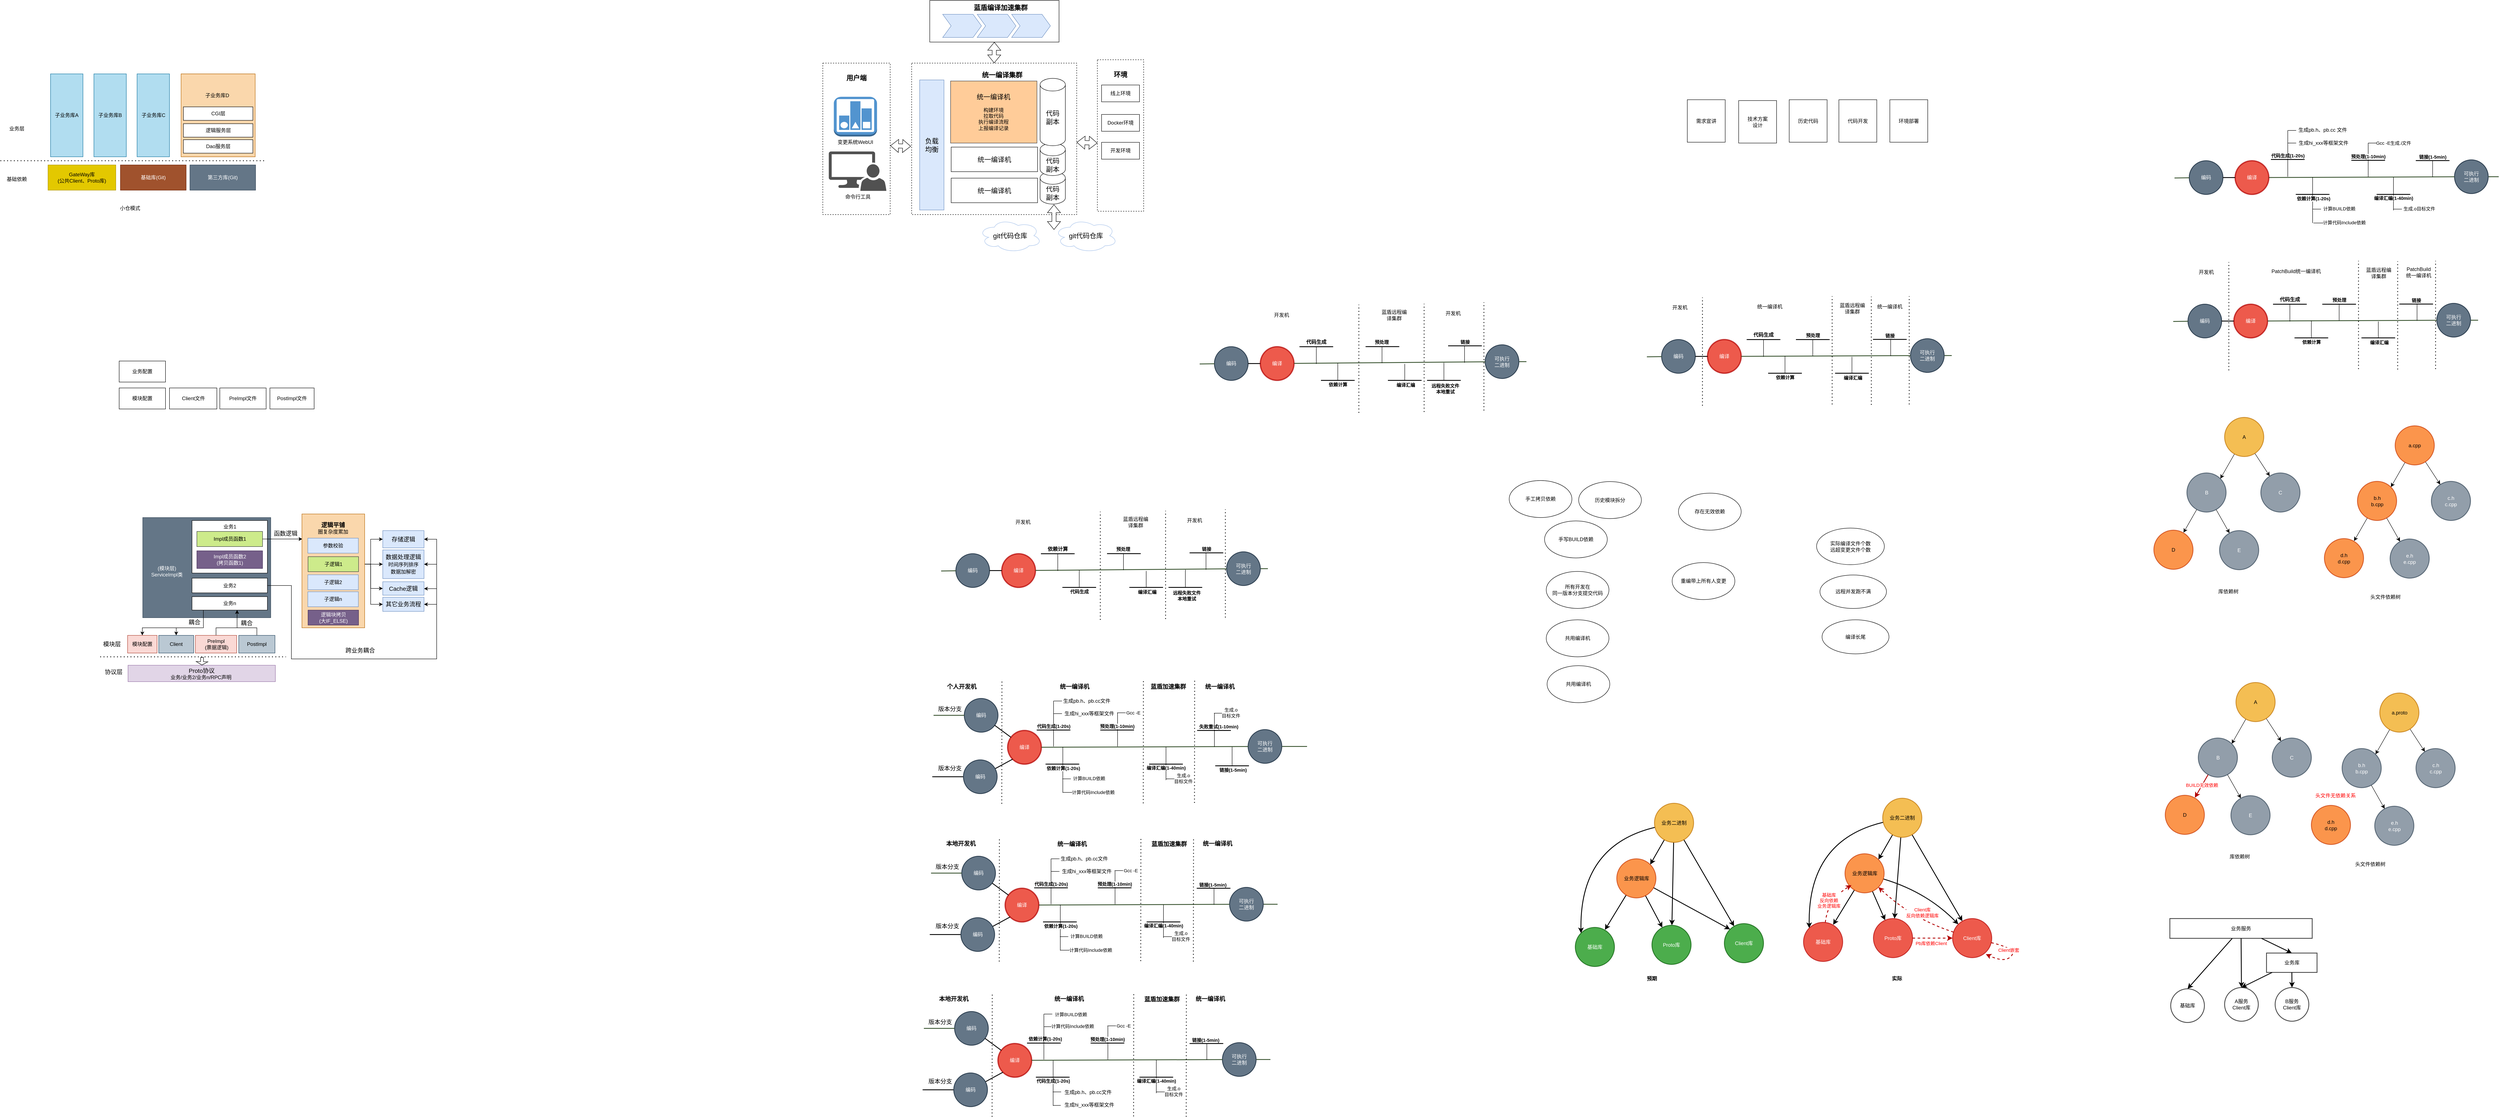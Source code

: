 <mxfile version="20.8.13" type="github">
  <diagram id="UFWvNTuP6jyYWMxc7BgN" name="第 1 页">
    <mxGraphModel dx="6630" dy="1137" grid="0" gridSize="10" guides="1" tooltips="1" connect="1" arrows="1" fold="1" page="0" pageScale="1" pageWidth="827" pageHeight="1169" math="0" shadow="0">
      <root>
        <mxCell id="0" />
        <mxCell id="1" parent="0" />
        <mxCell id="Y1d3jWinqms75qIONGKV-34" value="" style="rounded=0;whiteSpace=wrap;html=1;fillColor=#647687;fontColor=#ffffff;strokeColor=#314354;" vertex="1" parent="1">
          <mxGeometry x="-4745" y="1080" width="304" height="238" as="geometry" />
        </mxCell>
        <mxCell id="7E8HUrqJmNqaqg7zv2nh-223" value="" style="group" parent="1" vertex="1" connectable="0">
          <mxGeometry x="-2623" y="2369" width="80" height="109" as="geometry" />
        </mxCell>
        <mxCell id="7E8HUrqJmNqaqg7zv2nh-224" value="" style="group" parent="7E8HUrqJmNqaqg7zv2nh-223" vertex="1" connectable="0">
          <mxGeometry width="80" height="109" as="geometry" />
        </mxCell>
        <mxCell id="7E8HUrqJmNqaqg7zv2nh-225" value="" style="endArrow=none;html=1;rounded=0;endSize=7;strokeWidth=2;" parent="7E8HUrqJmNqaqg7zv2nh-224" edge="1">
          <mxGeometry width="50" height="50" relative="1" as="geometry">
            <mxPoint x="-1" y="41" as="sourcePoint" />
            <mxPoint x="79" y="41" as="targetPoint" />
          </mxGeometry>
        </mxCell>
        <mxCell id="7E8HUrqJmNqaqg7zv2nh-226" value="" style="endArrow=none;html=1;rounded=0;strokeWidth=1;endSize=7;" parent="7E8HUrqJmNqaqg7zv2nh-224" edge="1">
          <mxGeometry width="50" height="50" relative="1" as="geometry">
            <mxPoint x="40" as="sourcePoint" />
            <mxPoint x="40" y="109" as="targetPoint" />
          </mxGeometry>
        </mxCell>
        <mxCell id="7E8HUrqJmNqaqg7zv2nh-227" value="&lt;b&gt;依赖计算(1-20s)&lt;/b&gt;" style="edgeLabel;html=1;align=center;verticalAlign=middle;resizable=0;points=[];" parent="7E8HUrqJmNqaqg7zv2nh-226" vertex="1" connectable="0">
          <mxGeometry x="-0.848" y="1" relative="1" as="geometry">
            <mxPoint x="-20" y="-59" as="offset" />
          </mxGeometry>
        </mxCell>
        <mxCell id="7E8HUrqJmNqaqg7zv2nh-228" value="" style="endArrow=none;html=1;rounded=0;strokeWidth=1;endSize=7;" parent="7E8HUrqJmNqaqg7zv2nh-224" edge="1">
          <mxGeometry width="50" height="50" relative="1" as="geometry">
            <mxPoint x="39" y="76" as="sourcePoint" />
            <mxPoint x="59" y="76" as="targetPoint" />
          </mxGeometry>
        </mxCell>
        <mxCell id="7E8HUrqJmNqaqg7zv2nh-229" value="计算BUILD依赖" style="edgeLabel;html=1;align=center;verticalAlign=middle;resizable=0;points=[];" parent="7E8HUrqJmNqaqg7zv2nh-228" vertex="1" connectable="0">
          <mxGeometry x="0.749" y="1" relative="1" as="geometry">
            <mxPoint x="25" y="-183" as="offset" />
          </mxGeometry>
        </mxCell>
        <mxCell id="7E8HUrqJmNqaqg7zv2nh-40" value="" style="rounded=0;whiteSpace=wrap;html=1;fontSize=16;dashed=1;" parent="1" vertex="1">
          <mxGeometry x="-2919" width="392" height="360" as="geometry" />
        </mxCell>
        <mxCell id="B2dhJDM8e6DZC0485M9m-5" value="" style="endArrow=none;html=1;rounded=0;startArrow=none;strokeWidth=2;fillColor=#6d8764;strokeColor=#3A5431;" parent="1" source="B2dhJDM8e6DZC0485M9m-3" edge="1">
          <mxGeometry width="50" height="50" relative="1" as="geometry">
            <mxPoint x="34" y="273" as="sourcePoint" />
            <mxPoint x="850" y="270" as="targetPoint" />
          </mxGeometry>
        </mxCell>
        <mxCell id="B2dhJDM8e6DZC0485M9m-1" value="编码" style="ellipse;whiteSpace=wrap;html=1;aspect=fixed;fillColor=#647687;fontColor=#ffffff;strokeColor=#314354;strokeWidth=2;" parent="1" vertex="1">
          <mxGeometry x="115" y="232" width="80" height="80" as="geometry" />
        </mxCell>
        <mxCell id="B2dhJDM8e6DZC0485M9m-6" value="" style="endArrow=none;html=1;rounded=0;strokeWidth=2;fillColor=#6d8764;strokeColor=#3A5431;" parent="1" target="B2dhJDM8e6DZC0485M9m-1" edge="1">
          <mxGeometry width="50" height="50" relative="1" as="geometry">
            <mxPoint x="80" y="273" as="sourcePoint" />
            <mxPoint x="840" y="270" as="targetPoint" />
          </mxGeometry>
        </mxCell>
        <mxCell id="B2dhJDM8e6DZC0485M9m-2" value="编译" style="ellipse;whiteSpace=wrap;html=1;aspect=fixed;fillColor=#e51400;fontColor=#ffffff;strokeColor=#B20000;opacity=70;strokeWidth=3;" parent="1" vertex="1">
          <mxGeometry x="224" y="232" width="80" height="80" as="geometry" />
        </mxCell>
        <mxCell id="B2dhJDM8e6DZC0485M9m-7" value="" style="endArrow=none;html=1;rounded=0;startArrow=none;strokeWidth=2;" parent="1" source="B2dhJDM8e6DZC0485M9m-1" target="B2dhJDM8e6DZC0485M9m-2" edge="1">
          <mxGeometry width="50" height="50" relative="1" as="geometry">
            <mxPoint x="180" y="270" as="sourcePoint" />
            <mxPoint x="840" y="270" as="targetPoint" />
          </mxGeometry>
        </mxCell>
        <mxCell id="B2dhJDM8e6DZC0485M9m-3" value="可执行&lt;br&gt;二进制" style="ellipse;whiteSpace=wrap;html=1;aspect=fixed;fillColor=#647687;fontColor=#ffffff;strokeColor=#314354;strokeWidth=2;" parent="1" vertex="1">
          <mxGeometry x="745" y="230" width="80" height="80" as="geometry" />
        </mxCell>
        <mxCell id="B2dhJDM8e6DZC0485M9m-8" value="" style="endArrow=none;html=1;rounded=0;startArrow=none;strokeWidth=2;fillColor=#6d8764;strokeColor=#3A5431;" parent="1" source="B2dhJDM8e6DZC0485M9m-2" target="B2dhJDM8e6DZC0485M9m-3" edge="1">
          <mxGeometry width="50" height="50" relative="1" as="geometry">
            <mxPoint x="320.0" y="271.87" as="sourcePoint" />
            <mxPoint x="840.0" y="270" as="targetPoint" />
          </mxGeometry>
        </mxCell>
        <mxCell id="B2dhJDM8e6DZC0485M9m-24" value="" style="group" parent="1" vertex="1" connectable="0">
          <mxGeometry x="309" y="144" width="190" height="126" as="geometry" />
        </mxCell>
        <mxCell id="B2dhJDM8e6DZC0485M9m-9" value="" style="endArrow=none;html=1;rounded=0;endSize=7;strokeWidth=2;" parent="B2dhJDM8e6DZC0485M9m-24" edge="1">
          <mxGeometry width="50" height="50" relative="1" as="geometry">
            <mxPoint y="85" as="sourcePoint" />
            <mxPoint x="80" y="85" as="targetPoint" />
          </mxGeometry>
        </mxCell>
        <mxCell id="B2dhJDM8e6DZC0485M9m-10" value="" style="endArrow=none;html=1;rounded=0;strokeWidth=1;" parent="B2dhJDM8e6DZC0485M9m-24" edge="1">
          <mxGeometry width="50" height="50" relative="1" as="geometry">
            <mxPoint x="40" y="126" as="sourcePoint" />
            <mxPoint x="40" y="86" as="targetPoint" />
          </mxGeometry>
        </mxCell>
        <mxCell id="B2dhJDM8e6DZC0485M9m-11" value="" style="endArrow=none;html=1;rounded=0;strokeWidth=1;endSize=7;" parent="B2dhJDM8e6DZC0485M9m-24" edge="1">
          <mxGeometry width="50" height="50" relative="1" as="geometry">
            <mxPoint x="40" y="86" as="sourcePoint" />
            <mxPoint x="40" y="16" as="targetPoint" />
          </mxGeometry>
        </mxCell>
        <mxCell id="B2dhJDM8e6DZC0485M9m-12" value="&lt;b&gt;代码生成(1-20s)&lt;/b&gt;" style="edgeLabel;html=1;align=center;verticalAlign=middle;resizable=0;points=[];" parent="B2dhJDM8e6DZC0485M9m-11" vertex="1" connectable="0">
          <mxGeometry x="-0.848" y="1" relative="1" as="geometry">
            <mxPoint x="1" y="-5" as="offset" />
          </mxGeometry>
        </mxCell>
        <mxCell id="B2dhJDM8e6DZC0485M9m-13" value="" style="endArrow=none;html=1;rounded=0;strokeWidth=1;endSize=7;" parent="B2dhJDM8e6DZC0485M9m-24" edge="1">
          <mxGeometry width="50" height="50" relative="1" as="geometry">
            <mxPoint x="40" y="46" as="sourcePoint" />
            <mxPoint x="60" y="46" as="targetPoint" />
          </mxGeometry>
        </mxCell>
        <mxCell id="B2dhJDM8e6DZC0485M9m-14" value="" style="endArrow=none;html=1;rounded=0;strokeWidth=1;endSize=7;" parent="B2dhJDM8e6DZC0485M9m-24" edge="1">
          <mxGeometry width="50" height="50" relative="1" as="geometry">
            <mxPoint x="40" y="16.0" as="sourcePoint" />
            <mxPoint x="60" y="16.0" as="targetPoint" />
          </mxGeometry>
        </mxCell>
        <mxCell id="B2dhJDM8e6DZC0485M9m-15" value="生成pb.h、pb.cc 文件" style="text;html=1;strokeColor=none;fillColor=none;align=center;verticalAlign=middle;whiteSpace=wrap;rounded=0;" parent="B2dhJDM8e6DZC0485M9m-24" vertex="1">
          <mxGeometry x="58" width="130" height="30" as="geometry" />
        </mxCell>
        <mxCell id="B2dhJDM8e6DZC0485M9m-16" value="生成hi_xxx等框架文件" style="text;html=1;strokeColor=none;fillColor=none;align=center;verticalAlign=middle;whiteSpace=wrap;rounded=0;" parent="B2dhJDM8e6DZC0485M9m-24" vertex="1">
          <mxGeometry x="60" y="31" width="130" height="30" as="geometry" />
        </mxCell>
        <mxCell id="B2dhJDM8e6DZC0485M9m-28" value="" style="endArrow=none;html=1;rounded=0;strokeWidth=1;endSize=7;" parent="1" edge="1">
          <mxGeometry width="50" height="50" relative="1" as="geometry">
            <mxPoint x="410" y="380" as="sourcePoint" />
            <mxPoint x="440" y="380" as="targetPoint" />
          </mxGeometry>
        </mxCell>
        <mxCell id="B2dhJDM8e6DZC0485M9m-29" value="计算代码Include依赖" style="edgeLabel;html=1;align=center;verticalAlign=middle;resizable=0;points=[];" parent="B2dhJDM8e6DZC0485M9m-28" vertex="1" connectable="0">
          <mxGeometry x="0.715" y="1" relative="1" as="geometry">
            <mxPoint x="47" as="offset" />
          </mxGeometry>
        </mxCell>
        <mxCell id="B2dhJDM8e6DZC0485M9m-31" value="" style="group" parent="1" vertex="1" connectable="0">
          <mxGeometry x="368" y="271" width="80" height="109" as="geometry" />
        </mxCell>
        <mxCell id="B2dhJDM8e6DZC0485M9m-32" value="" style="group" parent="B2dhJDM8e6DZC0485M9m-31" vertex="1" connectable="0">
          <mxGeometry width="80" height="109" as="geometry" />
        </mxCell>
        <mxCell id="B2dhJDM8e6DZC0485M9m-17" value="" style="endArrow=none;html=1;rounded=0;endSize=7;strokeWidth=2;" parent="B2dhJDM8e6DZC0485M9m-32" edge="1">
          <mxGeometry width="50" height="50" relative="1" as="geometry">
            <mxPoint y="41" as="sourcePoint" />
            <mxPoint x="80" y="41" as="targetPoint" />
          </mxGeometry>
        </mxCell>
        <mxCell id="B2dhJDM8e6DZC0485M9m-18" value="" style="endArrow=none;html=1;rounded=0;strokeWidth=1;endSize=7;" parent="B2dhJDM8e6DZC0485M9m-32" edge="1">
          <mxGeometry width="50" height="50" relative="1" as="geometry">
            <mxPoint x="40" as="sourcePoint" />
            <mxPoint x="40" y="109" as="targetPoint" />
          </mxGeometry>
        </mxCell>
        <mxCell id="B2dhJDM8e6DZC0485M9m-19" value="&lt;b&gt;依赖计算(1-20s)&lt;/b&gt;" style="edgeLabel;html=1;align=center;verticalAlign=middle;resizable=0;points=[];" parent="B2dhJDM8e6DZC0485M9m-18" vertex="1" connectable="0">
          <mxGeometry x="-0.848" y="1" relative="1" as="geometry">
            <mxPoint x="1" y="42" as="offset" />
          </mxGeometry>
        </mxCell>
        <mxCell id="B2dhJDM8e6DZC0485M9m-21" value="" style="endArrow=none;html=1;rounded=0;strokeWidth=1;endSize=7;" parent="B2dhJDM8e6DZC0485M9m-32" edge="1">
          <mxGeometry width="50" height="50" relative="1" as="geometry">
            <mxPoint x="40" y="76" as="sourcePoint" />
            <mxPoint x="60" y="76" as="targetPoint" />
          </mxGeometry>
        </mxCell>
        <mxCell id="B2dhJDM8e6DZC0485M9m-27" value="计算BUILD依赖" style="edgeLabel;html=1;align=center;verticalAlign=middle;resizable=0;points=[];" parent="B2dhJDM8e6DZC0485M9m-21" vertex="1" connectable="0">
          <mxGeometry x="0.749" y="1" relative="1" as="geometry">
            <mxPoint x="45" as="offset" />
          </mxGeometry>
        </mxCell>
        <mxCell id="B2dhJDM8e6DZC0485M9m-33" value="" style="endArrow=none;html=1;rounded=0;endSize=7;strokeWidth=2;" parent="1" edge="1">
          <mxGeometry width="50" height="50" relative="1" as="geometry">
            <mxPoint x="500" y="231" as="sourcePoint" />
            <mxPoint x="580" y="231" as="targetPoint" />
          </mxGeometry>
        </mxCell>
        <mxCell id="B2dhJDM8e6DZC0485M9m-34" value="" style="endArrow=none;html=1;rounded=0;strokeWidth=1;endSize=7;" parent="1" edge="1">
          <mxGeometry width="50" height="50" relative="1" as="geometry">
            <mxPoint x="540" y="270" as="sourcePoint" />
            <mxPoint x="540" y="190" as="targetPoint" />
          </mxGeometry>
        </mxCell>
        <mxCell id="B2dhJDM8e6DZC0485M9m-35" value="&lt;b&gt;预处理(1-10min)&lt;/b&gt;" style="edgeLabel;html=1;align=center;verticalAlign=middle;resizable=0;points=[];" parent="B2dhJDM8e6DZC0485M9m-34" vertex="1" connectable="0">
          <mxGeometry x="-0.848" y="1" relative="1" as="geometry">
            <mxPoint x="1" y="-42" as="offset" />
          </mxGeometry>
        </mxCell>
        <mxCell id="B2dhJDM8e6DZC0485M9m-37" value="" style="endArrow=none;html=1;rounded=0;strokeWidth=1;endSize=7;" parent="1" edge="1">
          <mxGeometry width="50" height="50" relative="1" as="geometry">
            <mxPoint x="540" y="190.0" as="sourcePoint" />
            <mxPoint x="560" y="190.0" as="targetPoint" />
          </mxGeometry>
        </mxCell>
        <mxCell id="B2dhJDM8e6DZC0485M9m-40" value="Gcc -E生成.i文件" style="edgeLabel;html=1;align=center;verticalAlign=middle;resizable=0;points=[];" parent="B2dhJDM8e6DZC0485M9m-37" vertex="1" connectable="0">
          <mxGeometry x="0.7" relative="1" as="geometry">
            <mxPoint x="43" as="offset" />
          </mxGeometry>
        </mxCell>
        <mxCell id="B2dhJDM8e6DZC0485M9m-41" value="" style="group" parent="1" vertex="1" connectable="0">
          <mxGeometry x="560" y="271" width="80" height="109" as="geometry" />
        </mxCell>
        <mxCell id="B2dhJDM8e6DZC0485M9m-42" value="" style="group" parent="B2dhJDM8e6DZC0485M9m-41" vertex="1" connectable="0">
          <mxGeometry width="80" height="109" as="geometry" />
        </mxCell>
        <mxCell id="B2dhJDM8e6DZC0485M9m-43" value="" style="endArrow=none;html=1;rounded=0;endSize=7;strokeWidth=2;" parent="B2dhJDM8e6DZC0485M9m-42" edge="1">
          <mxGeometry width="50" height="50" relative="1" as="geometry">
            <mxPoint y="41" as="sourcePoint" />
            <mxPoint x="80" y="41" as="targetPoint" />
          </mxGeometry>
        </mxCell>
        <mxCell id="B2dhJDM8e6DZC0485M9m-44" value="" style="endArrow=none;html=1;rounded=0;strokeWidth=1;endSize=7;" parent="B2dhJDM8e6DZC0485M9m-42" edge="1">
          <mxGeometry width="50" height="50" relative="1" as="geometry">
            <mxPoint x="40" as="sourcePoint" />
            <mxPoint x="40" y="79" as="targetPoint" />
          </mxGeometry>
        </mxCell>
        <mxCell id="B2dhJDM8e6DZC0485M9m-45" value="&lt;b&gt;编译汇编(1-40min)&lt;/b&gt;" style="edgeLabel;html=1;align=center;verticalAlign=middle;resizable=0;points=[];" parent="B2dhJDM8e6DZC0485M9m-44" vertex="1" connectable="0">
          <mxGeometry x="-0.848" y="1" relative="1" as="geometry">
            <mxPoint x="-1" y="44" as="offset" />
          </mxGeometry>
        </mxCell>
        <mxCell id="B2dhJDM8e6DZC0485M9m-46" value="" style="endArrow=none;html=1;rounded=0;strokeWidth=1;endSize=7;" parent="B2dhJDM8e6DZC0485M9m-42" edge="1">
          <mxGeometry width="50" height="50" relative="1" as="geometry">
            <mxPoint x="40" y="76" as="sourcePoint" />
            <mxPoint x="60" y="76" as="targetPoint" />
          </mxGeometry>
        </mxCell>
        <mxCell id="B2dhJDM8e6DZC0485M9m-47" value="生成.o目标文件" style="edgeLabel;html=1;align=center;verticalAlign=middle;resizable=0;points=[];" parent="B2dhJDM8e6DZC0485M9m-46" vertex="1" connectable="0">
          <mxGeometry x="0.749" y="1" relative="1" as="geometry">
            <mxPoint x="43" as="offset" />
          </mxGeometry>
        </mxCell>
        <mxCell id="B2dhJDM8e6DZC0485M9m-49" value="" style="endArrow=none;html=1;fontFamily=Helvetica;fontSize=11;fontColor=default;align=center;endSize=7;strokeColor=default;strokeWidth=2;" parent="1" edge="1">
          <mxGeometry width="50" height="50" relative="1" as="geometry">
            <mxPoint x="653" y="231.6" as="sourcePoint" />
            <mxPoint x="733" y="231.6" as="targetPoint" />
          </mxGeometry>
        </mxCell>
        <mxCell id="B2dhJDM8e6DZC0485M9m-50" value="&lt;b&gt;链接(1-5min)&lt;/b&gt;" style="edgeLabel;html=1;align=center;verticalAlign=middle;resizable=0;points=[];" parent="1" vertex="1" connectable="0">
          <mxGeometry x="693" y="222.6" as="geometry" />
        </mxCell>
        <mxCell id="B2dhJDM8e6DZC0485M9m-53" value="" style="endArrow=none;html=1;rounded=0;strokeWidth=1;endSize=7;" parent="1" edge="1">
          <mxGeometry width="50" height="50" relative="1" as="geometry">
            <mxPoint x="693" y="271" as="sourcePoint" />
            <mxPoint x="693" y="231" as="targetPoint" />
          </mxGeometry>
        </mxCell>
        <mxCell id="B2dhJDM8e6DZC0485M9m-54" value="" style="endArrow=none;html=1;rounded=0;startArrow=none;strokeWidth=2;fillColor=#6d8764;strokeColor=#3A5431;" parent="1" source="B2dhJDM8e6DZC0485M9m-59" edge="1">
          <mxGeometry width="50" height="50" relative="1" as="geometry">
            <mxPoint x="-15" y="614" as="sourcePoint" />
            <mxPoint x="801.0" y="611" as="targetPoint" />
          </mxGeometry>
        </mxCell>
        <mxCell id="B2dhJDM8e6DZC0485M9m-55" value="编码" style="ellipse;whiteSpace=wrap;html=1;aspect=fixed;fillColor=#647687;fontColor=#ffffff;strokeColor=#314354;strokeWidth=2;" parent="1" vertex="1">
          <mxGeometry x="112" y="573" width="80" height="80" as="geometry" />
        </mxCell>
        <mxCell id="B2dhJDM8e6DZC0485M9m-56" value="" style="endArrow=none;html=1;rounded=0;strokeWidth=2;fillColor=#6d8764;strokeColor=#3A5431;" parent="1" target="B2dhJDM8e6DZC0485M9m-55" edge="1">
          <mxGeometry width="50" height="50" relative="1" as="geometry">
            <mxPoint x="77" y="614" as="sourcePoint" />
            <mxPoint x="837" y="611" as="targetPoint" />
          </mxGeometry>
        </mxCell>
        <mxCell id="B2dhJDM8e6DZC0485M9m-57" value="编译" style="ellipse;whiteSpace=wrap;html=1;aspect=fixed;fillColor=#e51400;fontColor=#ffffff;strokeColor=#B20000;opacity=70;strokeWidth=3;" parent="1" vertex="1">
          <mxGeometry x="221" y="573" width="80" height="80" as="geometry" />
        </mxCell>
        <mxCell id="B2dhJDM8e6DZC0485M9m-58" value="" style="endArrow=none;html=1;rounded=0;startArrow=none;strokeWidth=2;" parent="1" source="B2dhJDM8e6DZC0485M9m-55" target="B2dhJDM8e6DZC0485M9m-57" edge="1">
          <mxGeometry width="50" height="50" relative="1" as="geometry">
            <mxPoint x="177" y="611" as="sourcePoint" />
            <mxPoint x="837" y="611" as="targetPoint" />
          </mxGeometry>
        </mxCell>
        <mxCell id="B2dhJDM8e6DZC0485M9m-59" value="可执行&lt;br&gt;二进制" style="ellipse;whiteSpace=wrap;html=1;aspect=fixed;fillColor=#647687;fontColor=#ffffff;strokeColor=#314354;strokeWidth=2;" parent="1" vertex="1">
          <mxGeometry x="703" y="571" width="80" height="80" as="geometry" />
        </mxCell>
        <mxCell id="B2dhJDM8e6DZC0485M9m-60" value="" style="endArrow=none;html=1;rounded=0;startArrow=none;strokeWidth=2;fillColor=#6d8764;strokeColor=#3A5431;" parent="1" source="B2dhJDM8e6DZC0485M9m-57" target="B2dhJDM8e6DZC0485M9m-59" edge="1">
          <mxGeometry width="50" height="50" relative="1" as="geometry">
            <mxPoint x="317.0" y="612.87" as="sourcePoint" />
            <mxPoint x="837.0" y="611" as="targetPoint" />
          </mxGeometry>
        </mxCell>
        <mxCell id="B2dhJDM8e6DZC0485M9m-72" value="" style="group" parent="1" vertex="1" connectable="0">
          <mxGeometry x="365" y="612" width="80" height="109" as="geometry" />
        </mxCell>
        <mxCell id="B2dhJDM8e6DZC0485M9m-73" value="" style="group" parent="B2dhJDM8e6DZC0485M9m-72" vertex="1" connectable="0">
          <mxGeometry width="80" height="109" as="geometry" />
        </mxCell>
        <mxCell id="B2dhJDM8e6DZC0485M9m-74" value="" style="endArrow=none;html=1;rounded=0;endSize=7;strokeWidth=2;" parent="B2dhJDM8e6DZC0485M9m-73" edge="1">
          <mxGeometry width="50" height="50" relative="1" as="geometry">
            <mxPoint y="41" as="sourcePoint" />
            <mxPoint x="80" y="41" as="targetPoint" />
          </mxGeometry>
        </mxCell>
        <mxCell id="B2dhJDM8e6DZC0485M9m-75" value="" style="endArrow=none;html=1;rounded=0;strokeWidth=1;endSize=7;" parent="B2dhJDM8e6DZC0485M9m-73" edge="1">
          <mxGeometry width="50" height="50" relative="1" as="geometry">
            <mxPoint x="40" as="sourcePoint" />
            <mxPoint x="40" y="40" as="targetPoint" />
          </mxGeometry>
        </mxCell>
        <mxCell id="B2dhJDM8e6DZC0485M9m-76" value="&lt;b&gt;依赖计算&lt;/b&gt;" style="edgeLabel;html=1;align=center;verticalAlign=middle;resizable=0;points=[];" parent="B2dhJDM8e6DZC0485M9m-75" vertex="1" connectable="0">
          <mxGeometry x="-0.848" y="1" relative="1" as="geometry">
            <mxPoint x="-1" y="48" as="offset" />
          </mxGeometry>
        </mxCell>
        <mxCell id="B2dhJDM8e6DZC0485M9m-79" value="" style="endArrow=none;html=1;rounded=0;endSize=7;strokeWidth=2;" parent="1" edge="1">
          <mxGeometry width="50" height="50" relative="1" as="geometry">
            <mxPoint x="431" y="573" as="sourcePoint" />
            <mxPoint x="511" y="573" as="targetPoint" />
          </mxGeometry>
        </mxCell>
        <mxCell id="B2dhJDM8e6DZC0485M9m-80" value="" style="endArrow=none;html=1;rounded=0;strokeWidth=1;endSize=7;" parent="1" edge="1">
          <mxGeometry width="50" height="50" relative="1" as="geometry">
            <mxPoint x="471" y="612" as="sourcePoint" />
            <mxPoint x="471" y="572" as="targetPoint" />
          </mxGeometry>
        </mxCell>
        <mxCell id="B2dhJDM8e6DZC0485M9m-81" value="&lt;b&gt;预处理&lt;/b&gt;" style="edgeLabel;html=1;align=center;verticalAlign=middle;resizable=0;points=[];" parent="B2dhJDM8e6DZC0485M9m-80" vertex="1" connectable="0">
          <mxGeometry x="-0.848" y="1" relative="1" as="geometry">
            <mxPoint x="1" y="-46" as="offset" />
          </mxGeometry>
        </mxCell>
        <mxCell id="B2dhJDM8e6DZC0485M9m-84" value="" style="group" parent="1" vertex="1" connectable="0">
          <mxGeometry x="557" y="612" width="80" height="109" as="geometry" />
        </mxCell>
        <mxCell id="B2dhJDM8e6DZC0485M9m-85" value="" style="group" parent="B2dhJDM8e6DZC0485M9m-84" vertex="1" connectable="0">
          <mxGeometry width="80" height="109" as="geometry" />
        </mxCell>
        <mxCell id="B2dhJDM8e6DZC0485M9m-86" value="" style="endArrow=none;html=1;rounded=0;endSize=7;strokeWidth=2;" parent="B2dhJDM8e6DZC0485M9m-85" edge="1">
          <mxGeometry width="50" height="50" relative="1" as="geometry">
            <mxPoint x="-33" y="41" as="sourcePoint" />
            <mxPoint x="47" y="41" as="targetPoint" />
          </mxGeometry>
        </mxCell>
        <mxCell id="B2dhJDM8e6DZC0485M9m-87" value="" style="endArrow=none;html=1;rounded=0;strokeWidth=1;endSize=7;" parent="B2dhJDM8e6DZC0485M9m-85" edge="1">
          <mxGeometry width="50" height="50" relative="1" as="geometry">
            <mxPoint x="7" y="2" as="sourcePoint" />
            <mxPoint x="7" y="42" as="targetPoint" />
          </mxGeometry>
        </mxCell>
        <mxCell id="B2dhJDM8e6DZC0485M9m-88" value="&lt;b&gt;编译汇编&lt;/b&gt;" style="edgeLabel;html=1;align=center;verticalAlign=middle;resizable=0;points=[];" parent="B2dhJDM8e6DZC0485M9m-87" vertex="1" connectable="0">
          <mxGeometry x="-0.848" y="1" relative="1" as="geometry">
            <mxPoint x="1" y="47" as="offset" />
          </mxGeometry>
        </mxCell>
        <mxCell id="B2dhJDM8e6DZC0485M9m-91" value="" style="endArrow=none;html=1;fontFamily=Helvetica;fontSize=11;fontColor=default;align=center;endSize=7;strokeColor=default;strokeWidth=2;" parent="1" edge="1">
          <mxGeometry width="50" height="50" relative="1" as="geometry">
            <mxPoint x="614" y="572.6" as="sourcePoint" />
            <mxPoint x="694" y="572.6" as="targetPoint" />
          </mxGeometry>
        </mxCell>
        <mxCell id="B2dhJDM8e6DZC0485M9m-92" value="&lt;b&gt;链接&lt;/b&gt;" style="edgeLabel;html=1;align=center;verticalAlign=middle;resizable=0;points=[];" parent="1" vertex="1" connectable="0">
          <mxGeometry x="654" y="563.6" as="geometry" />
        </mxCell>
        <mxCell id="B2dhJDM8e6DZC0485M9m-93" value="" style="endArrow=none;html=1;rounded=0;strokeWidth=1;endSize=7;" parent="1" edge="1">
          <mxGeometry width="50" height="50" relative="1" as="geometry">
            <mxPoint x="656" y="612" as="sourcePoint" />
            <mxPoint x="656" y="572" as="targetPoint" />
          </mxGeometry>
        </mxCell>
        <mxCell id="B2dhJDM8e6DZC0485M9m-98" value="" style="group" parent="1" vertex="1" connectable="0">
          <mxGeometry x="314" y="547" width="80" height="67" as="geometry" />
        </mxCell>
        <mxCell id="B2dhJDM8e6DZC0485M9m-96" value="" style="group" parent="B2dhJDM8e6DZC0485M9m-98" vertex="1" connectable="0">
          <mxGeometry y="26" width="80" height="41" as="geometry" />
        </mxCell>
        <mxCell id="B2dhJDM8e6DZC0485M9m-62" value="" style="endArrow=none;html=1;rounded=0;endSize=7;strokeWidth=2;" parent="B2dhJDM8e6DZC0485M9m-96" edge="1">
          <mxGeometry width="50" height="50" relative="1" as="geometry">
            <mxPoint as="sourcePoint" />
            <mxPoint x="80" as="targetPoint" />
          </mxGeometry>
        </mxCell>
        <mxCell id="B2dhJDM8e6DZC0485M9m-63" value="" style="endArrow=none;html=1;rounded=0;strokeWidth=1;" parent="B2dhJDM8e6DZC0485M9m-96" edge="1">
          <mxGeometry width="50" height="50" relative="1" as="geometry">
            <mxPoint x="40" y="41" as="sourcePoint" />
            <mxPoint x="40" y="1" as="targetPoint" />
          </mxGeometry>
        </mxCell>
        <mxCell id="B2dhJDM8e6DZC0485M9m-97" value="&lt;b&gt;代码生成&lt;/b&gt;" style="text;html=1;strokeColor=none;fillColor=none;align=center;verticalAlign=middle;whiteSpace=wrap;rounded=0;strokeWidth=2;opacity=70;" parent="B2dhJDM8e6DZC0485M9m-98" vertex="1">
          <mxGeometry x="10" width="60" height="30" as="geometry" />
        </mxCell>
        <mxCell id="B2dhJDM8e6DZC0485M9m-99" value="" style="endArrow=none;dashed=1;html=1;dashPattern=1 3;strokeWidth=2;rounded=0;endSize=7;" parent="1" edge="1">
          <mxGeometry width="50" height="50" relative="1" as="geometry">
            <mxPoint x="209" y="730" as="sourcePoint" />
            <mxPoint x="209" y="473" as="targetPoint" />
          </mxGeometry>
        </mxCell>
        <mxCell id="B2dhJDM8e6DZC0485M9m-100" value="" style="endArrow=none;dashed=1;html=1;dashPattern=1 3;strokeWidth=2;rounded=0;endSize=7;" parent="1" edge="1">
          <mxGeometry width="50" height="50" relative="1" as="geometry">
            <mxPoint x="517" y="727" as="sourcePoint" />
            <mxPoint x="517" y="470" as="targetPoint" />
          </mxGeometry>
        </mxCell>
        <mxCell id="B2dhJDM8e6DZC0485M9m-101" value="" style="endArrow=none;dashed=1;html=1;dashPattern=1 3;strokeWidth=2;rounded=0;endSize=7;" parent="1" edge="1">
          <mxGeometry width="50" height="50" relative="1" as="geometry">
            <mxPoint x="610" y="728" as="sourcePoint" />
            <mxPoint x="610" y="471" as="targetPoint" />
          </mxGeometry>
        </mxCell>
        <mxCell id="B2dhJDM8e6DZC0485M9m-102" value="PatchBuild统一编译机" style="text;html=1;strokeColor=none;fillColor=none;align=center;verticalAlign=middle;whiteSpace=wrap;rounded=0;strokeWidth=2;opacity=70;" parent="1" vertex="1">
          <mxGeometry x="309" y="480" width="120" height="30" as="geometry" />
        </mxCell>
        <mxCell id="B2dhJDM8e6DZC0485M9m-103" value="蓝盾远程编译集群" style="text;html=1;strokeColor=none;fillColor=none;align=center;verticalAlign=middle;whiteSpace=wrap;rounded=0;strokeWidth=2;opacity=70;" parent="1" vertex="1">
          <mxGeometry x="530" y="484" width="70" height="30" as="geometry" />
        </mxCell>
        <mxCell id="B2dhJDM8e6DZC0485M9m-104" value="开发机" style="text;html=1;strokeColor=none;fillColor=none;align=center;verticalAlign=middle;whiteSpace=wrap;rounded=0;strokeWidth=2;opacity=70;" parent="1" vertex="1">
          <mxGeometry x="122.5" y="482" width="65" height="30" as="geometry" />
        </mxCell>
        <mxCell id="B2dhJDM8e6DZC0485M9m-105" value="" style="endArrow=none;dashed=1;html=1;dashPattern=1 3;strokeWidth=2;rounded=0;endSize=7;" parent="1" edge="1">
          <mxGeometry width="50" height="50" relative="1" as="geometry">
            <mxPoint x="700" y="727" as="sourcePoint" />
            <mxPoint x="700" y="470" as="targetPoint" />
          </mxGeometry>
        </mxCell>
        <mxCell id="B2dhJDM8e6DZC0485M9m-106" value="PatchBuild&lt;br&gt;统一编译机" style="text;html=1;strokeColor=none;fillColor=none;align=center;verticalAlign=middle;whiteSpace=wrap;rounded=0;strokeWidth=2;opacity=70;" parent="1" vertex="1">
          <mxGeometry x="600" y="482" width="120" height="30" as="geometry" />
        </mxCell>
        <mxCell id="B2dhJDM8e6DZC0485M9m-111" style="rounded=0;orthogonalLoop=1;jettySize=auto;html=1;entryX=1;entryY=0;entryDx=0;entryDy=0;strokeWidth=1;endSize=7;" parent="1" source="B2dhJDM8e6DZC0485M9m-107" target="B2dhJDM8e6DZC0485M9m-108" edge="1">
          <mxGeometry relative="1" as="geometry" />
        </mxCell>
        <mxCell id="B2dhJDM8e6DZC0485M9m-112" style="edgeStyle=none;rounded=0;orthogonalLoop=1;jettySize=auto;html=1;strokeWidth=1;endSize=7;" parent="1" source="B2dhJDM8e6DZC0485M9m-107" target="B2dhJDM8e6DZC0485M9m-109" edge="1">
          <mxGeometry relative="1" as="geometry" />
        </mxCell>
        <mxCell id="B2dhJDM8e6DZC0485M9m-107" value="A" style="ellipse;whiteSpace=wrap;html=1;aspect=fixed;strokeWidth=2;fillColor=#f0a30a;opacity=70;fontColor=#000000;strokeColor=#BD7000;" parent="1" vertex="1">
          <mxGeometry x="199" y="842" width="93" height="93" as="geometry" />
        </mxCell>
        <mxCell id="B2dhJDM8e6DZC0485M9m-113" style="edgeStyle=none;rounded=0;orthogonalLoop=1;jettySize=auto;html=1;entryX=0.757;entryY=0.062;entryDx=0;entryDy=0;entryPerimeter=0;strokeWidth=1;endSize=7;" parent="1" source="B2dhJDM8e6DZC0485M9m-108" target="B2dhJDM8e6DZC0485M9m-110" edge="1">
          <mxGeometry relative="1" as="geometry" />
        </mxCell>
        <mxCell id="B2dhJDM8e6DZC0485M9m-115" style="edgeStyle=none;rounded=0;orthogonalLoop=1;jettySize=auto;html=1;strokeWidth=1;endSize=7;" parent="1" source="B2dhJDM8e6DZC0485M9m-108" target="B2dhJDM8e6DZC0485M9m-114" edge="1">
          <mxGeometry relative="1" as="geometry" />
        </mxCell>
        <mxCell id="B2dhJDM8e6DZC0485M9m-108" value="B" style="ellipse;whiteSpace=wrap;html=1;aspect=fixed;strokeWidth=2;fillColor=#647687;opacity=70;fontColor=#ffffff;strokeColor=#314354;" parent="1" vertex="1">
          <mxGeometry x="109.5" y="974" width="93" height="93" as="geometry" />
        </mxCell>
        <mxCell id="B2dhJDM8e6DZC0485M9m-109" value="C" style="ellipse;whiteSpace=wrap;html=1;aspect=fixed;strokeWidth=2;fillColor=#647687;opacity=70;fontColor=#ffffff;strokeColor=#314354;" parent="1" vertex="1">
          <mxGeometry x="285" y="974" width="93" height="93" as="geometry" />
        </mxCell>
        <mxCell id="B2dhJDM8e6DZC0485M9m-110" value="D" style="ellipse;whiteSpace=wrap;html=1;aspect=fixed;strokeWidth=2;fillColor=#fa6800;opacity=70;fontColor=#000000;strokeColor=#C73500;" parent="1" vertex="1">
          <mxGeometry x="31" y="1110" width="93" height="93" as="geometry" />
        </mxCell>
        <mxCell id="B2dhJDM8e6DZC0485M9m-114" value="E" style="ellipse;whiteSpace=wrap;html=1;aspect=fixed;strokeWidth=2;fillColor=#647687;opacity=70;fontColor=#ffffff;strokeColor=#314354;" parent="1" vertex="1">
          <mxGeometry x="187" y="1111" width="93" height="93" as="geometry" />
        </mxCell>
        <mxCell id="B2dhJDM8e6DZC0485M9m-117" style="rounded=0;orthogonalLoop=1;jettySize=auto;html=1;entryX=1;entryY=0;entryDx=0;entryDy=0;strokeWidth=1;endSize=7;" parent="1" source="B2dhJDM8e6DZC0485M9m-119" target="B2dhJDM8e6DZC0485M9m-122" edge="1">
          <mxGeometry relative="1" as="geometry" />
        </mxCell>
        <mxCell id="B2dhJDM8e6DZC0485M9m-118" style="edgeStyle=none;rounded=0;orthogonalLoop=1;jettySize=auto;html=1;strokeWidth=1;endSize=7;" parent="1" source="B2dhJDM8e6DZC0485M9m-119" target="B2dhJDM8e6DZC0485M9m-123" edge="1">
          <mxGeometry relative="1" as="geometry" />
        </mxCell>
        <mxCell id="B2dhJDM8e6DZC0485M9m-119" value="a.cpp" style="ellipse;whiteSpace=wrap;html=1;aspect=fixed;strokeWidth=2;fillColor=#fa6800;opacity=70;fontColor=#000000;strokeColor=#C73500;" parent="1" vertex="1">
          <mxGeometry x="604" y="862" width="93" height="93" as="geometry" />
        </mxCell>
        <mxCell id="B2dhJDM8e6DZC0485M9m-120" style="edgeStyle=none;rounded=0;orthogonalLoop=1;jettySize=auto;html=1;entryX=0.757;entryY=0.062;entryDx=0;entryDy=0;entryPerimeter=0;strokeWidth=1;endSize=7;" parent="1" source="B2dhJDM8e6DZC0485M9m-122" target="B2dhJDM8e6DZC0485M9m-124" edge="1">
          <mxGeometry relative="1" as="geometry" />
        </mxCell>
        <mxCell id="B2dhJDM8e6DZC0485M9m-121" style="edgeStyle=none;rounded=0;orthogonalLoop=1;jettySize=auto;html=1;strokeWidth=1;endSize=7;" parent="1" source="B2dhJDM8e6DZC0485M9m-122" target="B2dhJDM8e6DZC0485M9m-125" edge="1">
          <mxGeometry relative="1" as="geometry" />
        </mxCell>
        <mxCell id="B2dhJDM8e6DZC0485M9m-122" value="b.h&lt;br&gt;b.cpp" style="ellipse;whiteSpace=wrap;html=1;aspect=fixed;strokeWidth=2;fillColor=#fa6800;opacity=70;fontColor=#000000;strokeColor=#C73500;" parent="1" vertex="1">
          <mxGeometry x="514.5" y="994" width="93" height="93" as="geometry" />
        </mxCell>
        <mxCell id="B2dhJDM8e6DZC0485M9m-123" value="c.h&lt;br&gt;c.cpp" style="ellipse;whiteSpace=wrap;html=1;aspect=fixed;strokeWidth=2;fillColor=#647687;opacity=70;fontColor=#ffffff;strokeColor=#314354;" parent="1" vertex="1">
          <mxGeometry x="690" y="994" width="93" height="93" as="geometry" />
        </mxCell>
        <mxCell id="B2dhJDM8e6DZC0485M9m-124" value="d.h&lt;br&gt;d.cpp" style="ellipse;whiteSpace=wrap;html=1;aspect=fixed;strokeWidth=2;fillColor=#fa6800;opacity=70;fontColor=#000000;strokeColor=#C73500;" parent="1" vertex="1">
          <mxGeometry x="436" y="1130" width="93" height="93" as="geometry" />
        </mxCell>
        <mxCell id="B2dhJDM8e6DZC0485M9m-125" value="e.h&lt;br&gt;e.cpp" style="ellipse;whiteSpace=wrap;html=1;aspect=fixed;strokeWidth=2;fillColor=#647687;opacity=70;fontColor=#ffffff;strokeColor=#314354;" parent="1" vertex="1">
          <mxGeometry x="592" y="1131" width="93" height="93" as="geometry" />
        </mxCell>
        <mxCell id="B2dhJDM8e6DZC0485M9m-126" value="库依赖树" style="text;html=1;strokeColor=none;fillColor=none;align=center;verticalAlign=middle;whiteSpace=wrap;rounded=0;strokeWidth=2;opacity=70;" parent="1" vertex="1">
          <mxGeometry x="144" y="1241" width="128" height="30" as="geometry" />
        </mxCell>
        <mxCell id="B2dhJDM8e6DZC0485M9m-127" value="头文件依赖树" style="text;html=1;strokeColor=none;fillColor=none;align=center;verticalAlign=middle;whiteSpace=wrap;rounded=0;strokeWidth=2;opacity=70;" parent="1" vertex="1">
          <mxGeometry x="517" y="1254" width="128" height="30" as="geometry" />
        </mxCell>
        <mxCell id="B2dhJDM8e6DZC0485M9m-128" style="rounded=0;orthogonalLoop=1;jettySize=auto;html=1;entryX=1;entryY=0;entryDx=0;entryDy=0;strokeWidth=1;endSize=7;" parent="1" source="B2dhJDM8e6DZC0485M9m-130" target="B2dhJDM8e6DZC0485M9m-133" edge="1">
          <mxGeometry relative="1" as="geometry" />
        </mxCell>
        <mxCell id="B2dhJDM8e6DZC0485M9m-129" style="edgeStyle=none;rounded=0;orthogonalLoop=1;jettySize=auto;html=1;strokeWidth=1;endSize=7;" parent="1" source="B2dhJDM8e6DZC0485M9m-130" target="B2dhJDM8e6DZC0485M9m-134" edge="1">
          <mxGeometry relative="1" as="geometry" />
        </mxCell>
        <mxCell id="B2dhJDM8e6DZC0485M9m-130" value="A" style="ellipse;whiteSpace=wrap;html=1;aspect=fixed;strokeWidth=2;fillColor=#f0a30a;opacity=70;fontColor=#000000;strokeColor=#BD7000;" parent="1" vertex="1">
          <mxGeometry x="226" y="1472" width="93" height="93" as="geometry" />
        </mxCell>
        <mxCell id="B2dhJDM8e6DZC0485M9m-131" style="edgeStyle=none;rounded=0;orthogonalLoop=1;jettySize=auto;html=1;entryX=0.757;entryY=0.062;entryDx=0;entryDy=0;entryPerimeter=0;strokeWidth=2;endSize=7;fillColor=#e51400;strokeColor=#B20000;" parent="1" source="B2dhJDM8e6DZC0485M9m-133" target="B2dhJDM8e6DZC0485M9m-135" edge="1">
          <mxGeometry relative="1" as="geometry" />
        </mxCell>
        <mxCell id="B2dhJDM8e6DZC0485M9m-151" value="BUILD无效依赖" style="edgeLabel;html=1;align=center;verticalAlign=middle;resizable=0;points=[];fontColor=#FF0000;" parent="B2dhJDM8e6DZC0485M9m-131" vertex="1" connectable="0">
          <mxGeometry x="-0.07" y="-1" relative="1" as="geometry">
            <mxPoint as="offset" />
          </mxGeometry>
        </mxCell>
        <mxCell id="B2dhJDM8e6DZC0485M9m-132" style="edgeStyle=none;rounded=0;orthogonalLoop=1;jettySize=auto;html=1;strokeWidth=1;endSize=7;" parent="1" source="B2dhJDM8e6DZC0485M9m-133" target="B2dhJDM8e6DZC0485M9m-136" edge="1">
          <mxGeometry relative="1" as="geometry" />
        </mxCell>
        <mxCell id="B2dhJDM8e6DZC0485M9m-133" value="B" style="ellipse;whiteSpace=wrap;html=1;aspect=fixed;strokeWidth=2;fillColor=#647687;opacity=70;fontColor=#ffffff;strokeColor=#314354;" parent="1" vertex="1">
          <mxGeometry x="136.5" y="1604" width="93" height="93" as="geometry" />
        </mxCell>
        <mxCell id="B2dhJDM8e6DZC0485M9m-134" value="C" style="ellipse;whiteSpace=wrap;html=1;aspect=fixed;strokeWidth=2;fillColor=#647687;opacity=70;fontColor=#ffffff;strokeColor=#314354;" parent="1" vertex="1">
          <mxGeometry x="312" y="1604" width="93" height="93" as="geometry" />
        </mxCell>
        <mxCell id="B2dhJDM8e6DZC0485M9m-135" value="D" style="ellipse;whiteSpace=wrap;html=1;aspect=fixed;strokeWidth=2;fillColor=#fa6800;opacity=70;fontColor=#000000;strokeColor=#C73500;" parent="1" vertex="1">
          <mxGeometry x="58" y="1740" width="93" height="93" as="geometry" />
        </mxCell>
        <mxCell id="B2dhJDM8e6DZC0485M9m-136" value="E" style="ellipse;whiteSpace=wrap;html=1;aspect=fixed;strokeWidth=2;fillColor=#647687;opacity=70;fontColor=#ffffff;strokeColor=#314354;" parent="1" vertex="1">
          <mxGeometry x="214" y="1741" width="93" height="93" as="geometry" />
        </mxCell>
        <mxCell id="B2dhJDM8e6DZC0485M9m-137" style="rounded=0;orthogonalLoop=1;jettySize=auto;html=1;entryX=1;entryY=0;entryDx=0;entryDy=0;strokeWidth=1;endSize=7;" parent="1" source="B2dhJDM8e6DZC0485M9m-139" target="B2dhJDM8e6DZC0485M9m-142" edge="1">
          <mxGeometry relative="1" as="geometry" />
        </mxCell>
        <mxCell id="B2dhJDM8e6DZC0485M9m-138" style="edgeStyle=none;rounded=0;orthogonalLoop=1;jettySize=auto;html=1;strokeWidth=1;endSize=7;" parent="1" source="B2dhJDM8e6DZC0485M9m-139" target="B2dhJDM8e6DZC0485M9m-143" edge="1">
          <mxGeometry relative="1" as="geometry" />
        </mxCell>
        <mxCell id="B2dhJDM8e6DZC0485M9m-139" value="a.proto" style="ellipse;whiteSpace=wrap;html=1;aspect=fixed;strokeWidth=2;fillColor=#f0a30a;opacity=70;fontColor=#000000;strokeColor=#BD7000;" parent="1" vertex="1">
          <mxGeometry x="567.5" y="1497" width="93" height="93" as="geometry" />
        </mxCell>
        <mxCell id="B2dhJDM8e6DZC0485M9m-141" style="edgeStyle=none;rounded=0;orthogonalLoop=1;jettySize=auto;html=1;strokeWidth=1;endSize=7;" parent="1" source="B2dhJDM8e6DZC0485M9m-142" target="B2dhJDM8e6DZC0485M9m-145" edge="1">
          <mxGeometry relative="1" as="geometry" />
        </mxCell>
        <mxCell id="B2dhJDM8e6DZC0485M9m-142" value="b.h&lt;br&gt;b.cpp" style="ellipse;whiteSpace=wrap;html=1;aspect=fixed;strokeWidth=2;fillColor=#647687;opacity=70;fontColor=#ffffff;strokeColor=#314354;" parent="1" vertex="1">
          <mxGeometry x="478" y="1629" width="93" height="93" as="geometry" />
        </mxCell>
        <mxCell id="B2dhJDM8e6DZC0485M9m-143" value="c.h&lt;br&gt;c.cpp" style="ellipse;whiteSpace=wrap;html=1;aspect=fixed;strokeWidth=2;fillColor=#647687;opacity=70;fontColor=#ffffff;strokeColor=#314354;" parent="1" vertex="1">
          <mxGeometry x="653.5" y="1629" width="93" height="93" as="geometry" />
        </mxCell>
        <mxCell id="B2dhJDM8e6DZC0485M9m-145" value="e.h&lt;br&gt;e.cpp" style="ellipse;whiteSpace=wrap;html=1;aspect=fixed;strokeWidth=2;fillColor=#647687;opacity=70;fontColor=#ffffff;strokeColor=#314354;" parent="1" vertex="1">
          <mxGeometry x="555.5" y="1766" width="93" height="93" as="geometry" />
        </mxCell>
        <mxCell id="B2dhJDM8e6DZC0485M9m-146" value="库依赖树" style="text;html=1;strokeColor=none;fillColor=none;align=center;verticalAlign=middle;whiteSpace=wrap;rounded=0;strokeWidth=2;opacity=70;" parent="1" vertex="1">
          <mxGeometry x="171" y="1871" width="128" height="30" as="geometry" />
        </mxCell>
        <mxCell id="B2dhJDM8e6DZC0485M9m-147" value="头文件依赖树" style="text;html=1;strokeColor=none;fillColor=none;align=center;verticalAlign=middle;whiteSpace=wrap;rounded=0;strokeWidth=2;opacity=70;" parent="1" vertex="1">
          <mxGeometry x="480.5" y="1889" width="128" height="30" as="geometry" />
        </mxCell>
        <mxCell id="B2dhJDM8e6DZC0485M9m-152" value="基础库" style="ellipse;whiteSpace=wrap;html=1;aspect=fixed;strokeWidth=2;opacity=70;" parent="1" vertex="1">
          <mxGeometry x="71" y="2200" width="80" height="80" as="geometry" />
        </mxCell>
        <mxCell id="B2dhJDM8e6DZC0485M9m-153" value="A服务&lt;br&gt;Client库" style="ellipse;whiteSpace=wrap;html=1;aspect=fixed;strokeWidth=2;opacity=70;" parent="1" vertex="1">
          <mxGeometry x="199" y="2197" width="80" height="80" as="geometry" />
        </mxCell>
        <mxCell id="B2dhJDM8e6DZC0485M9m-154" value="B服务&lt;br&gt;Client库" style="ellipse;whiteSpace=wrap;html=1;aspect=fixed;strokeWidth=2;opacity=70;" parent="1" vertex="1">
          <mxGeometry x="319" y="2197" width="80" height="80" as="geometry" />
        </mxCell>
        <mxCell id="B2dhJDM8e6DZC0485M9m-156" style="edgeStyle=none;rounded=0;orthogonalLoop=1;jettySize=auto;html=1;entryX=0.5;entryY=0;entryDx=0;entryDy=0;strokeWidth=2;fontColor=#FF0000;endSize=7;" parent="1" source="B2dhJDM8e6DZC0485M9m-155" target="B2dhJDM8e6DZC0485M9m-152" edge="1">
          <mxGeometry relative="1" as="geometry" />
        </mxCell>
        <mxCell id="B2dhJDM8e6DZC0485M9m-157" style="edgeStyle=none;rounded=0;orthogonalLoop=1;jettySize=auto;html=1;entryX=0.5;entryY=0;entryDx=0;entryDy=0;strokeWidth=2;fontColor=#FF0000;endSize=7;" parent="1" source="B2dhJDM8e6DZC0485M9m-155" target="B2dhJDM8e6DZC0485M9m-153" edge="1">
          <mxGeometry relative="1" as="geometry" />
        </mxCell>
        <mxCell id="B2dhJDM8e6DZC0485M9m-160" style="edgeStyle=none;rounded=0;orthogonalLoop=1;jettySize=auto;html=1;entryX=0.5;entryY=0;entryDx=0;entryDy=0;strokeWidth=2;fontColor=#FF0000;endSize=7;" parent="1" source="B2dhJDM8e6DZC0485M9m-155" target="B2dhJDM8e6DZC0485M9m-159" edge="1">
          <mxGeometry relative="1" as="geometry" />
        </mxCell>
        <mxCell id="B2dhJDM8e6DZC0485M9m-155" value="业务服务" style="rounded=0;whiteSpace=wrap;html=1;strokeWidth=2;opacity=70;" parent="1" vertex="1">
          <mxGeometry x="69" y="2033" width="338" height="47" as="geometry" />
        </mxCell>
        <mxCell id="B2dhJDM8e6DZC0485M9m-161" style="edgeStyle=none;rounded=0;orthogonalLoop=1;jettySize=auto;html=1;entryX=0.5;entryY=0;entryDx=0;entryDy=0;strokeWidth=2;fontColor=#FF0000;endSize=7;" parent="1" source="B2dhJDM8e6DZC0485M9m-159" target="B2dhJDM8e6DZC0485M9m-154" edge="1">
          <mxGeometry relative="1" as="geometry" />
        </mxCell>
        <mxCell id="B2dhJDM8e6DZC0485M9m-162" style="edgeStyle=none;rounded=0;orthogonalLoop=1;jettySize=auto;html=1;entryX=0.5;entryY=0;entryDx=0;entryDy=0;strokeWidth=2;fontColor=#FF0000;endSize=7;" parent="1" source="B2dhJDM8e6DZC0485M9m-159" target="B2dhJDM8e6DZC0485M9m-153" edge="1">
          <mxGeometry relative="1" as="geometry" />
        </mxCell>
        <mxCell id="B2dhJDM8e6DZC0485M9m-159" value="业务库" style="rounded=0;whiteSpace=wrap;html=1;strokeWidth=2;opacity=70;" parent="1" vertex="1">
          <mxGeometry x="298.5" y="2115" width="120" height="46" as="geometry" />
        </mxCell>
        <mxCell id="B2dhJDM8e6DZC0485M9m-164" style="rounded=0;orthogonalLoop=1;jettySize=auto;html=1;entryX=1;entryY=0;entryDx=0;entryDy=0;strokeWidth=2;endSize=7;" parent="1" source="B2dhJDM8e6DZC0485M9m-166" target="B2dhJDM8e6DZC0485M9m-170" edge="1">
          <mxGeometry relative="1" as="geometry" />
        </mxCell>
        <mxCell id="B2dhJDM8e6DZC0485M9m-165" style="edgeStyle=none;rounded=0;orthogonalLoop=1;jettySize=auto;html=1;strokeWidth=2;endSize=7;" parent="1" source="B2dhJDM8e6DZC0485M9m-166" target="B2dhJDM8e6DZC0485M9m-171" edge="1">
          <mxGeometry relative="1" as="geometry" />
        </mxCell>
        <mxCell id="B2dhJDM8e6DZC0485M9m-175" style="edgeStyle=none;rounded=0;orthogonalLoop=1;jettySize=auto;html=1;strokeWidth=2;fontColor=#FF0000;endSize=7;" parent="1" source="B2dhJDM8e6DZC0485M9m-166" target="B2dhJDM8e6DZC0485M9m-173" edge="1">
          <mxGeometry relative="1" as="geometry" />
        </mxCell>
        <mxCell id="B2dhJDM8e6DZC0485M9m-177" style="edgeStyle=none;orthogonalLoop=1;jettySize=auto;html=1;entryX=0;entryY=0;entryDx=0;entryDy=0;strokeWidth=2;fontColor=#FF0000;endSize=7;curved=1;" parent="1" source="B2dhJDM8e6DZC0485M9m-166" target="B2dhJDM8e6DZC0485M9m-172" edge="1">
          <mxGeometry relative="1" as="geometry">
            <Array as="points">
              <mxPoint x="-1333" y="1859" />
            </Array>
          </mxGeometry>
        </mxCell>
        <mxCell id="B2dhJDM8e6DZC0485M9m-166" value="业务二进制" style="ellipse;whiteSpace=wrap;html=1;aspect=fixed;strokeWidth=2;fillColor=#f0a30a;opacity=70;fontColor=#000000;strokeColor=#BD7000;" parent="1" vertex="1">
          <mxGeometry x="-1155" y="1759" width="93" height="93" as="geometry" />
        </mxCell>
        <mxCell id="B2dhJDM8e6DZC0485M9m-167" style="edgeStyle=none;rounded=0;orthogonalLoop=1;jettySize=auto;html=1;entryX=0.757;entryY=0.062;entryDx=0;entryDy=0;entryPerimeter=0;strokeWidth=2;endSize=7;" parent="1" source="B2dhJDM8e6DZC0485M9m-170" target="B2dhJDM8e6DZC0485M9m-172" edge="1">
          <mxGeometry relative="1" as="geometry" />
        </mxCell>
        <mxCell id="B2dhJDM8e6DZC0485M9m-169" style="edgeStyle=none;rounded=0;orthogonalLoop=1;jettySize=auto;html=1;strokeWidth=2;endSize=7;" parent="1" source="B2dhJDM8e6DZC0485M9m-170" target="B2dhJDM8e6DZC0485M9m-173" edge="1">
          <mxGeometry relative="1" as="geometry" />
        </mxCell>
        <mxCell id="B2dhJDM8e6DZC0485M9m-176" style="edgeStyle=none;rounded=0;orthogonalLoop=1;jettySize=auto;html=1;entryX=0;entryY=0;entryDx=0;entryDy=0;strokeWidth=2;fontColor=#FF0000;endSize=7;" parent="1" source="B2dhJDM8e6DZC0485M9m-170" target="B2dhJDM8e6DZC0485M9m-171" edge="1">
          <mxGeometry relative="1" as="geometry" />
        </mxCell>
        <mxCell id="B2dhJDM8e6DZC0485M9m-170" value="业务逻辑库" style="ellipse;whiteSpace=wrap;html=1;aspect=fixed;strokeWidth=2;fillColor=#fa6800;opacity=70;fontColor=#000000;strokeColor=#C73500;" parent="1" vertex="1">
          <mxGeometry x="-1244.5" y="1891" width="93" height="93" as="geometry" />
        </mxCell>
        <mxCell id="B2dhJDM8e6DZC0485M9m-171" value="Client库" style="ellipse;whiteSpace=wrap;html=1;aspect=fixed;strokeWidth=2;fillColor=#008a00;opacity=70;fontColor=#ffffff;strokeColor=#005700;" parent="1" vertex="1">
          <mxGeometry x="-989" y="2045" width="93" height="93" as="geometry" />
        </mxCell>
        <mxCell id="B2dhJDM8e6DZC0485M9m-172" value="基础库" style="ellipse;whiteSpace=wrap;html=1;aspect=fixed;strokeWidth=2;fillColor=#008a00;opacity=70;fontColor=#ffffff;strokeColor=#005700;" parent="1" vertex="1">
          <mxGeometry x="-1343" y="2054" width="93" height="93" as="geometry" />
        </mxCell>
        <mxCell id="B2dhJDM8e6DZC0485M9m-173" value="Proto库" style="ellipse;whiteSpace=wrap;html=1;aspect=fixed;strokeWidth=2;fillColor=#008a00;opacity=70;fontColor=#ffffff;strokeColor=#005700;" parent="1" vertex="1">
          <mxGeometry x="-1161" y="2049" width="93" height="93" as="geometry" />
        </mxCell>
        <mxCell id="B2dhJDM8e6DZC0485M9m-178" style="rounded=0;orthogonalLoop=1;jettySize=auto;html=1;entryX=1;entryY=0;entryDx=0;entryDy=0;strokeWidth=2;endSize=7;" parent="1" source="B2dhJDM8e6DZC0485M9m-182" target="B2dhJDM8e6DZC0485M9m-186" edge="1">
          <mxGeometry relative="1" as="geometry" />
        </mxCell>
        <mxCell id="B2dhJDM8e6DZC0485M9m-179" style="edgeStyle=none;rounded=0;orthogonalLoop=1;jettySize=auto;html=1;strokeWidth=2;endSize=7;" parent="1" source="B2dhJDM8e6DZC0485M9m-182" target="B2dhJDM8e6DZC0485M9m-187" edge="1">
          <mxGeometry relative="1" as="geometry" />
        </mxCell>
        <mxCell id="B2dhJDM8e6DZC0485M9m-180" style="edgeStyle=none;rounded=0;orthogonalLoop=1;jettySize=auto;html=1;strokeWidth=2;fontColor=#FF0000;endSize=7;" parent="1" source="B2dhJDM8e6DZC0485M9m-182" target="B2dhJDM8e6DZC0485M9m-189" edge="1">
          <mxGeometry relative="1" as="geometry" />
        </mxCell>
        <mxCell id="B2dhJDM8e6DZC0485M9m-181" style="edgeStyle=none;orthogonalLoop=1;jettySize=auto;html=1;entryX=0;entryY=0;entryDx=0;entryDy=0;strokeWidth=2;fontColor=#FF0000;endSize=7;curved=1;" parent="1" source="B2dhJDM8e6DZC0485M9m-182" target="B2dhJDM8e6DZC0485M9m-188" edge="1">
          <mxGeometry relative="1" as="geometry">
            <Array as="points">
              <mxPoint x="-791" y="1847" />
            </Array>
          </mxGeometry>
        </mxCell>
        <mxCell id="B2dhJDM8e6DZC0485M9m-182" value="业务二进制" style="ellipse;whiteSpace=wrap;html=1;aspect=fixed;strokeWidth=2;fillColor=#f0a30a;opacity=70;fontColor=#000000;strokeColor=#BD7000;" parent="1" vertex="1">
          <mxGeometry x="-613" y="1747" width="93" height="93" as="geometry" />
        </mxCell>
        <mxCell id="B2dhJDM8e6DZC0485M9m-183" style="edgeStyle=none;rounded=0;orthogonalLoop=1;jettySize=auto;html=1;entryX=0.757;entryY=0.062;entryDx=0;entryDy=0;entryPerimeter=0;strokeWidth=2;endSize=7;" parent="1" source="B2dhJDM8e6DZC0485M9m-186" target="B2dhJDM8e6DZC0485M9m-188" edge="1">
          <mxGeometry relative="1" as="geometry" />
        </mxCell>
        <mxCell id="B2dhJDM8e6DZC0485M9m-184" style="edgeStyle=none;rounded=0;orthogonalLoop=1;jettySize=auto;html=1;strokeWidth=2;endSize=7;" parent="1" source="B2dhJDM8e6DZC0485M9m-186" target="B2dhJDM8e6DZC0485M9m-189" edge="1">
          <mxGeometry relative="1" as="geometry" />
        </mxCell>
        <mxCell id="B2dhJDM8e6DZC0485M9m-185" style="edgeStyle=none;orthogonalLoop=1;jettySize=auto;html=1;entryX=0;entryY=0;entryDx=0;entryDy=0;strokeWidth=2;fontColor=#FF0000;endSize=7;curved=1;" parent="1" source="B2dhJDM8e6DZC0485M9m-186" target="B2dhJDM8e6DZC0485M9m-187" edge="1">
          <mxGeometry relative="1" as="geometry">
            <Array as="points">
              <mxPoint x="-508" y="1970" />
            </Array>
          </mxGeometry>
        </mxCell>
        <mxCell id="B2dhJDM8e6DZC0485M9m-186" value="业务逻辑库" style="ellipse;whiteSpace=wrap;html=1;aspect=fixed;strokeWidth=2;fillColor=#fa6800;opacity=70;fontColor=#000000;strokeColor=#C73500;" parent="1" vertex="1">
          <mxGeometry x="-702.5" y="1879" width="93" height="93" as="geometry" />
        </mxCell>
        <mxCell id="B2dhJDM8e6DZC0485M9m-190" style="edgeStyle=none;curved=1;orthogonalLoop=1;jettySize=auto;html=1;entryX=1;entryY=1;entryDx=0;entryDy=0;strokeWidth=2;fontColor=#FF0000;endSize=7;dashed=1;fillColor=#e51400;strokeColor=#B20000;" parent="1" source="B2dhJDM8e6DZC0485M9m-187" target="B2dhJDM8e6DZC0485M9m-186" edge="1">
          <mxGeometry relative="1" as="geometry">
            <Array as="points">
              <mxPoint x="-544" y="2033" />
            </Array>
          </mxGeometry>
        </mxCell>
        <mxCell id="B2dhJDM8e6DZC0485M9m-192" value="Client库&lt;br&gt;反向依赖逻辑库" style="edgeLabel;html=1;align=center;verticalAlign=middle;resizable=0;points=[];fontColor=#FF0000;" parent="B2dhJDM8e6DZC0485M9m-190" vertex="1" connectable="0">
          <mxGeometry x="0.153" y="-9" relative="1" as="geometry">
            <mxPoint x="32" y="5" as="offset" />
          </mxGeometry>
        </mxCell>
        <mxCell id="B2dhJDM8e6DZC0485M9m-194" style="edgeStyle=none;curved=1;orthogonalLoop=1;jettySize=auto;html=1;dashed=1;strokeWidth=2;fontColor=#FF0000;endSize=7;entryX=0.849;entryY=0.91;entryDx=0;entryDy=0;entryPerimeter=0;fillColor=#e51400;strokeColor=#B20000;" parent="1" source="B2dhJDM8e6DZC0485M9m-187" target="B2dhJDM8e6DZC0485M9m-187" edge="1">
          <mxGeometry relative="1" as="geometry">
            <mxPoint x="-281.6" y="2220.8" as="targetPoint" />
            <Array as="points">
              <mxPoint x="-293" y="2105" />
              <mxPoint x="-322" y="2139" />
            </Array>
          </mxGeometry>
        </mxCell>
        <mxCell id="B2dhJDM8e6DZC0485M9m-195" value="Client嵌套" style="edgeLabel;html=1;align=center;verticalAlign=middle;resizable=0;points=[];fontColor=#FF0000;" parent="B2dhJDM8e6DZC0485M9m-194" vertex="1" connectable="0">
          <mxGeometry x="-0.677" y="-2" relative="1" as="geometry">
            <mxPoint x="17" y="10" as="offset" />
          </mxGeometry>
        </mxCell>
        <mxCell id="B2dhJDM8e6DZC0485M9m-187" value="Client库" style="ellipse;whiteSpace=wrap;html=1;aspect=fixed;strokeWidth=2;fillColor=#e51400;opacity=70;fontColor=#ffffff;strokeColor=#B20000;" parent="1" vertex="1">
          <mxGeometry x="-447" y="2033" width="93" height="93" as="geometry" />
        </mxCell>
        <mxCell id="B2dhJDM8e6DZC0485M9m-191" style="edgeStyle=none;curved=1;orthogonalLoop=1;jettySize=auto;html=1;entryX=0.165;entryY=0.802;entryDx=0;entryDy=0;entryPerimeter=0;dashed=1;strokeWidth=2;fontColor=#FF0000;endSize=7;fillColor=#e51400;strokeColor=#B20000;" parent="1" source="B2dhJDM8e6DZC0485M9m-188" target="B2dhJDM8e6DZC0485M9m-186" edge="1">
          <mxGeometry relative="1" as="geometry">
            <Array as="points">
              <mxPoint x="-743" y="1987" />
            </Array>
          </mxGeometry>
        </mxCell>
        <mxCell id="B2dhJDM8e6DZC0485M9m-193" value="基础库&lt;br&gt;反向依赖&lt;br&gt;业务逻辑库" style="edgeLabel;html=1;align=center;verticalAlign=middle;resizable=0;points=[];fontColor=#FF0000;" parent="B2dhJDM8e6DZC0485M9m-191" vertex="1" connectable="0">
          <mxGeometry x="-0.003" y="-8" relative="1" as="geometry">
            <mxPoint x="-6" y="-2" as="offset" />
          </mxGeometry>
        </mxCell>
        <mxCell id="B2dhJDM8e6DZC0485M9m-188" value="基础库" style="ellipse;whiteSpace=wrap;html=1;aspect=fixed;strokeWidth=2;fillColor=#e51400;opacity=70;fontColor=#ffffff;strokeColor=#B20000;" parent="1" vertex="1">
          <mxGeometry x="-801" y="2042" width="93" height="93" as="geometry" />
        </mxCell>
        <mxCell id="B2dhJDM8e6DZC0485M9m-196" style="edgeStyle=none;curved=1;orthogonalLoop=1;jettySize=auto;html=1;entryX=0;entryY=0.5;entryDx=0;entryDy=0;dashed=1;strokeWidth=2;fontColor=#FF0000;endSize=7;fillColor=#e51400;strokeColor=#B20000;" parent="1" source="B2dhJDM8e6DZC0485M9m-189" target="B2dhJDM8e6DZC0485M9m-187" edge="1">
          <mxGeometry relative="1" as="geometry" />
        </mxCell>
        <mxCell id="B2dhJDM8e6DZC0485M9m-197" value="Pb库依赖Client" style="edgeLabel;html=1;align=center;verticalAlign=middle;resizable=0;points=[];fontColor=#FF0000;" parent="B2dhJDM8e6DZC0485M9m-196" vertex="1" connectable="0">
          <mxGeometry x="-0.526" y="1" relative="1" as="geometry">
            <mxPoint x="21" y="13" as="offset" />
          </mxGeometry>
        </mxCell>
        <mxCell id="B2dhJDM8e6DZC0485M9m-189" value="Proto库" style="ellipse;whiteSpace=wrap;html=1;aspect=fixed;strokeWidth=2;fillColor=#e51400;opacity=70;fontColor=#ffffff;strokeColor=#B20000;" parent="1" vertex="1">
          <mxGeometry x="-635" y="2033" width="93" height="93" as="geometry" />
        </mxCell>
        <mxCell id="B2dhJDM8e6DZC0485M9m-198" value="&lt;font color=&quot;#050505&quot;&gt;&lt;b&gt;预期&lt;/b&gt;&lt;/font&gt;" style="text;html=1;strokeColor=none;fillColor=none;align=center;verticalAlign=middle;whiteSpace=wrap;rounded=0;strokeWidth=2;fontColor=#FF0000;opacity=70;" parent="1" vertex="1">
          <mxGeometry x="-1191" y="2161" width="60" height="30" as="geometry" />
        </mxCell>
        <mxCell id="B2dhJDM8e6DZC0485M9m-199" value="&lt;b&gt;实际&lt;/b&gt;" style="text;html=1;strokeColor=none;fillColor=none;align=center;verticalAlign=middle;whiteSpace=wrap;rounded=0;strokeWidth=2;fontColor=#050505;opacity=70;" parent="1" vertex="1">
          <mxGeometry x="-609.5" y="2161" width="60" height="30" as="geometry" />
        </mxCell>
        <mxCell id="Qrbs0rtbr5_Bum0Mk5F6-1" value="需求宣讲" style="rounded=0;whiteSpace=wrap;html=1;" parent="1" vertex="1">
          <mxGeometry x="-1077" y="87" width="90" height="101" as="geometry" />
        </mxCell>
        <mxCell id="Qrbs0rtbr5_Bum0Mk5F6-2" value="技术方案&lt;br&gt;设计" style="rounded=0;whiteSpace=wrap;html=1;" parent="1" vertex="1">
          <mxGeometry x="-955" y="89" width="90" height="101" as="geometry" />
        </mxCell>
        <mxCell id="Qrbs0rtbr5_Bum0Mk5F6-3" value="历史代码&lt;br&gt;" style="rounded=0;whiteSpace=wrap;html=1;" parent="1" vertex="1">
          <mxGeometry x="-835" y="87" width="90" height="101" as="geometry" />
        </mxCell>
        <mxCell id="Qrbs0rtbr5_Bum0Mk5F6-4" value="代码开发" style="rounded=0;whiteSpace=wrap;html=1;" parent="1" vertex="1">
          <mxGeometry x="-717" y="87" width="90" height="101" as="geometry" />
        </mxCell>
        <mxCell id="Qrbs0rtbr5_Bum0Mk5F6-5" value="环境部署" style="rounded=0;whiteSpace=wrap;html=1;" parent="1" vertex="1">
          <mxGeometry x="-596" y="87" width="90" height="101" as="geometry" />
        </mxCell>
        <mxCell id="Qrbs0rtbr5_Bum0Mk5F6-6" value="" style="endArrow=none;html=1;rounded=0;startArrow=none;strokeWidth=2;fillColor=#6d8764;strokeColor=#3A5431;" parent="1" source="Qrbs0rtbr5_Bum0Mk5F6-11" edge="1">
          <mxGeometry width="50" height="50" relative="1" as="geometry">
            <mxPoint x="-1265" y="698" as="sourcePoint" />
            <mxPoint x="-449" y="695" as="targetPoint" />
          </mxGeometry>
        </mxCell>
        <mxCell id="Qrbs0rtbr5_Bum0Mk5F6-7" value="编码" style="ellipse;whiteSpace=wrap;html=1;aspect=fixed;fillColor=#647687;fontColor=#ffffff;strokeColor=#314354;strokeWidth=2;" parent="1" vertex="1">
          <mxGeometry x="-1138" y="657" width="80" height="80" as="geometry" />
        </mxCell>
        <mxCell id="Qrbs0rtbr5_Bum0Mk5F6-8" value="" style="endArrow=none;html=1;rounded=0;strokeWidth=2;fillColor=#6d8764;strokeColor=#3A5431;" parent="1" target="Qrbs0rtbr5_Bum0Mk5F6-7" edge="1">
          <mxGeometry width="50" height="50" relative="1" as="geometry">
            <mxPoint x="-1173" y="698" as="sourcePoint" />
            <mxPoint x="-413" y="695" as="targetPoint" />
          </mxGeometry>
        </mxCell>
        <mxCell id="Qrbs0rtbr5_Bum0Mk5F6-9" value="编译" style="ellipse;whiteSpace=wrap;html=1;aspect=fixed;fillColor=#e51400;fontColor=#ffffff;strokeColor=#B20000;opacity=70;strokeWidth=3;" parent="1" vertex="1">
          <mxGeometry x="-1029" y="657" width="80" height="80" as="geometry" />
        </mxCell>
        <mxCell id="Qrbs0rtbr5_Bum0Mk5F6-10" value="" style="endArrow=none;html=1;rounded=0;startArrow=none;strokeWidth=2;" parent="1" source="Qrbs0rtbr5_Bum0Mk5F6-7" target="Qrbs0rtbr5_Bum0Mk5F6-9" edge="1">
          <mxGeometry width="50" height="50" relative="1" as="geometry">
            <mxPoint x="-1073" y="695" as="sourcePoint" />
            <mxPoint x="-413" y="695" as="targetPoint" />
          </mxGeometry>
        </mxCell>
        <mxCell id="Qrbs0rtbr5_Bum0Mk5F6-11" value="可执行&lt;br&gt;二进制" style="ellipse;whiteSpace=wrap;html=1;aspect=fixed;fillColor=#647687;fontColor=#ffffff;strokeColor=#314354;strokeWidth=2;" parent="1" vertex="1">
          <mxGeometry x="-547" y="655" width="80" height="80" as="geometry" />
        </mxCell>
        <mxCell id="Qrbs0rtbr5_Bum0Mk5F6-12" value="" style="endArrow=none;html=1;rounded=0;startArrow=none;strokeWidth=2;fillColor=#6d8764;strokeColor=#3A5431;" parent="1" source="Qrbs0rtbr5_Bum0Mk5F6-9" target="Qrbs0rtbr5_Bum0Mk5F6-11" edge="1">
          <mxGeometry width="50" height="50" relative="1" as="geometry">
            <mxPoint x="-933.0" y="696.87" as="sourcePoint" />
            <mxPoint x="-413.0" y="695" as="targetPoint" />
          </mxGeometry>
        </mxCell>
        <mxCell id="Qrbs0rtbr5_Bum0Mk5F6-13" value="" style="group" parent="1" vertex="1" connectable="0">
          <mxGeometry x="-885" y="696" width="80" height="109" as="geometry" />
        </mxCell>
        <mxCell id="Qrbs0rtbr5_Bum0Mk5F6-14" value="" style="group" parent="Qrbs0rtbr5_Bum0Mk5F6-13" vertex="1" connectable="0">
          <mxGeometry width="80" height="109" as="geometry" />
        </mxCell>
        <mxCell id="Qrbs0rtbr5_Bum0Mk5F6-15" value="" style="endArrow=none;html=1;rounded=0;endSize=7;strokeWidth=2;" parent="Qrbs0rtbr5_Bum0Mk5F6-14" edge="1">
          <mxGeometry width="50" height="50" relative="1" as="geometry">
            <mxPoint y="41" as="sourcePoint" />
            <mxPoint x="80" y="41" as="targetPoint" />
          </mxGeometry>
        </mxCell>
        <mxCell id="Qrbs0rtbr5_Bum0Mk5F6-16" value="" style="endArrow=none;html=1;rounded=0;strokeWidth=1;endSize=7;" parent="Qrbs0rtbr5_Bum0Mk5F6-14" edge="1">
          <mxGeometry width="50" height="50" relative="1" as="geometry">
            <mxPoint x="40" as="sourcePoint" />
            <mxPoint x="40" y="40" as="targetPoint" />
          </mxGeometry>
        </mxCell>
        <mxCell id="Qrbs0rtbr5_Bum0Mk5F6-17" value="&lt;b&gt;依赖计算&lt;/b&gt;" style="edgeLabel;html=1;align=center;verticalAlign=middle;resizable=0;points=[];" parent="Qrbs0rtbr5_Bum0Mk5F6-16" vertex="1" connectable="0">
          <mxGeometry x="-0.848" y="1" relative="1" as="geometry">
            <mxPoint x="-1" y="48" as="offset" />
          </mxGeometry>
        </mxCell>
        <mxCell id="Qrbs0rtbr5_Bum0Mk5F6-18" value="" style="endArrow=none;html=1;rounded=0;endSize=7;strokeWidth=2;" parent="1" edge="1">
          <mxGeometry width="50" height="50" relative="1" as="geometry">
            <mxPoint x="-819" y="657" as="sourcePoint" />
            <mxPoint x="-739" y="657" as="targetPoint" />
          </mxGeometry>
        </mxCell>
        <mxCell id="Qrbs0rtbr5_Bum0Mk5F6-19" value="" style="endArrow=none;html=1;rounded=0;strokeWidth=1;endSize=7;" parent="1" edge="1">
          <mxGeometry width="50" height="50" relative="1" as="geometry">
            <mxPoint x="-779" y="696" as="sourcePoint" />
            <mxPoint x="-779" y="656" as="targetPoint" />
          </mxGeometry>
        </mxCell>
        <mxCell id="Qrbs0rtbr5_Bum0Mk5F6-20" value="&lt;b&gt;预处理&lt;/b&gt;" style="edgeLabel;html=1;align=center;verticalAlign=middle;resizable=0;points=[];" parent="Qrbs0rtbr5_Bum0Mk5F6-19" vertex="1" connectable="0">
          <mxGeometry x="-0.848" y="1" relative="1" as="geometry">
            <mxPoint x="1" y="-46" as="offset" />
          </mxGeometry>
        </mxCell>
        <mxCell id="Qrbs0rtbr5_Bum0Mk5F6-21" value="" style="group" parent="1" vertex="1" connectable="0">
          <mxGeometry x="-693" y="696" width="80" height="109" as="geometry" />
        </mxCell>
        <mxCell id="Qrbs0rtbr5_Bum0Mk5F6-22" value="" style="group" parent="Qrbs0rtbr5_Bum0Mk5F6-21" vertex="1" connectable="0">
          <mxGeometry width="80" height="109" as="geometry" />
        </mxCell>
        <mxCell id="Qrbs0rtbr5_Bum0Mk5F6-23" value="" style="endArrow=none;html=1;rounded=0;endSize=7;strokeWidth=2;" parent="Qrbs0rtbr5_Bum0Mk5F6-22" edge="1">
          <mxGeometry width="50" height="50" relative="1" as="geometry">
            <mxPoint x="-33" y="41" as="sourcePoint" />
            <mxPoint x="47" y="41" as="targetPoint" />
          </mxGeometry>
        </mxCell>
        <mxCell id="Qrbs0rtbr5_Bum0Mk5F6-24" value="" style="endArrow=none;html=1;rounded=0;strokeWidth=1;endSize=7;" parent="Qrbs0rtbr5_Bum0Mk5F6-22" edge="1">
          <mxGeometry width="50" height="50" relative="1" as="geometry">
            <mxPoint x="7" y="2" as="sourcePoint" />
            <mxPoint x="7" y="42" as="targetPoint" />
          </mxGeometry>
        </mxCell>
        <mxCell id="Qrbs0rtbr5_Bum0Mk5F6-25" value="&lt;b&gt;编译汇编&lt;/b&gt;" style="edgeLabel;html=1;align=center;verticalAlign=middle;resizable=0;points=[];" parent="Qrbs0rtbr5_Bum0Mk5F6-24" vertex="1" connectable="0">
          <mxGeometry x="-0.848" y="1" relative="1" as="geometry">
            <mxPoint x="1" y="47" as="offset" />
          </mxGeometry>
        </mxCell>
        <mxCell id="Qrbs0rtbr5_Bum0Mk5F6-26" value="" style="endArrow=none;html=1;fontFamily=Helvetica;fontSize=11;fontColor=default;align=center;endSize=7;strokeColor=default;strokeWidth=2;" parent="1" edge="1">
          <mxGeometry width="50" height="50" relative="1" as="geometry">
            <mxPoint x="-636" y="656.6" as="sourcePoint" />
            <mxPoint x="-556" y="656.6" as="targetPoint" />
          </mxGeometry>
        </mxCell>
        <mxCell id="Qrbs0rtbr5_Bum0Mk5F6-27" value="&lt;b&gt;链接&lt;/b&gt;" style="edgeLabel;html=1;align=center;verticalAlign=middle;resizable=0;points=[];" parent="1" vertex="1" connectable="0">
          <mxGeometry x="-596" y="647.6" as="geometry" />
        </mxCell>
        <mxCell id="Qrbs0rtbr5_Bum0Mk5F6-28" value="" style="endArrow=none;html=1;rounded=0;strokeWidth=1;endSize=7;" parent="1" edge="1">
          <mxGeometry width="50" height="50" relative="1" as="geometry">
            <mxPoint x="-594" y="696" as="sourcePoint" />
            <mxPoint x="-594" y="656" as="targetPoint" />
          </mxGeometry>
        </mxCell>
        <mxCell id="Qrbs0rtbr5_Bum0Mk5F6-29" value="" style="group" parent="1" vertex="1" connectable="0">
          <mxGeometry x="-936" y="631" width="80" height="67" as="geometry" />
        </mxCell>
        <mxCell id="Qrbs0rtbr5_Bum0Mk5F6-30" value="" style="group" parent="Qrbs0rtbr5_Bum0Mk5F6-29" vertex="1" connectable="0">
          <mxGeometry y="26" width="80" height="41" as="geometry" />
        </mxCell>
        <mxCell id="Qrbs0rtbr5_Bum0Mk5F6-31" value="" style="endArrow=none;html=1;rounded=0;endSize=7;strokeWidth=2;" parent="Qrbs0rtbr5_Bum0Mk5F6-30" edge="1">
          <mxGeometry width="50" height="50" relative="1" as="geometry">
            <mxPoint as="sourcePoint" />
            <mxPoint x="80" as="targetPoint" />
          </mxGeometry>
        </mxCell>
        <mxCell id="Qrbs0rtbr5_Bum0Mk5F6-32" value="" style="endArrow=none;html=1;rounded=0;strokeWidth=1;" parent="Qrbs0rtbr5_Bum0Mk5F6-30" edge="1">
          <mxGeometry width="50" height="50" relative="1" as="geometry">
            <mxPoint x="40" y="41" as="sourcePoint" />
            <mxPoint x="40" y="1" as="targetPoint" />
          </mxGeometry>
        </mxCell>
        <mxCell id="Qrbs0rtbr5_Bum0Mk5F6-33" value="&lt;b&gt;代码生成&lt;/b&gt;" style="text;html=1;strokeColor=none;fillColor=none;align=center;verticalAlign=middle;whiteSpace=wrap;rounded=0;strokeWidth=2;opacity=70;" parent="Qrbs0rtbr5_Bum0Mk5F6-29" vertex="1">
          <mxGeometry x="10" width="60" height="30" as="geometry" />
        </mxCell>
        <mxCell id="Qrbs0rtbr5_Bum0Mk5F6-34" value="" style="endArrow=none;dashed=1;html=1;dashPattern=1 3;strokeWidth=2;rounded=0;endSize=7;" parent="1" edge="1">
          <mxGeometry width="50" height="50" relative="1" as="geometry">
            <mxPoint x="-1041" y="814" as="sourcePoint" />
            <mxPoint x="-1041" y="557" as="targetPoint" />
          </mxGeometry>
        </mxCell>
        <mxCell id="Qrbs0rtbr5_Bum0Mk5F6-35" value="" style="endArrow=none;dashed=1;html=1;dashPattern=1 3;strokeWidth=2;rounded=0;endSize=7;" parent="1" edge="1">
          <mxGeometry width="50" height="50" relative="1" as="geometry">
            <mxPoint x="-733" y="811" as="sourcePoint" />
            <mxPoint x="-733" y="554.0" as="targetPoint" />
          </mxGeometry>
        </mxCell>
        <mxCell id="Qrbs0rtbr5_Bum0Mk5F6-36" value="" style="endArrow=none;dashed=1;html=1;dashPattern=1 3;strokeWidth=2;rounded=0;endSize=7;" parent="1" edge="1">
          <mxGeometry width="50" height="50" relative="1" as="geometry">
            <mxPoint x="-640" y="812" as="sourcePoint" />
            <mxPoint x="-640" y="555" as="targetPoint" />
          </mxGeometry>
        </mxCell>
        <mxCell id="Qrbs0rtbr5_Bum0Mk5F6-37" value="统一编译机" style="text;html=1;strokeColor=none;fillColor=none;align=center;verticalAlign=middle;whiteSpace=wrap;rounded=0;strokeWidth=2;opacity=70;" parent="1" vertex="1">
          <mxGeometry x="-941" y="564" width="120" height="30" as="geometry" />
        </mxCell>
        <mxCell id="Qrbs0rtbr5_Bum0Mk5F6-38" value="蓝盾远程编译集群" style="text;html=1;strokeColor=none;fillColor=none;align=center;verticalAlign=middle;whiteSpace=wrap;rounded=0;strokeWidth=2;opacity=70;" parent="1" vertex="1">
          <mxGeometry x="-720" y="568" width="70" height="30" as="geometry" />
        </mxCell>
        <mxCell id="Qrbs0rtbr5_Bum0Mk5F6-39" value="开发机" style="text;html=1;strokeColor=none;fillColor=none;align=center;verticalAlign=middle;whiteSpace=wrap;rounded=0;strokeWidth=2;opacity=70;" parent="1" vertex="1">
          <mxGeometry x="-1127.5" y="566" width="65" height="30" as="geometry" />
        </mxCell>
        <mxCell id="Qrbs0rtbr5_Bum0Mk5F6-40" value="" style="endArrow=none;dashed=1;html=1;dashPattern=1 3;strokeWidth=2;rounded=0;endSize=7;" parent="1" edge="1">
          <mxGeometry width="50" height="50" relative="1" as="geometry">
            <mxPoint x="-550" y="811" as="sourcePoint" />
            <mxPoint x="-550" y="554.0" as="targetPoint" />
          </mxGeometry>
        </mxCell>
        <mxCell id="Qrbs0rtbr5_Bum0Mk5F6-41" value="统一编译机" style="text;html=1;strokeColor=none;fillColor=none;align=center;verticalAlign=middle;whiteSpace=wrap;rounded=0;strokeWidth=2;opacity=70;" parent="1" vertex="1">
          <mxGeometry x="-656" y="563.6" width="120" height="30" as="geometry" />
        </mxCell>
        <mxCell id="Qrbs0rtbr5_Bum0Mk5F6-43" value="实际编译文件个数&lt;br&gt;远超变更文件个数" style="ellipse;whiteSpace=wrap;html=1;" parent="1" vertex="1">
          <mxGeometry x="-770" y="1105" width="161" height="87" as="geometry" />
        </mxCell>
        <mxCell id="Qrbs0rtbr5_Bum0Mk5F6-44" value="远程并发跑不满" style="ellipse;whiteSpace=wrap;html=1;" parent="1" vertex="1">
          <mxGeometry x="-762" y="1216.5" width="158" height="79.5" as="geometry" />
        </mxCell>
        <mxCell id="Qrbs0rtbr5_Bum0Mk5F6-45" value="编译长尾" style="ellipse;whiteSpace=wrap;html=1;" parent="1" vertex="1">
          <mxGeometry x="-757" y="1323" width="159" height="81" as="geometry" />
        </mxCell>
        <mxCell id="Qrbs0rtbr5_Bum0Mk5F6-46" value="所有开发在&lt;br&gt;同一版本分支提交代码" style="ellipse;whiteSpace=wrap;html=1;" parent="1" vertex="1">
          <mxGeometry x="-1412" y="1208" width="149" height="88" as="geometry" />
        </mxCell>
        <mxCell id="Qrbs0rtbr5_Bum0Mk5F6-47" value="重编带上所有人变更" style="ellipse;whiteSpace=wrap;html=1;" parent="1" vertex="1">
          <mxGeometry x="-1113" y="1187" width="149" height="88" as="geometry" />
        </mxCell>
        <mxCell id="Qrbs0rtbr5_Bum0Mk5F6-48" value="手工拷贝依赖" style="ellipse;whiteSpace=wrap;html=1;" parent="1" vertex="1">
          <mxGeometry x="-1500" y="992" width="149" height="88" as="geometry" />
        </mxCell>
        <mxCell id="Qrbs0rtbr5_Bum0Mk5F6-49" value="历史模块拆分" style="ellipse;whiteSpace=wrap;html=1;" parent="1" vertex="1">
          <mxGeometry x="-1335" y="994.5" width="149" height="88" as="geometry" />
        </mxCell>
        <mxCell id="Qrbs0rtbr5_Bum0Mk5F6-50" value="存在无效依赖" style="ellipse;whiteSpace=wrap;html=1;" parent="1" vertex="1">
          <mxGeometry x="-1098" y="1022" width="149" height="88" as="geometry" />
        </mxCell>
        <mxCell id="Qrbs0rtbr5_Bum0Mk5F6-52" value="手写BUILD依赖" style="ellipse;whiteSpace=wrap;html=1;" parent="1" vertex="1">
          <mxGeometry x="-1416" y="1088" width="149" height="88" as="geometry" />
        </mxCell>
        <mxCell id="Qrbs0rtbr5_Bum0Mk5F6-53" value="共用编译机" style="ellipse;whiteSpace=wrap;html=1;" parent="1" vertex="1">
          <mxGeometry x="-1412" y="1323" width="149" height="88" as="geometry" />
        </mxCell>
        <mxCell id="Qrbs0rtbr5_Bum0Mk5F6-54" value="共用编译机" style="ellipse;whiteSpace=wrap;html=1;" parent="1" vertex="1">
          <mxGeometry x="-1410" y="1432" width="149" height="88" as="geometry" />
        </mxCell>
        <mxCell id="lQfVUpPluGvn-letN7EI-1" value="d.h&lt;br&gt;d.cpp" style="ellipse;whiteSpace=wrap;html=1;aspect=fixed;strokeWidth=2;fillColor=#fa6800;opacity=70;fontColor=#000000;strokeColor=#C73500;" parent="1" vertex="1">
          <mxGeometry x="405" y="1764" width="93" height="93" as="geometry" />
        </mxCell>
        <mxCell id="lQfVUpPluGvn-letN7EI-3" value="&lt;font color=&quot;#ff0000&quot;&gt;头文件无依赖关系&lt;/font&gt;" style="text;html=1;strokeColor=none;fillColor=none;align=center;verticalAlign=middle;whiteSpace=wrap;rounded=0;" parent="1" vertex="1">
          <mxGeometry x="408" y="1726" width="109" height="30" as="geometry" />
        </mxCell>
        <mxCell id="lQfVUpPluGvn-letN7EI-5" value="" style="endArrow=none;html=1;rounded=0;startArrow=none;strokeWidth=2;fillColor=#6d8764;strokeColor=#3A5431;" parent="1" source="lQfVUpPluGvn-letN7EI-10" edge="1">
          <mxGeometry width="50" height="50" relative="1" as="geometry">
            <mxPoint x="-2275" y="712.5" as="sourcePoint" />
            <mxPoint x="-1459" y="709.5" as="targetPoint" />
          </mxGeometry>
        </mxCell>
        <mxCell id="lQfVUpPluGvn-letN7EI-6" value="编码" style="ellipse;whiteSpace=wrap;html=1;aspect=fixed;fillColor=#647687;fontColor=#ffffff;strokeColor=#314354;strokeWidth=2;" parent="1" vertex="1">
          <mxGeometry x="-2200" y="674" width="80" height="80" as="geometry" />
        </mxCell>
        <mxCell id="lQfVUpPluGvn-letN7EI-7" value="" style="endArrow=none;html=1;rounded=0;strokeWidth=2;fillColor=#6d8764;strokeColor=#3A5431;" parent="1" target="lQfVUpPluGvn-letN7EI-6" edge="1">
          <mxGeometry width="50" height="50" relative="1" as="geometry">
            <mxPoint x="-2235" y="715.0" as="sourcePoint" />
            <mxPoint x="-1475" y="712" as="targetPoint" />
          </mxGeometry>
        </mxCell>
        <mxCell id="lQfVUpPluGvn-letN7EI-8" value="编译" style="ellipse;whiteSpace=wrap;html=1;aspect=fixed;fillColor=#e51400;fontColor=#ffffff;strokeColor=#B20000;opacity=70;strokeWidth=3;" parent="1" vertex="1">
          <mxGeometry x="-2091" y="674" width="80" height="80" as="geometry" />
        </mxCell>
        <mxCell id="lQfVUpPluGvn-letN7EI-9" value="" style="endArrow=none;html=1;rounded=0;startArrow=none;strokeWidth=2;" parent="1" source="lQfVUpPluGvn-letN7EI-6" target="lQfVUpPluGvn-letN7EI-8" edge="1">
          <mxGeometry width="50" height="50" relative="1" as="geometry">
            <mxPoint x="-2135" y="712" as="sourcePoint" />
            <mxPoint x="-1475" y="712" as="targetPoint" />
          </mxGeometry>
        </mxCell>
        <mxCell id="lQfVUpPluGvn-letN7EI-10" value="可执行&lt;br&gt;二进制" style="ellipse;whiteSpace=wrap;html=1;aspect=fixed;fillColor=#647687;fontColor=#ffffff;strokeColor=#314354;strokeWidth=2;" parent="1" vertex="1">
          <mxGeometry x="-1557" y="669.5" width="80" height="80" as="geometry" />
        </mxCell>
        <mxCell id="lQfVUpPluGvn-letN7EI-11" value="" style="endArrow=none;html=1;rounded=0;startArrow=none;strokeWidth=2;fillColor=#6d8764;strokeColor=#3A5431;" parent="1" source="lQfVUpPluGvn-letN7EI-8" target="lQfVUpPluGvn-letN7EI-10" edge="1">
          <mxGeometry width="50" height="50" relative="1" as="geometry">
            <mxPoint x="-1995.0" y="713.87" as="sourcePoint" />
            <mxPoint x="-1475.0" y="712" as="targetPoint" />
          </mxGeometry>
        </mxCell>
        <mxCell id="lQfVUpPluGvn-letN7EI-12" value="" style="group" parent="1" vertex="1" connectable="0">
          <mxGeometry x="-1947" y="713" width="80" height="109" as="geometry" />
        </mxCell>
        <mxCell id="lQfVUpPluGvn-letN7EI-13" value="" style="group" parent="lQfVUpPluGvn-letN7EI-12" vertex="1" connectable="0">
          <mxGeometry width="80" height="109" as="geometry" />
        </mxCell>
        <mxCell id="lQfVUpPluGvn-letN7EI-14" value="" style="endArrow=none;html=1;rounded=0;endSize=7;strokeWidth=2;" parent="lQfVUpPluGvn-letN7EI-13" edge="1">
          <mxGeometry width="50" height="50" relative="1" as="geometry">
            <mxPoint y="41" as="sourcePoint" />
            <mxPoint x="80" y="41" as="targetPoint" />
          </mxGeometry>
        </mxCell>
        <mxCell id="lQfVUpPluGvn-letN7EI-15" value="" style="endArrow=none;html=1;rounded=0;strokeWidth=1;endSize=7;" parent="lQfVUpPluGvn-letN7EI-13" edge="1">
          <mxGeometry width="50" height="50" relative="1" as="geometry">
            <mxPoint x="40" as="sourcePoint" />
            <mxPoint x="40" y="40" as="targetPoint" />
          </mxGeometry>
        </mxCell>
        <mxCell id="lQfVUpPluGvn-letN7EI-16" value="&lt;b&gt;依赖计算&lt;/b&gt;" style="edgeLabel;html=1;align=center;verticalAlign=middle;resizable=0;points=[];" parent="lQfVUpPluGvn-letN7EI-15" vertex="1" connectable="0">
          <mxGeometry x="-0.848" y="1" relative="1" as="geometry">
            <mxPoint x="-1" y="48" as="offset" />
          </mxGeometry>
        </mxCell>
        <mxCell id="lQfVUpPluGvn-letN7EI-17" value="" style="endArrow=none;html=1;rounded=0;endSize=7;strokeWidth=2;" parent="1" edge="1">
          <mxGeometry width="50" height="50" relative="1" as="geometry">
            <mxPoint x="-1841" y="673.69" as="sourcePoint" />
            <mxPoint x="-1761" y="673.69" as="targetPoint" />
          </mxGeometry>
        </mxCell>
        <mxCell id="lQfVUpPluGvn-letN7EI-18" value="" style="endArrow=none;html=1;rounded=0;strokeWidth=1;endSize=7;" parent="1" edge="1">
          <mxGeometry width="50" height="50" relative="1" as="geometry">
            <mxPoint x="-1802" y="713" as="sourcePoint" />
            <mxPoint x="-1802" y="673" as="targetPoint" />
          </mxGeometry>
        </mxCell>
        <mxCell id="lQfVUpPluGvn-letN7EI-19" value="&lt;b&gt;预处理&lt;/b&gt;" style="edgeLabel;html=1;align=center;verticalAlign=middle;resizable=0;points=[];" parent="lQfVUpPluGvn-letN7EI-18" vertex="1" connectable="0">
          <mxGeometry x="-0.848" y="1" relative="1" as="geometry">
            <mxPoint y="-47" as="offset" />
          </mxGeometry>
        </mxCell>
        <mxCell id="lQfVUpPluGvn-letN7EI-20" value="" style="group" parent="1" vertex="1" connectable="0">
          <mxGeometry x="-1755" y="713" width="80" height="109" as="geometry" />
        </mxCell>
        <mxCell id="lQfVUpPluGvn-letN7EI-21" value="" style="group" parent="lQfVUpPluGvn-letN7EI-20" vertex="1" connectable="0">
          <mxGeometry width="80" height="109" as="geometry" />
        </mxCell>
        <mxCell id="lQfVUpPluGvn-letN7EI-22" value="" style="endArrow=none;html=1;rounded=0;endSize=7;strokeWidth=2;" parent="lQfVUpPluGvn-letN7EI-21" edge="1">
          <mxGeometry width="50" height="50" relative="1" as="geometry">
            <mxPoint x="-33" y="41" as="sourcePoint" />
            <mxPoint x="47" y="41" as="targetPoint" />
          </mxGeometry>
        </mxCell>
        <mxCell id="lQfVUpPluGvn-letN7EI-23" value="" style="endArrow=none;html=1;rounded=0;strokeWidth=1;endSize=7;" parent="lQfVUpPluGvn-letN7EI-21" edge="1">
          <mxGeometry width="50" height="50" relative="1" as="geometry">
            <mxPoint x="7" y="2" as="sourcePoint" />
            <mxPoint x="7" y="42" as="targetPoint" />
          </mxGeometry>
        </mxCell>
        <mxCell id="lQfVUpPluGvn-letN7EI-24" value="&lt;b&gt;编译汇编&lt;/b&gt;" style="edgeLabel;html=1;align=center;verticalAlign=middle;resizable=0;points=[];" parent="lQfVUpPluGvn-letN7EI-23" vertex="1" connectable="0">
          <mxGeometry x="-0.848" y="1" relative="1" as="geometry">
            <mxPoint x="1" y="47" as="offset" />
          </mxGeometry>
        </mxCell>
        <mxCell id="lQfVUpPluGvn-letN7EI-25" value="" style="endArrow=none;html=1;fontFamily=Helvetica;fontSize=11;fontColor=default;align=center;endSize=7;strokeColor=default;strokeWidth=2;" parent="1" edge="1">
          <mxGeometry width="50" height="50" relative="1" as="geometry">
            <mxPoint x="-1645" y="671.84" as="sourcePoint" />
            <mxPoint x="-1565" y="671.84" as="targetPoint" />
          </mxGeometry>
        </mxCell>
        <mxCell id="lQfVUpPluGvn-letN7EI-26" value="&lt;b&gt;链接&lt;/b&gt;" style="edgeLabel;html=1;align=center;verticalAlign=middle;resizable=0;points=[];" parent="1" vertex="1" connectable="0">
          <mxGeometry x="-1605" y="662.84" as="geometry" />
        </mxCell>
        <mxCell id="lQfVUpPluGvn-letN7EI-27" value="" style="endArrow=none;html=1;rounded=0;strokeWidth=1;endSize=7;" parent="1" edge="1">
          <mxGeometry width="50" height="50" relative="1" as="geometry">
            <mxPoint x="-1606" y="712" as="sourcePoint" />
            <mxPoint x="-1606" y="672" as="targetPoint" />
          </mxGeometry>
        </mxCell>
        <mxCell id="lQfVUpPluGvn-letN7EI-28" value="" style="group" parent="1" vertex="1" connectable="0">
          <mxGeometry x="-1998" y="648" width="80" height="67" as="geometry" />
        </mxCell>
        <mxCell id="lQfVUpPluGvn-letN7EI-29" value="" style="group" parent="lQfVUpPluGvn-letN7EI-28" vertex="1" connectable="0">
          <mxGeometry y="26" width="80" height="41" as="geometry" />
        </mxCell>
        <mxCell id="lQfVUpPluGvn-letN7EI-30" value="" style="endArrow=none;html=1;rounded=0;endSize=7;strokeWidth=2;" parent="lQfVUpPluGvn-letN7EI-29" edge="1">
          <mxGeometry width="50" height="50" relative="1" as="geometry">
            <mxPoint as="sourcePoint" />
            <mxPoint x="80" as="targetPoint" />
          </mxGeometry>
        </mxCell>
        <mxCell id="lQfVUpPluGvn-letN7EI-31" value="" style="endArrow=none;html=1;rounded=0;strokeWidth=1;" parent="lQfVUpPluGvn-letN7EI-29" edge="1">
          <mxGeometry width="50" height="50" relative="1" as="geometry">
            <mxPoint x="40" y="41" as="sourcePoint" />
            <mxPoint x="40" y="1" as="targetPoint" />
          </mxGeometry>
        </mxCell>
        <mxCell id="lQfVUpPluGvn-letN7EI-32" value="&lt;b&gt;代码生成&lt;/b&gt;" style="text;html=1;strokeColor=none;fillColor=none;align=center;verticalAlign=middle;whiteSpace=wrap;rounded=0;strokeWidth=2;opacity=70;" parent="lQfVUpPluGvn-letN7EI-28" vertex="1">
          <mxGeometry x="10" width="60" height="30" as="geometry" />
        </mxCell>
        <mxCell id="lQfVUpPluGvn-letN7EI-34" value="" style="endArrow=none;dashed=1;html=1;dashPattern=1 3;strokeWidth=2;rounded=0;endSize=7;" parent="1" edge="1">
          <mxGeometry width="50" height="50" relative="1" as="geometry">
            <mxPoint x="-1857" y="831" as="sourcePoint" />
            <mxPoint x="-1857" y="574.0" as="targetPoint" />
          </mxGeometry>
        </mxCell>
        <mxCell id="lQfVUpPluGvn-letN7EI-35" value="" style="endArrow=none;dashed=1;html=1;dashPattern=1 3;strokeWidth=2;rounded=0;endSize=7;" parent="1" edge="1">
          <mxGeometry width="50" height="50" relative="1" as="geometry">
            <mxPoint x="-1702" y="829" as="sourcePoint" />
            <mxPoint x="-1702" y="572" as="targetPoint" />
          </mxGeometry>
        </mxCell>
        <mxCell id="lQfVUpPluGvn-letN7EI-37" value="蓝盾远程编译集群" style="text;html=1;strokeColor=none;fillColor=none;align=center;verticalAlign=middle;whiteSpace=wrap;rounded=0;strokeWidth=2;opacity=70;" parent="1" vertex="1">
          <mxGeometry x="-1808" y="584" width="70" height="30" as="geometry" />
        </mxCell>
        <mxCell id="lQfVUpPluGvn-letN7EI-38" value="开发机" style="text;html=1;strokeColor=none;fillColor=none;align=center;verticalAlign=middle;whiteSpace=wrap;rounded=0;strokeWidth=2;opacity=70;" parent="1" vertex="1">
          <mxGeometry x="-2073" y="584" width="65" height="30" as="geometry" />
        </mxCell>
        <mxCell id="lQfVUpPluGvn-letN7EI-39" value="" style="endArrow=none;dashed=1;html=1;dashPattern=1 3;strokeWidth=2;rounded=0;endSize=7;" parent="1" edge="1">
          <mxGeometry width="50" height="50" relative="1" as="geometry">
            <mxPoint x="-1560" y="825.5" as="sourcePoint" />
            <mxPoint x="-1560" y="568.5" as="targetPoint" />
          </mxGeometry>
        </mxCell>
        <mxCell id="lQfVUpPluGvn-letN7EI-40" value="开发机" style="text;html=1;strokeColor=none;fillColor=none;align=center;verticalAlign=middle;whiteSpace=wrap;rounded=0;strokeWidth=2;opacity=70;" parent="1" vertex="1">
          <mxGeometry x="-1693" y="580" width="120" height="30" as="geometry" />
        </mxCell>
        <mxCell id="lQfVUpPluGvn-letN7EI-41" value="" style="endArrow=none;html=1;rounded=0;endSize=7;strokeWidth=2;" parent="1" edge="1">
          <mxGeometry width="50" height="50" relative="1" as="geometry">
            <mxPoint x="-1695" y="754.0" as="sourcePoint" />
            <mxPoint x="-1615" y="754.0" as="targetPoint" />
          </mxGeometry>
        </mxCell>
        <mxCell id="lQfVUpPluGvn-letN7EI-42" value="" style="endArrow=none;html=1;rounded=0;strokeWidth=1;endSize=7;" parent="1" edge="1">
          <mxGeometry width="50" height="50" relative="1" as="geometry">
            <mxPoint x="-1655" y="712" as="sourcePoint" />
            <mxPoint x="-1655" y="755.0" as="targetPoint" />
          </mxGeometry>
        </mxCell>
        <mxCell id="lQfVUpPluGvn-letN7EI-43" value="&lt;b&gt;远程失败文件&lt;br&gt;本地重试&lt;br&gt;&lt;/b&gt;" style="edgeLabel;html=1;align=center;verticalAlign=middle;resizable=0;points=[];" parent="lQfVUpPluGvn-letN7EI-42" vertex="1" connectable="0">
          <mxGeometry x="-0.848" y="1" relative="1" as="geometry">
            <mxPoint x="2" y="58" as="offset" />
          </mxGeometry>
        </mxCell>
        <mxCell id="7E8HUrqJmNqaqg7zv2nh-23" value="代码&lt;br&gt;副本" style="shape=cylinder3;whiteSpace=wrap;html=1;boundedLbl=1;backgroundOutline=1;size=15;fontSize=16;" parent="1" vertex="1">
          <mxGeometry x="-2614" y="258" width="60" height="77" as="geometry" />
        </mxCell>
        <mxCell id="7E8HUrqJmNqaqg7zv2nh-22" value="代码&lt;br&gt;副本" style="shape=cylinder3;whiteSpace=wrap;html=1;boundedLbl=1;backgroundOutline=1;size=15;fontSize=16;" parent="1" vertex="1">
          <mxGeometry x="-2614" y="190.29" width="60" height="77" as="geometry" />
        </mxCell>
        <mxCell id="7E8HUrqJmNqaqg7zv2nh-26" value="git代码仓库" style="ellipse;shape=cloud;whiteSpace=wrap;html=1;fontSize=16;strokeColor=#A9C4EB;" parent="1" vertex="1">
          <mxGeometry x="-2760" y="370" width="150" height="80" as="geometry" />
        </mxCell>
        <mxCell id="7E8HUrqJmNqaqg7zv2nh-27" value="git代码仓库" style="ellipse;shape=cloud;whiteSpace=wrap;html=1;fontSize=16;strokeColor=#A9C4EB;" parent="1" vertex="1">
          <mxGeometry x="-2580" y="370" width="150" height="80" as="geometry" />
        </mxCell>
        <mxCell id="7E8HUrqJmNqaqg7zv2nh-36" value="" style="group" parent="1" vertex="1" connectable="0">
          <mxGeometry x="-2876" y="-149" width="307" height="99" as="geometry" />
        </mxCell>
        <mxCell id="7E8HUrqJmNqaqg7zv2nh-33" value="" style="rounded=0;whiteSpace=wrap;html=1;fontSize=16;" parent="7E8HUrqJmNqaqg7zv2nh-36" vertex="1">
          <mxGeometry width="307" height="99.0" as="geometry" />
        </mxCell>
        <mxCell id="7E8HUrqJmNqaqg7zv2nh-30" value="" style="shape=step;perimeter=stepPerimeter;whiteSpace=wrap;html=1;fixedSize=1;fontSize=16;fillColor=#dae8fc;strokeColor=#6c8ebf;" parent="7E8HUrqJmNqaqg7zv2nh-36" vertex="1">
          <mxGeometry x="30.7" y="33" width="92.1" height="55.0" as="geometry" />
        </mxCell>
        <mxCell id="7E8HUrqJmNqaqg7zv2nh-31" value="" style="shape=step;perimeter=stepPerimeter;whiteSpace=wrap;html=1;fixedSize=1;fontSize=16;fillColor=#dae8fc;strokeColor=#6c8ebf;" parent="7E8HUrqJmNqaqg7zv2nh-36" vertex="1">
          <mxGeometry x="112.567" y="33" width="92.1" height="55.0" as="geometry" />
        </mxCell>
        <mxCell id="7E8HUrqJmNqaqg7zv2nh-32" value="" style="shape=step;perimeter=stepPerimeter;whiteSpace=wrap;html=1;fixedSize=1;fontSize=16;fillColor=#dae8fc;strokeColor=#6c8ebf;" parent="7E8HUrqJmNqaqg7zv2nh-36" vertex="1">
          <mxGeometry x="194.433" y="33" width="92.1" height="55.0" as="geometry" />
        </mxCell>
        <mxCell id="7E8HUrqJmNqaqg7zv2nh-34" value="&lt;b&gt;蓝盾编译加速集群&lt;/b&gt;" style="text;html=1;strokeColor=none;fillColor=none;align=center;verticalAlign=middle;whiteSpace=wrap;rounded=0;fontSize=16;" parent="7E8HUrqJmNqaqg7zv2nh-36" vertex="1">
          <mxGeometry x="102.333" width="133.033" height="33" as="geometry" />
        </mxCell>
        <mxCell id="7E8HUrqJmNqaqg7zv2nh-35" value="" style="shape=flexArrow;endArrow=classic;startArrow=classic;html=1;rounded=0;fontSize=16;fillColor=default;exitX=0.5;exitY=0;exitDx=0;exitDy=0;" parent="1" source="7E8HUrqJmNqaqg7zv2nh-40" target="7E8HUrqJmNqaqg7zv2nh-33" edge="1">
          <mxGeometry width="100" height="100" relative="1" as="geometry">
            <mxPoint x="-2810" y="60" as="sourcePoint" />
            <mxPoint x="-2710" y="-40" as="targetPoint" />
          </mxGeometry>
        </mxCell>
        <mxCell id="7E8HUrqJmNqaqg7zv2nh-21" value="代码&lt;br&gt;副本" style="shape=cylinder3;whiteSpace=wrap;html=1;boundedLbl=1;backgroundOutline=1;size=15;fontSize=16;" parent="1" vertex="1">
          <mxGeometry x="-2614" y="36.28" width="60" height="160" as="geometry" />
        </mxCell>
        <mxCell id="7E8HUrqJmNqaqg7zv2nh-41" value="" style="rounded=0;whiteSpace=wrap;html=1;dashed=1;" parent="1" vertex="1">
          <mxGeometry x="-2478" y="-8" width="110" height="360" as="geometry" />
        </mxCell>
        <mxCell id="7E8HUrqJmNqaqg7zv2nh-11" value="" style="rounded=0;whiteSpace=wrap;html=1;dashed=1;" parent="1" vertex="1">
          <mxGeometry x="-3130" width="160" height="360" as="geometry" />
        </mxCell>
        <mxCell id="7E8HUrqJmNqaqg7zv2nh-4" value="&lt;font style=&quot;font-size: 12px;&quot;&gt;变更系统WebUI&lt;/font&gt;" style="outlineConnect=0;dashed=0;verticalLabelPosition=bottom;verticalAlign=top;align=center;html=1;shape=mxgraph.aws3.desired_state;fillColor=#5294CF;gradientColor=none;" parent="1" vertex="1">
          <mxGeometry x="-3103.839" y="80.005" width="102.581" height="94.363" as="geometry" />
        </mxCell>
        <mxCell id="7E8HUrqJmNqaqg7zv2nh-7" value="&lt;font style=&quot;font-size: 12px;&quot;&gt;命令行工具&lt;/font&gt;" style="sketch=0;pointerEvents=1;shadow=0;dashed=0;html=1;strokeColor=none;labelPosition=center;verticalLabelPosition=bottom;verticalAlign=top;align=center;fillColor=#515151;shape=mxgraph.mscae.system_center.admin_console" parent="1" vertex="1">
          <mxGeometry x="-3115.806" y="210.005" width="136.774" height="93.614" as="geometry" />
        </mxCell>
        <mxCell id="7E8HUrqJmNqaqg7zv2nh-15" value="&lt;font style=&quot;&quot;&gt;&lt;font style=&quot;font-size: 16px;&quot;&gt;统一编译机&lt;/font&gt;&lt;br&gt;&lt;br&gt;&lt;font style=&quot;font-size: 12px;&quot;&gt;构建环境&lt;br style=&quot;&quot;&gt;拉取代码&lt;br style=&quot;&quot;&gt;执行编译流程&lt;br style=&quot;&quot;&gt;上报编译记录&lt;/font&gt;&lt;/font&gt;" style="rounded=0;whiteSpace=wrap;html=1;fillColor=#ffcc99;strokeColor=#36393d;" parent="1" vertex="1">
          <mxGeometry x="-2826.58" y="42.56" width="205.16" height="147.44" as="geometry" />
        </mxCell>
        <mxCell id="7E8HUrqJmNqaqg7zv2nh-16" value="&lt;font style=&quot;font-size: 16px;&quot;&gt;统一编译机&lt;/font&gt;" style="rounded=0;whiteSpace=wrap;html=1;" parent="1" vertex="1">
          <mxGeometry x="-2825.161" y="199.585" width="205.161" height="58.415" as="geometry" />
        </mxCell>
        <mxCell id="7E8HUrqJmNqaqg7zv2nh-17" value="&lt;font style=&quot;font-size: 16px;&quot;&gt;统一编译机&lt;/font&gt;" style="rounded=0;whiteSpace=wrap;html=1;" parent="1" vertex="1">
          <mxGeometry x="-2825.161" y="273.353" width="205.161" height="58.415" as="geometry" />
        </mxCell>
        <mxCell id="7E8HUrqJmNqaqg7zv2nh-18" value="&lt;font style=&quot;font-size: 16px;&quot;&gt;负载&lt;br&gt;均衡&lt;/font&gt;" style="rounded=0;whiteSpace=wrap;html=1;fillColor=#dae8fc;strokeColor=#6c8ebf;" parent="1" vertex="1">
          <mxGeometry x="-2900" y="40" width="57.74" height="309.04" as="geometry" />
        </mxCell>
        <mxCell id="7E8HUrqJmNqaqg7zv2nh-28" value="" style="shape=flexArrow;endArrow=classic;startArrow=classic;html=1;rounded=0;fontSize=16;fillColor=default;" parent="1" edge="1">
          <mxGeometry width="100" height="100" relative="1" as="geometry">
            <mxPoint x="-2581" y="396" as="sourcePoint" />
            <mxPoint x="-2581" y="336" as="targetPoint" />
          </mxGeometry>
        </mxCell>
        <mxCell id="7E8HUrqJmNqaqg7zv2nh-45" value="&lt;b&gt;&lt;font style=&quot;font-size: 16px;&quot;&gt;用户端&lt;/font&gt;&lt;/b&gt;" style="text;html=1;strokeColor=none;fillColor=none;align=center;verticalAlign=middle;whiteSpace=wrap;rounded=0;dashed=1;fontSize=12;" parent="1" vertex="1">
          <mxGeometry x="-3080" y="20" width="60" height="30" as="geometry" />
        </mxCell>
        <mxCell id="7E8HUrqJmNqaqg7zv2nh-46" value="&lt;b&gt;&lt;font style=&quot;font-size: 16px;&quot;&gt;统一编译集群&lt;/font&gt;&lt;/b&gt;" style="text;html=1;strokeColor=none;fillColor=none;align=center;verticalAlign=middle;whiteSpace=wrap;rounded=0;dashed=1;fontSize=12;" parent="1" vertex="1">
          <mxGeometry x="-2756" y="12.56" width="104" height="30" as="geometry" />
        </mxCell>
        <mxCell id="7E8HUrqJmNqaqg7zv2nh-47" value="" style="shape=flexArrow;endArrow=classic;startArrow=classic;html=1;rounded=0;fontSize=12;fillColor=default;exitX=1.002;exitY=0.545;exitDx=0;exitDy=0;exitPerimeter=0;entryX=-0.005;entryY=0.549;entryDx=0;entryDy=0;entryPerimeter=0;" parent="1" source="7E8HUrqJmNqaqg7zv2nh-11" target="7E8HUrqJmNqaqg7zv2nh-40" edge="1">
          <mxGeometry width="100" height="100" relative="1" as="geometry">
            <mxPoint x="-3020" y="280" as="sourcePoint" />
            <mxPoint x="-2920" y="180" as="targetPoint" />
          </mxGeometry>
        </mxCell>
        <mxCell id="7E8HUrqJmNqaqg7zv2nh-48" value="" style="shape=flexArrow;endArrow=classic;startArrow=classic;html=1;rounded=0;fontSize=12;fillColor=default;exitX=1.002;exitY=0.545;exitDx=0;exitDy=0;exitPerimeter=0;" parent="1" edge="1">
          <mxGeometry width="100" height="100" relative="1" as="geometry">
            <mxPoint x="-2527.0" y="188.28" as="sourcePoint" />
            <mxPoint x="-2478" y="190" as="targetPoint" />
          </mxGeometry>
        </mxCell>
        <mxCell id="7E8HUrqJmNqaqg7zv2nh-49" value="&lt;span style=&quot;font-size: 16px;&quot;&gt;&lt;b&gt;环境&lt;/b&gt;&lt;/span&gt;" style="text;html=1;strokeColor=none;fillColor=none;align=center;verticalAlign=middle;whiteSpace=wrap;rounded=0;dashed=1;fontSize=12;" parent="1" vertex="1">
          <mxGeometry x="-2453" y="12" width="60" height="30" as="geometry" />
        </mxCell>
        <mxCell id="7E8HUrqJmNqaqg7zv2nh-50" value="线上环境" style="rounded=0;whiteSpace=wrap;html=1;fontSize=12;" parent="1" vertex="1">
          <mxGeometry x="-2468" y="52" width="90" height="40" as="geometry" />
        </mxCell>
        <mxCell id="7E8HUrqJmNqaqg7zv2nh-51" value="Docker环境" style="rounded=0;whiteSpace=wrap;html=1;fontSize=12;" parent="1" vertex="1">
          <mxGeometry x="-2468" y="122" width="90" height="40" as="geometry" />
        </mxCell>
        <mxCell id="7E8HUrqJmNqaqg7zv2nh-52" value="开发环境" style="rounded=0;whiteSpace=wrap;html=1;fontSize=12;" parent="1" vertex="1">
          <mxGeometry x="-2468" y="188.28" width="90" height="40" as="geometry" />
        </mxCell>
        <mxCell id="7E8HUrqJmNqaqg7zv2nh-53" value="" style="endArrow=none;html=1;rounded=0;startArrow=none;strokeWidth=2;fillColor=#6d8764;strokeColor=#3A5431;" parent="1" source="7E8HUrqJmNqaqg7zv2nh-58" edge="1">
          <mxGeometry width="50" height="50" relative="1" as="geometry">
            <mxPoint x="-2889" y="1204.5" as="sourcePoint" />
            <mxPoint x="-2073" y="1201.5" as="targetPoint" />
          </mxGeometry>
        </mxCell>
        <mxCell id="7E8HUrqJmNqaqg7zv2nh-54" value="编码" style="ellipse;whiteSpace=wrap;html=1;aspect=fixed;fillColor=#647687;fontColor=#ffffff;strokeColor=#314354;strokeWidth=2;" parent="1" vertex="1">
          <mxGeometry x="-2814" y="1166" width="80" height="80" as="geometry" />
        </mxCell>
        <mxCell id="7E8HUrqJmNqaqg7zv2nh-55" value="" style="endArrow=none;html=1;rounded=0;strokeWidth=2;fillColor=#6d8764;strokeColor=#3A5431;" parent="1" target="7E8HUrqJmNqaqg7zv2nh-54" edge="1">
          <mxGeometry width="50" height="50" relative="1" as="geometry">
            <mxPoint x="-2849" y="1207" as="sourcePoint" />
            <mxPoint x="-2089" y="1204" as="targetPoint" />
          </mxGeometry>
        </mxCell>
        <mxCell id="7E8HUrqJmNqaqg7zv2nh-56" value="编译" style="ellipse;whiteSpace=wrap;html=1;aspect=fixed;fillColor=#e51400;fontColor=#ffffff;strokeColor=#B20000;opacity=70;strokeWidth=3;" parent="1" vertex="1">
          <mxGeometry x="-2705" y="1166" width="80" height="80" as="geometry" />
        </mxCell>
        <mxCell id="7E8HUrqJmNqaqg7zv2nh-57" value="" style="endArrow=none;html=1;rounded=0;startArrow=none;strokeWidth=2;" parent="1" source="7E8HUrqJmNqaqg7zv2nh-54" target="7E8HUrqJmNqaqg7zv2nh-56" edge="1">
          <mxGeometry width="50" height="50" relative="1" as="geometry">
            <mxPoint x="-2749" y="1204" as="sourcePoint" />
            <mxPoint x="-2089" y="1204" as="targetPoint" />
          </mxGeometry>
        </mxCell>
        <mxCell id="7E8HUrqJmNqaqg7zv2nh-58" value="可执行&lt;br&gt;二进制" style="ellipse;whiteSpace=wrap;html=1;aspect=fixed;fillColor=#647687;fontColor=#ffffff;strokeColor=#314354;strokeWidth=2;" parent="1" vertex="1">
          <mxGeometry x="-2171" y="1161.5" width="80" height="80" as="geometry" />
        </mxCell>
        <mxCell id="7E8HUrqJmNqaqg7zv2nh-59" value="" style="endArrow=none;html=1;rounded=0;startArrow=none;strokeWidth=2;fillColor=#6d8764;strokeColor=#3A5431;" parent="1" source="7E8HUrqJmNqaqg7zv2nh-56" target="7E8HUrqJmNqaqg7zv2nh-58" edge="1">
          <mxGeometry width="50" height="50" relative="1" as="geometry">
            <mxPoint x="-2609.0" y="1205.87" as="sourcePoint" />
            <mxPoint x="-2089" y="1204" as="targetPoint" />
          </mxGeometry>
        </mxCell>
        <mxCell id="7E8HUrqJmNqaqg7zv2nh-60" value="" style="group" parent="1" vertex="1" connectable="0">
          <mxGeometry x="-2561" y="1205" width="80" height="109" as="geometry" />
        </mxCell>
        <mxCell id="7E8HUrqJmNqaqg7zv2nh-61" value="" style="group" parent="7E8HUrqJmNqaqg7zv2nh-60" vertex="1" connectable="0">
          <mxGeometry width="80" height="109" as="geometry" />
        </mxCell>
        <mxCell id="7E8HUrqJmNqaqg7zv2nh-62" value="" style="endArrow=none;html=1;rounded=0;endSize=7;strokeWidth=2;" parent="7E8HUrqJmNqaqg7zv2nh-61" edge="1">
          <mxGeometry width="50" height="50" relative="1" as="geometry">
            <mxPoint y="41" as="sourcePoint" />
            <mxPoint x="80" y="41" as="targetPoint" />
          </mxGeometry>
        </mxCell>
        <mxCell id="7E8HUrqJmNqaqg7zv2nh-63" value="" style="endArrow=none;html=1;rounded=0;strokeWidth=1;endSize=7;" parent="7E8HUrqJmNqaqg7zv2nh-61" edge="1">
          <mxGeometry width="50" height="50" relative="1" as="geometry">
            <mxPoint x="40" as="sourcePoint" />
            <mxPoint x="40" y="40" as="targetPoint" />
          </mxGeometry>
        </mxCell>
        <mxCell id="7E8HUrqJmNqaqg7zv2nh-64" value="&lt;b&gt;代码生成&lt;/b&gt;" style="edgeLabel;html=1;align=center;verticalAlign=middle;resizable=0;points=[];" parent="7E8HUrqJmNqaqg7zv2nh-63" vertex="1" connectable="0">
          <mxGeometry x="-0.848" y="1" relative="1" as="geometry">
            <mxPoint x="-1" y="48" as="offset" />
          </mxGeometry>
        </mxCell>
        <mxCell id="7E8HUrqJmNqaqg7zv2nh-65" value="" style="endArrow=none;html=1;rounded=0;endSize=7;strokeWidth=2;" parent="1" edge="1">
          <mxGeometry width="50" height="50" relative="1" as="geometry">
            <mxPoint x="-2455" y="1165.69" as="sourcePoint" />
            <mxPoint x="-2375" y="1165.69" as="targetPoint" />
          </mxGeometry>
        </mxCell>
        <mxCell id="7E8HUrqJmNqaqg7zv2nh-66" value="" style="endArrow=none;html=1;rounded=0;strokeWidth=1;endSize=7;" parent="1" edge="1">
          <mxGeometry width="50" height="50" relative="1" as="geometry">
            <mxPoint x="-2416" y="1205" as="sourcePoint" />
            <mxPoint x="-2416" y="1165" as="targetPoint" />
          </mxGeometry>
        </mxCell>
        <mxCell id="7E8HUrqJmNqaqg7zv2nh-67" value="&lt;b&gt;预处理&lt;/b&gt;" style="edgeLabel;html=1;align=center;verticalAlign=middle;resizable=0;points=[];" parent="7E8HUrqJmNqaqg7zv2nh-66" vertex="1" connectable="0">
          <mxGeometry x="-0.848" y="1" relative="1" as="geometry">
            <mxPoint y="-47" as="offset" />
          </mxGeometry>
        </mxCell>
        <mxCell id="7E8HUrqJmNqaqg7zv2nh-68" value="" style="group" parent="1" vertex="1" connectable="0">
          <mxGeometry x="-2369" y="1205" width="80" height="109" as="geometry" />
        </mxCell>
        <mxCell id="7E8HUrqJmNqaqg7zv2nh-69" value="" style="group" parent="7E8HUrqJmNqaqg7zv2nh-68" vertex="1" connectable="0">
          <mxGeometry width="80" height="109" as="geometry" />
        </mxCell>
        <mxCell id="7E8HUrqJmNqaqg7zv2nh-70" value="" style="endArrow=none;html=1;rounded=0;endSize=7;strokeWidth=2;" parent="7E8HUrqJmNqaqg7zv2nh-69" edge="1">
          <mxGeometry width="50" height="50" relative="1" as="geometry">
            <mxPoint x="-33" y="41" as="sourcePoint" />
            <mxPoint x="47" y="41" as="targetPoint" />
          </mxGeometry>
        </mxCell>
        <mxCell id="7E8HUrqJmNqaqg7zv2nh-71" value="" style="endArrow=none;html=1;rounded=0;strokeWidth=1;endSize=7;" parent="7E8HUrqJmNqaqg7zv2nh-69" edge="1">
          <mxGeometry width="50" height="50" relative="1" as="geometry">
            <mxPoint x="7" y="2" as="sourcePoint" />
            <mxPoint x="7" y="42" as="targetPoint" />
          </mxGeometry>
        </mxCell>
        <mxCell id="7E8HUrqJmNqaqg7zv2nh-72" value="&lt;b&gt;编译汇编&lt;/b&gt;" style="edgeLabel;html=1;align=center;verticalAlign=middle;resizable=0;points=[];" parent="7E8HUrqJmNqaqg7zv2nh-71" vertex="1" connectable="0">
          <mxGeometry x="-0.848" y="1" relative="1" as="geometry">
            <mxPoint x="1" y="47" as="offset" />
          </mxGeometry>
        </mxCell>
        <mxCell id="7E8HUrqJmNqaqg7zv2nh-73" value="" style="endArrow=none;html=1;fontFamily=Helvetica;fontSize=11;fontColor=default;align=center;endSize=7;strokeColor=default;strokeWidth=2;" parent="1" edge="1">
          <mxGeometry width="50" height="50" relative="1" as="geometry">
            <mxPoint x="-2259" y="1163.84" as="sourcePoint" />
            <mxPoint x="-2179" y="1163.84" as="targetPoint" />
          </mxGeometry>
        </mxCell>
        <mxCell id="7E8HUrqJmNqaqg7zv2nh-74" value="&lt;b&gt;链接&lt;/b&gt;" style="edgeLabel;html=1;align=center;verticalAlign=middle;resizable=0;points=[];" parent="1" vertex="1" connectable="0">
          <mxGeometry x="-2219" y="1154.84" as="geometry" />
        </mxCell>
        <mxCell id="7E8HUrqJmNqaqg7zv2nh-75" value="" style="endArrow=none;html=1;rounded=0;strokeWidth=1;endSize=7;" parent="1" edge="1">
          <mxGeometry width="50" height="50" relative="1" as="geometry">
            <mxPoint x="-2220" y="1204" as="sourcePoint" />
            <mxPoint x="-2220" y="1164" as="targetPoint" />
          </mxGeometry>
        </mxCell>
        <mxCell id="7E8HUrqJmNqaqg7zv2nh-76" value="" style="group" parent="1" vertex="1" connectable="0">
          <mxGeometry x="-2612" y="1140" width="80" height="67" as="geometry" />
        </mxCell>
        <mxCell id="7E8HUrqJmNqaqg7zv2nh-77" value="" style="group" parent="7E8HUrqJmNqaqg7zv2nh-76" vertex="1" connectable="0">
          <mxGeometry y="26" width="80" height="41" as="geometry" />
        </mxCell>
        <mxCell id="7E8HUrqJmNqaqg7zv2nh-78" value="" style="endArrow=none;html=1;rounded=0;endSize=7;strokeWidth=2;" parent="7E8HUrqJmNqaqg7zv2nh-77" edge="1">
          <mxGeometry width="50" height="50" relative="1" as="geometry">
            <mxPoint as="sourcePoint" />
            <mxPoint x="80" as="targetPoint" />
          </mxGeometry>
        </mxCell>
        <mxCell id="7E8HUrqJmNqaqg7zv2nh-79" value="" style="endArrow=none;html=1;rounded=0;strokeWidth=1;" parent="7E8HUrqJmNqaqg7zv2nh-77" edge="1">
          <mxGeometry width="50" height="50" relative="1" as="geometry">
            <mxPoint x="40" y="41" as="sourcePoint" />
            <mxPoint x="40" y="1" as="targetPoint" />
          </mxGeometry>
        </mxCell>
        <mxCell id="7E8HUrqJmNqaqg7zv2nh-80" value="&lt;b&gt;依赖计算&lt;/b&gt;" style="text;html=1;strokeColor=none;fillColor=none;align=center;verticalAlign=middle;whiteSpace=wrap;rounded=0;strokeWidth=2;opacity=70;" parent="7E8HUrqJmNqaqg7zv2nh-76" vertex="1">
          <mxGeometry x="10" width="60" height="30" as="geometry" />
        </mxCell>
        <mxCell id="7E8HUrqJmNqaqg7zv2nh-81" value="" style="endArrow=none;dashed=1;html=1;dashPattern=1 3;strokeWidth=2;rounded=0;endSize=7;" parent="1" edge="1">
          <mxGeometry width="50" height="50" relative="1" as="geometry">
            <mxPoint x="-2471" y="1323" as="sourcePoint" />
            <mxPoint x="-2471" y="1066" as="targetPoint" />
          </mxGeometry>
        </mxCell>
        <mxCell id="7E8HUrqJmNqaqg7zv2nh-82" value="" style="endArrow=none;dashed=1;html=1;dashPattern=1 3;strokeWidth=2;rounded=0;endSize=7;" parent="1" edge="1">
          <mxGeometry width="50" height="50" relative="1" as="geometry">
            <mxPoint x="-2316" y="1321" as="sourcePoint" />
            <mxPoint x="-2316" y="1064" as="targetPoint" />
          </mxGeometry>
        </mxCell>
        <mxCell id="7E8HUrqJmNqaqg7zv2nh-83" value="蓝盾远程编译集群" style="text;html=1;strokeColor=none;fillColor=none;align=center;verticalAlign=middle;whiteSpace=wrap;rounded=0;strokeWidth=2;opacity=70;" parent="1" vertex="1">
          <mxGeometry x="-2422" y="1076" width="70" height="30" as="geometry" />
        </mxCell>
        <mxCell id="7E8HUrqJmNqaqg7zv2nh-84" value="开发机" style="text;html=1;strokeColor=none;fillColor=none;align=center;verticalAlign=middle;whiteSpace=wrap;rounded=0;strokeWidth=2;opacity=70;" parent="1" vertex="1">
          <mxGeometry x="-2687" y="1076" width="65" height="30" as="geometry" />
        </mxCell>
        <mxCell id="7E8HUrqJmNqaqg7zv2nh-85" value="" style="endArrow=none;dashed=1;html=1;dashPattern=1 3;strokeWidth=2;rounded=0;endSize=7;" parent="1" edge="1">
          <mxGeometry width="50" height="50" relative="1" as="geometry">
            <mxPoint x="-2174" y="1317.5" as="sourcePoint" />
            <mxPoint x="-2174" y="1060.5" as="targetPoint" />
          </mxGeometry>
        </mxCell>
        <mxCell id="7E8HUrqJmNqaqg7zv2nh-86" value="开发机" style="text;html=1;strokeColor=none;fillColor=none;align=center;verticalAlign=middle;whiteSpace=wrap;rounded=0;strokeWidth=2;opacity=70;" parent="1" vertex="1">
          <mxGeometry x="-2307" y="1072" width="120" height="30" as="geometry" />
        </mxCell>
        <mxCell id="7E8HUrqJmNqaqg7zv2nh-87" value="" style="endArrow=none;html=1;rounded=0;endSize=7;strokeWidth=2;" parent="1" edge="1">
          <mxGeometry width="50" height="50" relative="1" as="geometry">
            <mxPoint x="-2309" y="1246" as="sourcePoint" />
            <mxPoint x="-2229" y="1246" as="targetPoint" />
          </mxGeometry>
        </mxCell>
        <mxCell id="7E8HUrqJmNqaqg7zv2nh-88" value="" style="endArrow=none;html=1;rounded=0;strokeWidth=1;endSize=7;" parent="1" edge="1">
          <mxGeometry width="50" height="50" relative="1" as="geometry">
            <mxPoint x="-2269" y="1204" as="sourcePoint" />
            <mxPoint x="-2269" y="1247" as="targetPoint" />
          </mxGeometry>
        </mxCell>
        <mxCell id="7E8HUrqJmNqaqg7zv2nh-89" value="&lt;b&gt;远程失败文件&lt;br&gt;本地重试&lt;br&gt;&lt;/b&gt;" style="edgeLabel;html=1;align=center;verticalAlign=middle;resizable=0;points=[];" parent="7E8HUrqJmNqaqg7zv2nh-88" vertex="1" connectable="0">
          <mxGeometry x="-0.848" y="1" relative="1" as="geometry">
            <mxPoint x="2" y="58" as="offset" />
          </mxGeometry>
        </mxCell>
        <mxCell id="7E8HUrqJmNqaqg7zv2nh-90" value="" style="endArrow=none;html=1;rounded=0;startArrow=none;strokeWidth=2;fillColor=#6d8764;strokeColor=#3A5431;" parent="1" source="7E8HUrqJmNqaqg7zv2nh-95" edge="1">
          <mxGeometry width="50" height="50" relative="1" as="geometry">
            <mxPoint x="-2881" y="1627" as="sourcePoint" />
            <mxPoint x="-1980" y="1624" as="targetPoint" />
          </mxGeometry>
        </mxCell>
        <mxCell id="7E8HUrqJmNqaqg7zv2nh-91" value="编码" style="ellipse;whiteSpace=wrap;html=1;aspect=fixed;fillColor=#647687;fontColor=#ffffff;strokeColor=#314354;strokeWidth=2;" parent="1" vertex="1">
          <mxGeometry x="-2794" y="1510" width="80" height="80" as="geometry" />
        </mxCell>
        <mxCell id="7E8HUrqJmNqaqg7zv2nh-92" value="" style="endArrow=none;html=1;rounded=0;strokeWidth=2;fillColor=#6d8764;strokeColor=#3A5431;" parent="1" target="7E8HUrqJmNqaqg7zv2nh-91" edge="1">
          <mxGeometry width="50" height="50" relative="1" as="geometry">
            <mxPoint x="-2867" y="1550" as="sourcePoint" />
            <mxPoint x="-2075" y="1624" as="targetPoint" />
          </mxGeometry>
        </mxCell>
        <mxCell id="7E8HUrqJmNqaqg7zv2nh-93" value="编译" style="ellipse;whiteSpace=wrap;html=1;aspect=fixed;fillColor=#e51400;fontColor=#ffffff;strokeColor=#B20000;opacity=70;strokeWidth=3;" parent="1" vertex="1">
          <mxGeometry x="-2691" y="1586" width="80" height="80" as="geometry" />
        </mxCell>
        <mxCell id="7E8HUrqJmNqaqg7zv2nh-94" value="" style="endArrow=none;html=1;rounded=0;startArrow=none;strokeWidth=2;" parent="1" source="7E8HUrqJmNqaqg7zv2nh-91" target="7E8HUrqJmNqaqg7zv2nh-93" edge="1">
          <mxGeometry width="50" height="50" relative="1" as="geometry">
            <mxPoint x="-2735" y="1624" as="sourcePoint" />
            <mxPoint x="-2075" y="1624" as="targetPoint" />
          </mxGeometry>
        </mxCell>
        <mxCell id="7E8HUrqJmNqaqg7zv2nh-95" value="可执行&lt;br&gt;二进制" style="ellipse;whiteSpace=wrap;html=1;aspect=fixed;fillColor=#647687;fontColor=#ffffff;strokeColor=#314354;strokeWidth=2;" parent="1" vertex="1">
          <mxGeometry x="-2120" y="1584" width="80" height="80" as="geometry" />
        </mxCell>
        <mxCell id="7E8HUrqJmNqaqg7zv2nh-96" value="" style="endArrow=none;html=1;rounded=0;startArrow=none;strokeWidth=2;fillColor=#6d8764;strokeColor=#3A5431;" parent="1" source="7E8HUrqJmNqaqg7zv2nh-93" target="7E8HUrqJmNqaqg7zv2nh-95" edge="1">
          <mxGeometry width="50" height="50" relative="1" as="geometry">
            <mxPoint x="-2595.0" y="1625.87" as="sourcePoint" />
            <mxPoint x="-2075" y="1624" as="targetPoint" />
          </mxGeometry>
        </mxCell>
        <mxCell id="7E8HUrqJmNqaqg7zv2nh-97" value="" style="endArrow=none;html=1;rounded=0;endSize=7;strokeWidth=2;" parent="1" edge="1">
          <mxGeometry width="50" height="50" relative="1" as="geometry">
            <mxPoint x="-2622" y="1585" as="sourcePoint" />
            <mxPoint x="-2542" y="1585" as="targetPoint" />
          </mxGeometry>
        </mxCell>
        <mxCell id="7E8HUrqJmNqaqg7zv2nh-98" value="" style="endArrow=none;html=1;rounded=0;strokeWidth=1;" parent="1" edge="1">
          <mxGeometry width="50" height="50" relative="1" as="geometry">
            <mxPoint x="-2582" y="1624" as="sourcePoint" />
            <mxPoint x="-2582" y="1584" as="targetPoint" />
          </mxGeometry>
        </mxCell>
        <mxCell id="7E8HUrqJmNqaqg7zv2nh-99" value="" style="endArrow=none;html=1;rounded=0;strokeWidth=1;endSize=7;" parent="1" edge="1">
          <mxGeometry width="50" height="50" relative="1" as="geometry">
            <mxPoint x="-2582" y="1586" as="sourcePoint" />
            <mxPoint x="-2582" y="1516" as="targetPoint" />
          </mxGeometry>
        </mxCell>
        <mxCell id="7E8HUrqJmNqaqg7zv2nh-100" value="&lt;b&gt;代码生成(1-20s)&lt;/b&gt;" style="edgeLabel;html=1;align=center;verticalAlign=middle;resizable=0;points=[];" parent="7E8HUrqJmNqaqg7zv2nh-99" vertex="1" connectable="0">
          <mxGeometry x="-0.848" y="1" relative="1" as="geometry">
            <mxPoint x="1" y="-5" as="offset" />
          </mxGeometry>
        </mxCell>
        <mxCell id="7E8HUrqJmNqaqg7zv2nh-101" value="" style="endArrow=none;html=1;rounded=0;strokeWidth=1;endSize=7;" parent="1" edge="1">
          <mxGeometry width="50" height="50" relative="1" as="geometry">
            <mxPoint x="-2582" y="1546" as="sourcePoint" />
            <mxPoint x="-2562" y="1546" as="targetPoint" />
          </mxGeometry>
        </mxCell>
        <mxCell id="7E8HUrqJmNqaqg7zv2nh-102" value="" style="endArrow=none;html=1;rounded=0;strokeWidth=1;endSize=7;" parent="1" edge="1">
          <mxGeometry width="50" height="50" relative="1" as="geometry">
            <mxPoint x="-2582" y="1516" as="sourcePoint" />
            <mxPoint x="-2562" y="1516" as="targetPoint" />
          </mxGeometry>
        </mxCell>
        <mxCell id="7E8HUrqJmNqaqg7zv2nh-103" value="生成hi_xxx等框架文件" style="text;html=1;strokeColor=none;fillColor=none;align=center;verticalAlign=middle;whiteSpace=wrap;rounded=0;" parent="1" vertex="1">
          <mxGeometry x="-2562" y="1531" width="130" height="30" as="geometry" />
        </mxCell>
        <mxCell id="7E8HUrqJmNqaqg7zv2nh-104" value="" style="endArrow=none;html=1;rounded=0;strokeWidth=1;endSize=7;" parent="1" edge="1">
          <mxGeometry width="50" height="50" relative="1" as="geometry">
            <mxPoint x="-2560.26" y="1733.31" as="sourcePoint" />
            <mxPoint x="-2530.26" y="1733.31" as="targetPoint" />
          </mxGeometry>
        </mxCell>
        <mxCell id="7E8HUrqJmNqaqg7zv2nh-105" value="计算代码Include依赖" style="edgeLabel;html=1;align=center;verticalAlign=middle;resizable=0;points=[];" parent="7E8HUrqJmNqaqg7zv2nh-104" vertex="1" connectable="0">
          <mxGeometry x="0.715" y="1" relative="1" as="geometry">
            <mxPoint x="47" as="offset" />
          </mxGeometry>
        </mxCell>
        <mxCell id="7E8HUrqJmNqaqg7zv2nh-106" value="" style="group" parent="1" vertex="1" connectable="0">
          <mxGeometry x="-2600" y="1625" width="80" height="109" as="geometry" />
        </mxCell>
        <mxCell id="7E8HUrqJmNqaqg7zv2nh-107" value="" style="group" parent="7E8HUrqJmNqaqg7zv2nh-106" vertex="1" connectable="0">
          <mxGeometry width="80" height="109" as="geometry" />
        </mxCell>
        <mxCell id="7E8HUrqJmNqaqg7zv2nh-108" value="" style="endArrow=none;html=1;rounded=0;endSize=7;strokeWidth=2;" parent="7E8HUrqJmNqaqg7zv2nh-107" edge="1">
          <mxGeometry width="50" height="50" relative="1" as="geometry">
            <mxPoint x="-1" y="41" as="sourcePoint" />
            <mxPoint x="79" y="41" as="targetPoint" />
          </mxGeometry>
        </mxCell>
        <mxCell id="7E8HUrqJmNqaqg7zv2nh-109" value="" style="endArrow=none;html=1;rounded=0;strokeWidth=1;endSize=7;" parent="7E8HUrqJmNqaqg7zv2nh-107" edge="1">
          <mxGeometry width="50" height="50" relative="1" as="geometry">
            <mxPoint x="40" as="sourcePoint" />
            <mxPoint x="40" y="109" as="targetPoint" />
          </mxGeometry>
        </mxCell>
        <mxCell id="7E8HUrqJmNqaqg7zv2nh-110" value="&lt;b&gt;依赖计算(1-20s)&lt;/b&gt;" style="edgeLabel;html=1;align=center;verticalAlign=middle;resizable=0;points=[];" parent="7E8HUrqJmNqaqg7zv2nh-109" vertex="1" connectable="0">
          <mxGeometry x="-0.848" y="1" relative="1" as="geometry">
            <mxPoint y="42" as="offset" />
          </mxGeometry>
        </mxCell>
        <mxCell id="7E8HUrqJmNqaqg7zv2nh-111" value="" style="endArrow=none;html=1;rounded=0;strokeWidth=1;endSize=7;" parent="7E8HUrqJmNqaqg7zv2nh-107" edge="1">
          <mxGeometry width="50" height="50" relative="1" as="geometry">
            <mxPoint x="39" y="76" as="sourcePoint" />
            <mxPoint x="59" y="76" as="targetPoint" />
          </mxGeometry>
        </mxCell>
        <mxCell id="7E8HUrqJmNqaqg7zv2nh-112" value="计算BUILD依赖" style="edgeLabel;html=1;align=center;verticalAlign=middle;resizable=0;points=[];" parent="7E8HUrqJmNqaqg7zv2nh-111" vertex="1" connectable="0">
          <mxGeometry x="0.749" y="1" relative="1" as="geometry">
            <mxPoint x="45" as="offset" />
          </mxGeometry>
        </mxCell>
        <mxCell id="7E8HUrqJmNqaqg7zv2nh-113" value="" style="endArrow=none;html=1;rounded=0;endSize=7;strokeWidth=2;" parent="1" edge="1">
          <mxGeometry width="50" height="50" relative="1" as="geometry">
            <mxPoint x="-2471" y="1585" as="sourcePoint" />
            <mxPoint x="-2391" y="1585" as="targetPoint" />
          </mxGeometry>
        </mxCell>
        <mxCell id="7E8HUrqJmNqaqg7zv2nh-114" value="" style="endArrow=none;html=1;rounded=0;strokeWidth=1;endSize=7;" parent="1" edge="1">
          <mxGeometry width="50" height="50" relative="1" as="geometry">
            <mxPoint x="-2430" y="1624" as="sourcePoint" />
            <mxPoint x="-2430" y="1544" as="targetPoint" />
          </mxGeometry>
        </mxCell>
        <mxCell id="7E8HUrqJmNqaqg7zv2nh-115" value="&lt;b&gt;预处理(1-10min)&lt;/b&gt;" style="edgeLabel;html=1;align=center;verticalAlign=middle;resizable=0;points=[];" parent="7E8HUrqJmNqaqg7zv2nh-114" vertex="1" connectable="0">
          <mxGeometry x="-0.848" y="1" relative="1" as="geometry">
            <mxPoint y="-42" as="offset" />
          </mxGeometry>
        </mxCell>
        <mxCell id="7E8HUrqJmNqaqg7zv2nh-116" value="" style="endArrow=none;html=1;rounded=0;strokeWidth=1;endSize=7;" parent="1" edge="1">
          <mxGeometry width="50" height="50" relative="1" as="geometry">
            <mxPoint x="-2431" y="1544" as="sourcePoint" />
            <mxPoint x="-2411" y="1544" as="targetPoint" />
          </mxGeometry>
        </mxCell>
        <mxCell id="7E8HUrqJmNqaqg7zv2nh-117" value="Gcc -E" style="edgeLabel;html=1;align=center;verticalAlign=middle;resizable=0;points=[];" parent="7E8HUrqJmNqaqg7zv2nh-116" vertex="1" connectable="0">
          <mxGeometry x="0.7" relative="1" as="geometry">
            <mxPoint x="21" as="offset" />
          </mxGeometry>
        </mxCell>
        <mxCell id="7E8HUrqJmNqaqg7zv2nh-118" value="" style="group" parent="1" vertex="1" connectable="0">
          <mxGeometry x="-2355" y="1625" width="80" height="109" as="geometry" />
        </mxCell>
        <mxCell id="7E8HUrqJmNqaqg7zv2nh-119" value="" style="group" parent="7E8HUrqJmNqaqg7zv2nh-118" vertex="1" connectable="0">
          <mxGeometry width="80" height="109" as="geometry" />
        </mxCell>
        <mxCell id="7E8HUrqJmNqaqg7zv2nh-120" value="" style="endArrow=none;html=1;rounded=0;endSize=7;strokeWidth=2;" parent="7E8HUrqJmNqaqg7zv2nh-119" edge="1">
          <mxGeometry width="50" height="50" relative="1" as="geometry">
            <mxPoint y="41" as="sourcePoint" />
            <mxPoint x="80" y="41" as="targetPoint" />
          </mxGeometry>
        </mxCell>
        <mxCell id="7E8HUrqJmNqaqg7zv2nh-121" value="" style="endArrow=none;html=1;rounded=0;strokeWidth=1;endSize=7;" parent="7E8HUrqJmNqaqg7zv2nh-119" edge="1">
          <mxGeometry width="50" height="50" relative="1" as="geometry">
            <mxPoint x="40" as="sourcePoint" />
            <mxPoint x="40" y="79" as="targetPoint" />
          </mxGeometry>
        </mxCell>
        <mxCell id="7E8HUrqJmNqaqg7zv2nh-122" value="&lt;b&gt;编译汇编(1-40min)&lt;/b&gt;" style="edgeLabel;html=1;align=center;verticalAlign=middle;resizable=0;points=[];" parent="7E8HUrqJmNqaqg7zv2nh-121" vertex="1" connectable="0">
          <mxGeometry x="-0.848" y="1" relative="1" as="geometry">
            <mxPoint x="-1" y="44" as="offset" />
          </mxGeometry>
        </mxCell>
        <mxCell id="7E8HUrqJmNqaqg7zv2nh-123" value="" style="endArrow=none;html=1;rounded=0;strokeWidth=1;endSize=7;" parent="7E8HUrqJmNqaqg7zv2nh-119" edge="1">
          <mxGeometry width="50" height="50" relative="1" as="geometry">
            <mxPoint x="40" y="76" as="sourcePoint" />
            <mxPoint x="60" y="76" as="targetPoint" />
          </mxGeometry>
        </mxCell>
        <mxCell id="7E8HUrqJmNqaqg7zv2nh-124" value="生成.o&lt;br&gt;目标文件" style="edgeLabel;html=1;align=center;verticalAlign=middle;resizable=0;points=[];" parent="7E8HUrqJmNqaqg7zv2nh-123" vertex="1" connectable="0">
          <mxGeometry x="0.749" y="1" relative="1" as="geometry">
            <mxPoint x="23" as="offset" />
          </mxGeometry>
        </mxCell>
        <mxCell id="7E8HUrqJmNqaqg7zv2nh-125" value="" style="endArrow=none;html=1;fontFamily=Helvetica;fontSize=11;fontColor=default;align=center;endSize=7;strokeColor=default;strokeWidth=2;" parent="1" edge="1">
          <mxGeometry width="50" height="50" relative="1" as="geometry">
            <mxPoint x="-2198" y="1670" as="sourcePoint" />
            <mxPoint x="-2118" y="1670" as="targetPoint" />
          </mxGeometry>
        </mxCell>
        <mxCell id="7E8HUrqJmNqaqg7zv2nh-126" value="&lt;b&gt;链接(1-5min)&lt;/b&gt;" style="edgeLabel;html=1;align=center;verticalAlign=middle;resizable=0;points=[];" parent="1" vertex="1" connectable="0">
          <mxGeometry x="-2156" y="1679.5" as="geometry" />
        </mxCell>
        <mxCell id="7E8HUrqJmNqaqg7zv2nh-127" value="" style="endArrow=none;html=1;rounded=0;strokeWidth=1;endSize=7;" parent="1" edge="1">
          <mxGeometry width="50" height="50" relative="1" as="geometry">
            <mxPoint x="-2158" y="1625" as="sourcePoint" />
            <mxPoint x="-2158" y="1669.4" as="targetPoint" />
          </mxGeometry>
        </mxCell>
        <mxCell id="7E8HUrqJmNqaqg7zv2nh-129" style="rounded=0;orthogonalLoop=1;jettySize=auto;html=1;entryX=0;entryY=1;entryDx=0;entryDy=0;fontSize=14;fillColor=default;endArrow=none;endFill=0;strokeWidth=2;" parent="1" source="7E8HUrqJmNqaqg7zv2nh-128" target="7E8HUrqJmNqaqg7zv2nh-93" edge="1">
          <mxGeometry relative="1" as="geometry" />
        </mxCell>
        <mxCell id="7E8HUrqJmNqaqg7zv2nh-130" style="edgeStyle=none;rounded=0;orthogonalLoop=1;jettySize=auto;html=1;strokeWidth=2;fontSize=14;endArrow=none;endFill=0;fillColor=default;" parent="1" source="7E8HUrqJmNqaqg7zv2nh-128" edge="1">
          <mxGeometry relative="1" as="geometry">
            <mxPoint x="-2870" y="1696" as="targetPoint" />
          </mxGeometry>
        </mxCell>
        <mxCell id="7E8HUrqJmNqaqg7zv2nh-128" value="编码" style="ellipse;whiteSpace=wrap;html=1;aspect=fixed;fillColor=#647687;fontColor=#ffffff;strokeColor=#314354;strokeWidth=2;" parent="1" vertex="1">
          <mxGeometry x="-2796" y="1656" width="80" height="80" as="geometry" />
        </mxCell>
        <mxCell id="7E8HUrqJmNqaqg7zv2nh-131" value="" style="endArrow=none;dashed=1;html=1;dashPattern=1 3;strokeWidth=2;rounded=0;endSize=7;" parent="1" edge="1">
          <mxGeometry width="50" height="50" relative="1" as="geometry">
            <mxPoint x="-2705" y="1760" as="sourcePoint" />
            <mxPoint x="-2704.59" y="1469" as="targetPoint" />
          </mxGeometry>
        </mxCell>
        <mxCell id="7E8HUrqJmNqaqg7zv2nh-132" value="版本分支" style="text;html=1;strokeColor=none;fillColor=none;align=center;verticalAlign=middle;whiteSpace=wrap;rounded=0;fontSize=14;" parent="1" vertex="1">
          <mxGeometry x="-2858" y="1520" width="60" height="30" as="geometry" />
        </mxCell>
        <mxCell id="7E8HUrqJmNqaqg7zv2nh-133" value="版本分支" style="text;html=1;strokeColor=none;fillColor=none;align=center;verticalAlign=middle;whiteSpace=wrap;rounded=0;fontSize=14;" parent="1" vertex="1">
          <mxGeometry x="-2858" y="1660.5" width="60" height="30" as="geometry" />
        </mxCell>
        <mxCell id="7E8HUrqJmNqaqg7zv2nh-135" value="生成pb.h、pb.cc文件" style="text;html=1;strokeColor=none;fillColor=none;align=center;verticalAlign=middle;whiteSpace=wrap;rounded=0;" parent="1" vertex="1">
          <mxGeometry x="-2568" y="1501" width="130" height="30" as="geometry" />
        </mxCell>
        <mxCell id="7E8HUrqJmNqaqg7zv2nh-136" value="" style="endArrow=none;dashed=1;html=1;dashPattern=1 3;strokeWidth=2;rounded=0;endSize=7;" parent="1" edge="1">
          <mxGeometry width="50" height="50" relative="1" as="geometry">
            <mxPoint x="-2369" y="1759" as="sourcePoint" />
            <mxPoint x="-2368.59" y="1468" as="targetPoint" />
          </mxGeometry>
        </mxCell>
        <mxCell id="7E8HUrqJmNqaqg7zv2nh-141" value="" style="endArrow=none;html=1;rounded=0;endSize=7;strokeWidth=2;" parent="1" edge="1">
          <mxGeometry width="50" height="50" relative="1" as="geometry">
            <mxPoint x="-2241" y="1586" as="sourcePoint" />
            <mxPoint x="-2161" y="1586" as="targetPoint" />
          </mxGeometry>
        </mxCell>
        <mxCell id="7E8HUrqJmNqaqg7zv2nh-142" value="" style="endArrow=none;html=1;rounded=0;strokeWidth=1;endSize=7;" parent="1" edge="1">
          <mxGeometry width="50" height="50" relative="1" as="geometry">
            <mxPoint x="-2200" y="1625" as="sourcePoint" />
            <mxPoint x="-2200" y="1545" as="targetPoint" />
          </mxGeometry>
        </mxCell>
        <mxCell id="7E8HUrqJmNqaqg7zv2nh-143" value="&lt;b&gt;失败重试(1-10min)&lt;/b&gt;" style="edgeLabel;html=1;align=center;verticalAlign=middle;resizable=0;points=[];" parent="7E8HUrqJmNqaqg7zv2nh-142" vertex="1" connectable="0">
          <mxGeometry x="-0.848" y="1" relative="1" as="geometry">
            <mxPoint x="11" y="-42" as="offset" />
          </mxGeometry>
        </mxCell>
        <mxCell id="7E8HUrqJmNqaqg7zv2nh-144" value="" style="endArrow=none;html=1;rounded=0;strokeWidth=1;endSize=7;" parent="1" edge="1">
          <mxGeometry width="50" height="50" relative="1" as="geometry">
            <mxPoint x="-2201" y="1545" as="sourcePoint" />
            <mxPoint x="-2181" y="1545" as="targetPoint" />
          </mxGeometry>
        </mxCell>
        <mxCell id="7E8HUrqJmNqaqg7zv2nh-145" value="生成.o&lt;br&gt;目标文件" style="edgeLabel;html=1;align=center;verticalAlign=middle;resizable=0;points=[];" parent="7E8HUrqJmNqaqg7zv2nh-144" vertex="1" connectable="0">
          <mxGeometry x="0.7" relative="1" as="geometry">
            <mxPoint x="23" y="-1" as="offset" />
          </mxGeometry>
        </mxCell>
        <mxCell id="7E8HUrqJmNqaqg7zv2nh-146" value="" style="endArrow=none;html=1;rounded=0;startArrow=none;strokeWidth=2;fillColor=#6d8764;strokeColor=#3A5431;" parent="1" source="7E8HUrqJmNqaqg7zv2nh-151" edge="1">
          <mxGeometry width="50" height="50" relative="1" as="geometry">
            <mxPoint x="-2887" y="2002" as="sourcePoint" />
            <mxPoint x="-2050" y="1999" as="targetPoint" />
          </mxGeometry>
        </mxCell>
        <mxCell id="7E8HUrqJmNqaqg7zv2nh-147" value="编码" style="ellipse;whiteSpace=wrap;html=1;aspect=fixed;fillColor=#647687;fontColor=#ffffff;strokeColor=#314354;strokeWidth=2;" parent="1" vertex="1">
          <mxGeometry x="-2800" y="1885" width="80" height="80" as="geometry" />
        </mxCell>
        <mxCell id="7E8HUrqJmNqaqg7zv2nh-148" value="" style="endArrow=none;html=1;rounded=0;strokeWidth=2;fillColor=#6d8764;strokeColor=#3A5431;" parent="1" target="7E8HUrqJmNqaqg7zv2nh-147" edge="1">
          <mxGeometry width="50" height="50" relative="1" as="geometry">
            <mxPoint x="-2873" y="1925" as="sourcePoint" />
            <mxPoint x="-2081" y="1999" as="targetPoint" />
          </mxGeometry>
        </mxCell>
        <mxCell id="7E8HUrqJmNqaqg7zv2nh-149" value="编译" style="ellipse;whiteSpace=wrap;html=1;aspect=fixed;fillColor=#e51400;fontColor=#ffffff;strokeColor=#B20000;opacity=70;strokeWidth=3;" parent="1" vertex="1">
          <mxGeometry x="-2697" y="1961" width="80" height="80" as="geometry" />
        </mxCell>
        <mxCell id="7E8HUrqJmNqaqg7zv2nh-150" value="" style="endArrow=none;html=1;rounded=0;startArrow=none;strokeWidth=2;" parent="1" source="7E8HUrqJmNqaqg7zv2nh-147" target="7E8HUrqJmNqaqg7zv2nh-149" edge="1">
          <mxGeometry width="50" height="50" relative="1" as="geometry">
            <mxPoint x="-2741" y="1999" as="sourcePoint" />
            <mxPoint x="-2081" y="1999" as="targetPoint" />
          </mxGeometry>
        </mxCell>
        <mxCell id="7E8HUrqJmNqaqg7zv2nh-151" value="可执行&lt;br&gt;二进制" style="ellipse;whiteSpace=wrap;html=1;aspect=fixed;fillColor=#647687;fontColor=#ffffff;strokeColor=#314354;strokeWidth=2;" parent="1" vertex="1">
          <mxGeometry x="-2164" y="1959" width="80" height="80" as="geometry" />
        </mxCell>
        <mxCell id="7E8HUrqJmNqaqg7zv2nh-152" value="" style="endArrow=none;html=1;rounded=0;startArrow=none;strokeWidth=2;fillColor=#6d8764;strokeColor=#3A5431;" parent="1" source="7E8HUrqJmNqaqg7zv2nh-149" target="7E8HUrqJmNqaqg7zv2nh-151" edge="1">
          <mxGeometry width="50" height="50" relative="1" as="geometry">
            <mxPoint x="-2601.0" y="2000.87" as="sourcePoint" />
            <mxPoint x="-2081" y="1999" as="targetPoint" />
          </mxGeometry>
        </mxCell>
        <mxCell id="7E8HUrqJmNqaqg7zv2nh-153" value="" style="endArrow=none;html=1;rounded=0;endSize=7;strokeWidth=2;" parent="1" edge="1">
          <mxGeometry width="50" height="50" relative="1" as="geometry">
            <mxPoint x="-2628" y="1960" as="sourcePoint" />
            <mxPoint x="-2548" y="1960" as="targetPoint" />
          </mxGeometry>
        </mxCell>
        <mxCell id="7E8HUrqJmNqaqg7zv2nh-154" value="" style="endArrow=none;html=1;rounded=0;strokeWidth=1;" parent="1" edge="1">
          <mxGeometry width="50" height="50" relative="1" as="geometry">
            <mxPoint x="-2588" y="1999" as="sourcePoint" />
            <mxPoint x="-2588" y="1959" as="targetPoint" />
          </mxGeometry>
        </mxCell>
        <mxCell id="7E8HUrqJmNqaqg7zv2nh-155" value="" style="endArrow=none;html=1;rounded=0;strokeWidth=1;endSize=7;" parent="1" edge="1">
          <mxGeometry width="50" height="50" relative="1" as="geometry">
            <mxPoint x="-2588" y="1961" as="sourcePoint" />
            <mxPoint x="-2588" y="1891" as="targetPoint" />
          </mxGeometry>
        </mxCell>
        <mxCell id="7E8HUrqJmNqaqg7zv2nh-156" value="&lt;b&gt;代码生成(1-20s)&lt;/b&gt;" style="edgeLabel;html=1;align=center;verticalAlign=middle;resizable=0;points=[];" parent="7E8HUrqJmNqaqg7zv2nh-155" vertex="1" connectable="0">
          <mxGeometry x="-0.848" y="1" relative="1" as="geometry">
            <mxPoint x="1" y="-5" as="offset" />
          </mxGeometry>
        </mxCell>
        <mxCell id="7E8HUrqJmNqaqg7zv2nh-157" value="" style="endArrow=none;html=1;rounded=0;strokeWidth=1;endSize=7;" parent="1" edge="1">
          <mxGeometry width="50" height="50" relative="1" as="geometry">
            <mxPoint x="-2588" y="1921" as="sourcePoint" />
            <mxPoint x="-2568" y="1921" as="targetPoint" />
          </mxGeometry>
        </mxCell>
        <mxCell id="7E8HUrqJmNqaqg7zv2nh-158" value="" style="endArrow=none;html=1;rounded=0;strokeWidth=1;endSize=7;" parent="1" edge="1">
          <mxGeometry width="50" height="50" relative="1" as="geometry">
            <mxPoint x="-2588" y="1891" as="sourcePoint" />
            <mxPoint x="-2568" y="1891" as="targetPoint" />
          </mxGeometry>
        </mxCell>
        <mxCell id="7E8HUrqJmNqaqg7zv2nh-159" value="生成hi_xxx等框架文件" style="text;html=1;strokeColor=none;fillColor=none;align=center;verticalAlign=middle;whiteSpace=wrap;rounded=0;" parent="1" vertex="1">
          <mxGeometry x="-2568" y="1906" width="130" height="30" as="geometry" />
        </mxCell>
        <mxCell id="7E8HUrqJmNqaqg7zv2nh-160" value="" style="endArrow=none;html=1;rounded=0;strokeWidth=1;endSize=7;" parent="1" edge="1">
          <mxGeometry width="50" height="50" relative="1" as="geometry">
            <mxPoint x="-2566.26" y="2108.31" as="sourcePoint" />
            <mxPoint x="-2536.26" y="2108.31" as="targetPoint" />
          </mxGeometry>
        </mxCell>
        <mxCell id="7E8HUrqJmNqaqg7zv2nh-161" value="计算代码Include依赖" style="edgeLabel;html=1;align=center;verticalAlign=middle;resizable=0;points=[];" parent="7E8HUrqJmNqaqg7zv2nh-160" vertex="1" connectable="0">
          <mxGeometry x="0.715" y="1" relative="1" as="geometry">
            <mxPoint x="47" as="offset" />
          </mxGeometry>
        </mxCell>
        <mxCell id="7E8HUrqJmNqaqg7zv2nh-162" value="" style="group" parent="1" vertex="1" connectable="0">
          <mxGeometry x="-2606" y="2000" width="80" height="109" as="geometry" />
        </mxCell>
        <mxCell id="7E8HUrqJmNqaqg7zv2nh-163" value="" style="group" parent="7E8HUrqJmNqaqg7zv2nh-162" vertex="1" connectable="0">
          <mxGeometry width="80" height="109" as="geometry" />
        </mxCell>
        <mxCell id="7E8HUrqJmNqaqg7zv2nh-164" value="" style="endArrow=none;html=1;rounded=0;endSize=7;strokeWidth=2;" parent="7E8HUrqJmNqaqg7zv2nh-163" edge="1">
          <mxGeometry width="50" height="50" relative="1" as="geometry">
            <mxPoint x="-1" y="41" as="sourcePoint" />
            <mxPoint x="79" y="41" as="targetPoint" />
          </mxGeometry>
        </mxCell>
        <mxCell id="7E8HUrqJmNqaqg7zv2nh-165" value="" style="endArrow=none;html=1;rounded=0;strokeWidth=1;endSize=7;" parent="7E8HUrqJmNqaqg7zv2nh-163" edge="1">
          <mxGeometry width="50" height="50" relative="1" as="geometry">
            <mxPoint x="40" as="sourcePoint" />
            <mxPoint x="40" y="109" as="targetPoint" />
          </mxGeometry>
        </mxCell>
        <mxCell id="7E8HUrqJmNqaqg7zv2nh-166" value="&lt;b&gt;依赖计算(1-20s)&lt;/b&gt;" style="edgeLabel;html=1;align=center;verticalAlign=middle;resizable=0;points=[];" parent="7E8HUrqJmNqaqg7zv2nh-165" vertex="1" connectable="0">
          <mxGeometry x="-0.848" y="1" relative="1" as="geometry">
            <mxPoint y="42" as="offset" />
          </mxGeometry>
        </mxCell>
        <mxCell id="7E8HUrqJmNqaqg7zv2nh-167" value="" style="endArrow=none;html=1;rounded=0;strokeWidth=1;endSize=7;" parent="7E8HUrqJmNqaqg7zv2nh-163" edge="1">
          <mxGeometry width="50" height="50" relative="1" as="geometry">
            <mxPoint x="39" y="76" as="sourcePoint" />
            <mxPoint x="59" y="76" as="targetPoint" />
          </mxGeometry>
        </mxCell>
        <mxCell id="7E8HUrqJmNqaqg7zv2nh-168" value="计算BUILD依赖" style="edgeLabel;html=1;align=center;verticalAlign=middle;resizable=0;points=[];" parent="7E8HUrqJmNqaqg7zv2nh-167" vertex="1" connectable="0">
          <mxGeometry x="0.749" y="1" relative="1" as="geometry">
            <mxPoint x="45" as="offset" />
          </mxGeometry>
        </mxCell>
        <mxCell id="7E8HUrqJmNqaqg7zv2nh-169" value="" style="endArrow=none;html=1;rounded=0;endSize=7;strokeWidth=2;" parent="1" edge="1">
          <mxGeometry width="50" height="50" relative="1" as="geometry">
            <mxPoint x="-2477" y="1960" as="sourcePoint" />
            <mxPoint x="-2397" y="1960" as="targetPoint" />
          </mxGeometry>
        </mxCell>
        <mxCell id="7E8HUrqJmNqaqg7zv2nh-170" value="" style="endArrow=none;html=1;rounded=0;strokeWidth=1;endSize=7;" parent="1" edge="1">
          <mxGeometry width="50" height="50" relative="1" as="geometry">
            <mxPoint x="-2436" y="1999" as="sourcePoint" />
            <mxPoint x="-2436" y="1919" as="targetPoint" />
          </mxGeometry>
        </mxCell>
        <mxCell id="7E8HUrqJmNqaqg7zv2nh-171" value="&lt;b&gt;预处理(1-10min)&lt;/b&gt;" style="edgeLabel;html=1;align=center;verticalAlign=middle;resizable=0;points=[];" parent="7E8HUrqJmNqaqg7zv2nh-170" vertex="1" connectable="0">
          <mxGeometry x="-0.848" y="1" relative="1" as="geometry">
            <mxPoint y="-42" as="offset" />
          </mxGeometry>
        </mxCell>
        <mxCell id="7E8HUrqJmNqaqg7zv2nh-172" value="" style="endArrow=none;html=1;rounded=0;strokeWidth=1;endSize=7;" parent="1" edge="1">
          <mxGeometry width="50" height="50" relative="1" as="geometry">
            <mxPoint x="-2437" y="1919" as="sourcePoint" />
            <mxPoint x="-2417" y="1919" as="targetPoint" />
          </mxGeometry>
        </mxCell>
        <mxCell id="7E8HUrqJmNqaqg7zv2nh-173" value="Gcc -E" style="edgeLabel;html=1;align=center;verticalAlign=middle;resizable=0;points=[];" parent="7E8HUrqJmNqaqg7zv2nh-172" vertex="1" connectable="0">
          <mxGeometry x="0.7" relative="1" as="geometry">
            <mxPoint x="21" as="offset" />
          </mxGeometry>
        </mxCell>
        <mxCell id="7E8HUrqJmNqaqg7zv2nh-174" value="" style="group" parent="1" vertex="1" connectable="0">
          <mxGeometry x="-2361" y="2000" width="80" height="109" as="geometry" />
        </mxCell>
        <mxCell id="7E8HUrqJmNqaqg7zv2nh-175" value="" style="group" parent="7E8HUrqJmNqaqg7zv2nh-174" vertex="1" connectable="0">
          <mxGeometry width="80" height="109" as="geometry" />
        </mxCell>
        <mxCell id="7E8HUrqJmNqaqg7zv2nh-176" value="" style="endArrow=none;html=1;rounded=0;endSize=7;strokeWidth=2;" parent="7E8HUrqJmNqaqg7zv2nh-175" edge="1">
          <mxGeometry width="50" height="50" relative="1" as="geometry">
            <mxPoint y="41" as="sourcePoint" />
            <mxPoint x="80" y="41" as="targetPoint" />
          </mxGeometry>
        </mxCell>
        <mxCell id="7E8HUrqJmNqaqg7zv2nh-177" value="" style="endArrow=none;html=1;rounded=0;strokeWidth=1;endSize=7;" parent="7E8HUrqJmNqaqg7zv2nh-175" edge="1">
          <mxGeometry width="50" height="50" relative="1" as="geometry">
            <mxPoint x="40" as="sourcePoint" />
            <mxPoint x="40" y="79" as="targetPoint" />
          </mxGeometry>
        </mxCell>
        <mxCell id="7E8HUrqJmNqaqg7zv2nh-178" value="&lt;b&gt;编译汇编(1-40min)&lt;/b&gt;" style="edgeLabel;html=1;align=center;verticalAlign=middle;resizable=0;points=[];" parent="7E8HUrqJmNqaqg7zv2nh-177" vertex="1" connectable="0">
          <mxGeometry x="-0.848" y="1" relative="1" as="geometry">
            <mxPoint x="-1" y="44" as="offset" />
          </mxGeometry>
        </mxCell>
        <mxCell id="7E8HUrqJmNqaqg7zv2nh-179" value="" style="endArrow=none;html=1;rounded=0;strokeWidth=1;endSize=7;" parent="7E8HUrqJmNqaqg7zv2nh-175" edge="1">
          <mxGeometry width="50" height="50" relative="1" as="geometry">
            <mxPoint x="40" y="76" as="sourcePoint" />
            <mxPoint x="60" y="76" as="targetPoint" />
          </mxGeometry>
        </mxCell>
        <mxCell id="7E8HUrqJmNqaqg7zv2nh-180" value="生成.o&lt;br&gt;目标文件" style="edgeLabel;html=1;align=center;verticalAlign=middle;resizable=0;points=[];" parent="7E8HUrqJmNqaqg7zv2nh-179" vertex="1" connectable="0">
          <mxGeometry x="0.749" y="1" relative="1" as="geometry">
            <mxPoint x="23" as="offset" />
          </mxGeometry>
        </mxCell>
        <mxCell id="7E8HUrqJmNqaqg7zv2nh-182" value="&lt;b&gt;链接(1-5min)&lt;/b&gt;" style="edgeLabel;html=1;align=center;verticalAlign=middle;resizable=0;points=[];" parent="1" vertex="1" connectable="0">
          <mxGeometry x="-2204" y="1950" as="geometry">
            <mxPoint y="3" as="offset" />
          </mxGeometry>
        </mxCell>
        <mxCell id="7E8HUrqJmNqaqg7zv2nh-184" style="rounded=0;orthogonalLoop=1;jettySize=auto;html=1;entryX=0;entryY=1;entryDx=0;entryDy=0;fontSize=14;fillColor=default;endArrow=none;endFill=0;strokeWidth=2;" parent="1" source="7E8HUrqJmNqaqg7zv2nh-186" target="7E8HUrqJmNqaqg7zv2nh-149" edge="1">
          <mxGeometry relative="1" as="geometry" />
        </mxCell>
        <mxCell id="7E8HUrqJmNqaqg7zv2nh-185" style="edgeStyle=none;rounded=0;orthogonalLoop=1;jettySize=auto;html=1;strokeWidth=2;fontSize=14;endArrow=none;endFill=0;fillColor=default;" parent="1" source="7E8HUrqJmNqaqg7zv2nh-186" edge="1">
          <mxGeometry relative="1" as="geometry">
            <mxPoint x="-2876" y="2071.0" as="targetPoint" />
          </mxGeometry>
        </mxCell>
        <mxCell id="7E8HUrqJmNqaqg7zv2nh-186" value="编码" style="ellipse;whiteSpace=wrap;html=1;aspect=fixed;fillColor=#647687;fontColor=#ffffff;strokeColor=#314354;strokeWidth=2;" parent="1" vertex="1">
          <mxGeometry x="-2802" y="2031" width="80" height="80" as="geometry" />
        </mxCell>
        <mxCell id="7E8HUrqJmNqaqg7zv2nh-187" value="" style="endArrow=none;dashed=1;html=1;dashPattern=1 3;strokeWidth=2;rounded=0;endSize=7;" parent="1" edge="1">
          <mxGeometry width="50" height="50" relative="1" as="geometry">
            <mxPoint x="-2711" y="2135" as="sourcePoint" />
            <mxPoint x="-2710.59" y="1844" as="targetPoint" />
          </mxGeometry>
        </mxCell>
        <mxCell id="7E8HUrqJmNqaqg7zv2nh-188" value="版本分支" style="text;html=1;strokeColor=none;fillColor=none;align=center;verticalAlign=middle;whiteSpace=wrap;rounded=0;fontSize=14;" parent="1" vertex="1">
          <mxGeometry x="-2864" y="1895" width="60" height="30" as="geometry" />
        </mxCell>
        <mxCell id="7E8HUrqJmNqaqg7zv2nh-189" value="版本分支" style="text;html=1;strokeColor=none;fillColor=none;align=center;verticalAlign=middle;whiteSpace=wrap;rounded=0;fontSize=14;" parent="1" vertex="1">
          <mxGeometry x="-2864" y="2035.5" width="60" height="30" as="geometry" />
        </mxCell>
        <mxCell id="7E8HUrqJmNqaqg7zv2nh-190" value="&lt;b&gt;本地开发机&lt;/b&gt;" style="text;html=1;strokeColor=none;fillColor=none;align=center;verticalAlign=middle;whiteSpace=wrap;rounded=0;fontSize=14;" parent="1" vertex="1">
          <mxGeometry x="-2844" y="1840" width="84" height="30" as="geometry" />
        </mxCell>
        <mxCell id="7E8HUrqJmNqaqg7zv2nh-191" value="生成pb.h、pb.cc文件" style="text;html=1;strokeColor=none;fillColor=none;align=center;verticalAlign=middle;whiteSpace=wrap;rounded=0;" parent="1" vertex="1">
          <mxGeometry x="-2574" y="1876" width="130" height="30" as="geometry" />
        </mxCell>
        <mxCell id="7E8HUrqJmNqaqg7zv2nh-192" value="" style="endArrow=none;dashed=1;html=1;dashPattern=1 3;strokeWidth=2;rounded=0;endSize=7;" parent="1" edge="1">
          <mxGeometry width="50" height="50" relative="1" as="geometry">
            <mxPoint x="-2375" y="2134" as="sourcePoint" />
            <mxPoint x="-2374.59" y="1843" as="targetPoint" />
          </mxGeometry>
        </mxCell>
        <mxCell id="7E8HUrqJmNqaqg7zv2nh-193" value="" style="endArrow=none;html=1;rounded=0;endSize=7;strokeWidth=2;" parent="1" edge="1">
          <mxGeometry width="50" height="50" relative="1" as="geometry">
            <mxPoint x="-2242" y="1961" as="sourcePoint" />
            <mxPoint x="-2162" y="1961" as="targetPoint" />
          </mxGeometry>
        </mxCell>
        <mxCell id="7E8HUrqJmNqaqg7zv2nh-194" value="" style="endArrow=none;html=1;rounded=0;strokeWidth=1;endSize=7;" parent="1" edge="1">
          <mxGeometry width="50" height="50" relative="1" as="geometry">
            <mxPoint x="-2201" y="2000" as="sourcePoint" />
            <mxPoint x="-2201" y="1960" as="targetPoint" />
          </mxGeometry>
        </mxCell>
        <mxCell id="7E8HUrqJmNqaqg7zv2nh-198" value="" style="endArrow=none;dashed=1;html=1;dashPattern=1 3;strokeWidth=2;rounded=0;endSize=7;" parent="1" edge="1">
          <mxGeometry width="50" height="50" relative="1" as="geometry">
            <mxPoint x="-2250" y="2135" as="sourcePoint" />
            <mxPoint x="-2249.59" y="1844" as="targetPoint" />
          </mxGeometry>
        </mxCell>
        <mxCell id="7E8HUrqJmNqaqg7zv2nh-199" value="&lt;b&gt;统一编译机&lt;/b&gt;" style="text;html=1;strokeColor=none;fillColor=none;align=center;verticalAlign=middle;whiteSpace=wrap;rounded=0;fontSize=14;" parent="1" vertex="1">
          <mxGeometry x="-2580" y="1841" width="84" height="30" as="geometry" />
        </mxCell>
        <mxCell id="7E8HUrqJmNqaqg7zv2nh-200" value="&lt;b&gt;蓝盾加速集群&lt;/b&gt;" style="text;html=1;strokeColor=none;fillColor=none;align=center;verticalAlign=middle;whiteSpace=wrap;rounded=0;fontSize=14;" parent="1" vertex="1">
          <mxGeometry x="-2355" y="1841" width="95" height="30" as="geometry" />
        </mxCell>
        <mxCell id="7E8HUrqJmNqaqg7zv2nh-201" value="&lt;b&gt;统一编译机&lt;/b&gt;" style="text;html=1;strokeColor=none;fillColor=none;align=center;verticalAlign=middle;whiteSpace=wrap;rounded=0;fontSize=14;" parent="1" vertex="1">
          <mxGeometry x="-2240" y="1840" width="95" height="30" as="geometry" />
        </mxCell>
        <mxCell id="7E8HUrqJmNqaqg7zv2nh-202" value="&lt;b&gt;个人开发机&lt;/b&gt;" style="text;html=1;strokeColor=none;fillColor=none;align=center;verticalAlign=middle;whiteSpace=wrap;rounded=0;fontSize=14;" parent="1" vertex="1">
          <mxGeometry x="-2842.26" y="1467" width="84" height="30" as="geometry" />
        </mxCell>
        <mxCell id="7E8HUrqJmNqaqg7zv2nh-203" value="&lt;b&gt;统一编译机&lt;/b&gt;" style="text;html=1;strokeColor=none;fillColor=none;align=center;verticalAlign=middle;whiteSpace=wrap;rounded=0;fontSize=14;" parent="1" vertex="1">
          <mxGeometry x="-2574" y="1467" width="84" height="30" as="geometry" />
        </mxCell>
        <mxCell id="7E8HUrqJmNqaqg7zv2nh-204" value="&lt;b&gt;蓝盾加速集群&lt;/b&gt;" style="text;html=1;strokeColor=none;fillColor=none;align=center;verticalAlign=middle;whiteSpace=wrap;rounded=0;fontSize=14;" parent="1" vertex="1">
          <mxGeometry x="-2357.5" y="1467" width="95" height="30" as="geometry" />
        </mxCell>
        <mxCell id="7E8HUrqJmNqaqg7zv2nh-205" value="" style="endArrow=none;dashed=1;html=1;dashPattern=1 3;strokeWidth=2;rounded=0;endSize=7;" parent="1" edge="1">
          <mxGeometry width="50" height="50" relative="1" as="geometry">
            <mxPoint x="-2247.34" y="1758" as="sourcePoint" />
            <mxPoint x="-2246.93" y="1467" as="targetPoint" />
          </mxGeometry>
        </mxCell>
        <mxCell id="7E8HUrqJmNqaqg7zv2nh-206" value="&lt;b&gt;统一编译机&lt;/b&gt;" style="text;html=1;strokeColor=none;fillColor=none;align=center;verticalAlign=middle;whiteSpace=wrap;rounded=0;fontSize=14;" parent="1" vertex="1">
          <mxGeometry x="-2229" y="1467" width="84" height="30" as="geometry" />
        </mxCell>
        <mxCell id="7E8HUrqJmNqaqg7zv2nh-207" value="" style="endArrow=none;html=1;rounded=0;startArrow=none;strokeWidth=2;fillColor=#6d8764;strokeColor=#3A5431;" parent="1" source="7E8HUrqJmNqaqg7zv2nh-212" edge="1">
          <mxGeometry width="50" height="50" relative="1" as="geometry">
            <mxPoint x="-2904" y="2371" as="sourcePoint" />
            <mxPoint x="-2067" y="2368" as="targetPoint" />
          </mxGeometry>
        </mxCell>
        <mxCell id="7E8HUrqJmNqaqg7zv2nh-208" value="编码" style="ellipse;whiteSpace=wrap;html=1;aspect=fixed;fillColor=#647687;fontColor=#ffffff;strokeColor=#314354;strokeWidth=2;" parent="1" vertex="1">
          <mxGeometry x="-2817" y="2254" width="80" height="80" as="geometry" />
        </mxCell>
        <mxCell id="7E8HUrqJmNqaqg7zv2nh-209" value="" style="endArrow=none;html=1;rounded=0;strokeWidth=2;fillColor=#6d8764;strokeColor=#3A5431;" parent="1" target="7E8HUrqJmNqaqg7zv2nh-208" edge="1">
          <mxGeometry width="50" height="50" relative="1" as="geometry">
            <mxPoint x="-2890" y="2294" as="sourcePoint" />
            <mxPoint x="-2098" y="2368" as="targetPoint" />
          </mxGeometry>
        </mxCell>
        <mxCell id="7E8HUrqJmNqaqg7zv2nh-210" value="编译" style="ellipse;whiteSpace=wrap;html=1;aspect=fixed;fillColor=#e51400;fontColor=#ffffff;strokeColor=#B20000;opacity=70;strokeWidth=3;" parent="1" vertex="1">
          <mxGeometry x="-2714" y="2330" width="80" height="80" as="geometry" />
        </mxCell>
        <mxCell id="7E8HUrqJmNqaqg7zv2nh-211" value="" style="endArrow=none;html=1;rounded=0;startArrow=none;strokeWidth=2;" parent="1" source="7E8HUrqJmNqaqg7zv2nh-208" target="7E8HUrqJmNqaqg7zv2nh-210" edge="1">
          <mxGeometry width="50" height="50" relative="1" as="geometry">
            <mxPoint x="-2758" y="2368" as="sourcePoint" />
            <mxPoint x="-2098" y="2368" as="targetPoint" />
          </mxGeometry>
        </mxCell>
        <mxCell id="7E8HUrqJmNqaqg7zv2nh-212" value="可执行&lt;br&gt;二进制" style="ellipse;whiteSpace=wrap;html=1;aspect=fixed;fillColor=#647687;fontColor=#ffffff;strokeColor=#314354;strokeWidth=2;" parent="1" vertex="1">
          <mxGeometry x="-2181" y="2328" width="80" height="80" as="geometry" />
        </mxCell>
        <mxCell id="7E8HUrqJmNqaqg7zv2nh-213" value="" style="endArrow=none;html=1;rounded=0;startArrow=none;strokeWidth=2;fillColor=#6d8764;strokeColor=#3A5431;" parent="1" source="7E8HUrqJmNqaqg7zv2nh-210" target="7E8HUrqJmNqaqg7zv2nh-212" edge="1">
          <mxGeometry width="50" height="50" relative="1" as="geometry">
            <mxPoint x="-2618.0" y="2369.87" as="sourcePoint" />
            <mxPoint x="-2098" y="2368" as="targetPoint" />
          </mxGeometry>
        </mxCell>
        <mxCell id="7E8HUrqJmNqaqg7zv2nh-214" value="" style="endArrow=none;html=1;rounded=0;endSize=7;strokeWidth=2;" parent="1" edge="1">
          <mxGeometry width="50" height="50" relative="1" as="geometry">
            <mxPoint x="-2645" y="2329" as="sourcePoint" />
            <mxPoint x="-2565" y="2329" as="targetPoint" />
          </mxGeometry>
        </mxCell>
        <mxCell id="7E8HUrqJmNqaqg7zv2nh-215" value="" style="endArrow=none;html=1;rounded=0;strokeWidth=1;" parent="1" edge="1">
          <mxGeometry width="50" height="50" relative="1" as="geometry">
            <mxPoint x="-2605" y="2368" as="sourcePoint" />
            <mxPoint x="-2605" y="2328" as="targetPoint" />
          </mxGeometry>
        </mxCell>
        <mxCell id="7E8HUrqJmNqaqg7zv2nh-216" value="" style="endArrow=none;html=1;rounded=0;strokeWidth=1;endSize=7;" parent="1" edge="1">
          <mxGeometry width="50" height="50" relative="1" as="geometry">
            <mxPoint x="-2605" y="2330.0" as="sourcePoint" />
            <mxPoint x="-2605" y="2260.0" as="targetPoint" />
          </mxGeometry>
        </mxCell>
        <mxCell id="7E8HUrqJmNqaqg7zv2nh-217" value="&lt;b&gt;代码生成(1-20s)&lt;/b&gt;" style="edgeLabel;html=1;align=center;verticalAlign=middle;resizable=0;points=[];" parent="7E8HUrqJmNqaqg7zv2nh-216" vertex="1" connectable="0">
          <mxGeometry x="-0.848" y="1" relative="1" as="geometry">
            <mxPoint x="23" y="94" as="offset" />
          </mxGeometry>
        </mxCell>
        <mxCell id="7E8HUrqJmNqaqg7zv2nh-218" value="" style="endArrow=none;html=1;rounded=0;strokeWidth=1;endSize=7;" parent="1" edge="1">
          <mxGeometry width="50" height="50" relative="1" as="geometry">
            <mxPoint x="-2605" y="2290.0" as="sourcePoint" />
            <mxPoint x="-2585" y="2290.0" as="targetPoint" />
          </mxGeometry>
        </mxCell>
        <mxCell id="7E8HUrqJmNqaqg7zv2nh-219" value="" style="endArrow=none;html=1;rounded=0;strokeWidth=1;endSize=7;" parent="1" edge="1">
          <mxGeometry width="50" height="50" relative="1" as="geometry">
            <mxPoint x="-2605" y="2260.0" as="sourcePoint" />
            <mxPoint x="-2585" y="2260.0" as="targetPoint" />
          </mxGeometry>
        </mxCell>
        <mxCell id="7E8HUrqJmNqaqg7zv2nh-220" value="生成hi_xxx等框架文件" style="text;html=1;strokeColor=none;fillColor=none;align=center;verticalAlign=middle;whiteSpace=wrap;rounded=0;" parent="1" vertex="1">
          <mxGeometry x="-2562" y="2461" width="130" height="30" as="geometry" />
        </mxCell>
        <mxCell id="7E8HUrqJmNqaqg7zv2nh-221" value="" style="endArrow=none;html=1;rounded=0;strokeWidth=1;endSize=7;" parent="1" edge="1">
          <mxGeometry width="50" height="50" relative="1" as="geometry">
            <mxPoint x="-2583.26" y="2477.31" as="sourcePoint" />
            <mxPoint x="-2565" y="2477" as="targetPoint" />
          </mxGeometry>
        </mxCell>
        <mxCell id="7E8HUrqJmNqaqg7zv2nh-222" value="计算代码Include依赖" style="edgeLabel;html=1;align=center;verticalAlign=middle;resizable=0;points=[];" parent="7E8HUrqJmNqaqg7zv2nh-221" vertex="1" connectable="0">
          <mxGeometry x="0.715" y="1" relative="1" as="geometry">
            <mxPoint x="31" y="-187" as="offset" />
          </mxGeometry>
        </mxCell>
        <mxCell id="7E8HUrqJmNqaqg7zv2nh-230" value="" style="endArrow=none;html=1;rounded=0;endSize=7;strokeWidth=2;" parent="1" edge="1">
          <mxGeometry width="50" height="50" relative="1" as="geometry">
            <mxPoint x="-2494" y="2329" as="sourcePoint" />
            <mxPoint x="-2414" y="2329" as="targetPoint" />
          </mxGeometry>
        </mxCell>
        <mxCell id="7E8HUrqJmNqaqg7zv2nh-231" value="" style="endArrow=none;html=1;rounded=0;strokeWidth=1;endSize=7;" parent="1" edge="1">
          <mxGeometry width="50" height="50" relative="1" as="geometry">
            <mxPoint x="-2453" y="2368" as="sourcePoint" />
            <mxPoint x="-2453" y="2288" as="targetPoint" />
          </mxGeometry>
        </mxCell>
        <mxCell id="7E8HUrqJmNqaqg7zv2nh-232" value="&lt;b&gt;预处理(1-10min)&lt;/b&gt;" style="edgeLabel;html=1;align=center;verticalAlign=middle;resizable=0;points=[];" parent="7E8HUrqJmNqaqg7zv2nh-231" vertex="1" connectable="0">
          <mxGeometry x="-0.848" y="1" relative="1" as="geometry">
            <mxPoint y="-42" as="offset" />
          </mxGeometry>
        </mxCell>
        <mxCell id="7E8HUrqJmNqaqg7zv2nh-233" value="" style="endArrow=none;html=1;rounded=0;strokeWidth=1;endSize=7;" parent="1" edge="1">
          <mxGeometry width="50" height="50" relative="1" as="geometry">
            <mxPoint x="-2454" y="2288" as="sourcePoint" />
            <mxPoint x="-2434" y="2288" as="targetPoint" />
          </mxGeometry>
        </mxCell>
        <mxCell id="7E8HUrqJmNqaqg7zv2nh-234" value="Gcc -E" style="edgeLabel;html=1;align=center;verticalAlign=middle;resizable=0;points=[];" parent="7E8HUrqJmNqaqg7zv2nh-233" vertex="1" connectable="0">
          <mxGeometry x="0.7" relative="1" as="geometry">
            <mxPoint x="21" as="offset" />
          </mxGeometry>
        </mxCell>
        <mxCell id="7E8HUrqJmNqaqg7zv2nh-235" value="" style="group" parent="1" vertex="1" connectable="0">
          <mxGeometry x="-2378" y="2369" width="80" height="109" as="geometry" />
        </mxCell>
        <mxCell id="7E8HUrqJmNqaqg7zv2nh-236" value="" style="group" parent="7E8HUrqJmNqaqg7zv2nh-235" vertex="1" connectable="0">
          <mxGeometry width="80" height="109" as="geometry" />
        </mxCell>
        <mxCell id="7E8HUrqJmNqaqg7zv2nh-237" value="" style="endArrow=none;html=1;rounded=0;endSize=7;strokeWidth=2;" parent="7E8HUrqJmNqaqg7zv2nh-236" edge="1">
          <mxGeometry width="50" height="50" relative="1" as="geometry">
            <mxPoint y="41" as="sourcePoint" />
            <mxPoint x="80" y="41" as="targetPoint" />
          </mxGeometry>
        </mxCell>
        <mxCell id="7E8HUrqJmNqaqg7zv2nh-238" value="" style="endArrow=none;html=1;rounded=0;strokeWidth=1;endSize=7;" parent="7E8HUrqJmNqaqg7zv2nh-236" edge="1">
          <mxGeometry width="50" height="50" relative="1" as="geometry">
            <mxPoint x="40" as="sourcePoint" />
            <mxPoint x="40" y="79" as="targetPoint" />
          </mxGeometry>
        </mxCell>
        <mxCell id="7E8HUrqJmNqaqg7zv2nh-239" value="&lt;b&gt;编译汇编(1-40min)&lt;/b&gt;" style="edgeLabel;html=1;align=center;verticalAlign=middle;resizable=0;points=[];" parent="7E8HUrqJmNqaqg7zv2nh-238" vertex="1" connectable="0">
          <mxGeometry x="-0.848" y="1" relative="1" as="geometry">
            <mxPoint x="-1" y="44" as="offset" />
          </mxGeometry>
        </mxCell>
        <mxCell id="7E8HUrqJmNqaqg7zv2nh-240" value="" style="endArrow=none;html=1;rounded=0;strokeWidth=1;endSize=7;" parent="7E8HUrqJmNqaqg7zv2nh-236" edge="1">
          <mxGeometry width="50" height="50" relative="1" as="geometry">
            <mxPoint x="40" y="76" as="sourcePoint" />
            <mxPoint x="60" y="76" as="targetPoint" />
          </mxGeometry>
        </mxCell>
        <mxCell id="7E8HUrqJmNqaqg7zv2nh-241" value="生成.o&lt;br&gt;目标文件" style="edgeLabel;html=1;align=center;verticalAlign=middle;resizable=0;points=[];" parent="7E8HUrqJmNqaqg7zv2nh-240" vertex="1" connectable="0">
          <mxGeometry x="0.749" y="1" relative="1" as="geometry">
            <mxPoint x="23" as="offset" />
          </mxGeometry>
        </mxCell>
        <mxCell id="7E8HUrqJmNqaqg7zv2nh-242" value="&lt;b&gt;链接(1-5min)&lt;/b&gt;" style="edgeLabel;html=1;align=center;verticalAlign=middle;resizable=0;points=[];" parent="1" vertex="1" connectable="0">
          <mxGeometry x="-2221" y="2319" as="geometry">
            <mxPoint y="3" as="offset" />
          </mxGeometry>
        </mxCell>
        <mxCell id="7E8HUrqJmNqaqg7zv2nh-243" style="rounded=0;orthogonalLoop=1;jettySize=auto;html=1;entryX=0;entryY=1;entryDx=0;entryDy=0;fontSize=14;fillColor=default;endArrow=none;endFill=0;strokeWidth=2;" parent="1" source="7E8HUrqJmNqaqg7zv2nh-245" target="7E8HUrqJmNqaqg7zv2nh-210" edge="1">
          <mxGeometry relative="1" as="geometry" />
        </mxCell>
        <mxCell id="7E8HUrqJmNqaqg7zv2nh-244" style="edgeStyle=none;rounded=0;orthogonalLoop=1;jettySize=auto;html=1;strokeWidth=2;fontSize=14;endArrow=none;endFill=0;fillColor=default;" parent="1" source="7E8HUrqJmNqaqg7zv2nh-245" edge="1">
          <mxGeometry relative="1" as="geometry">
            <mxPoint x="-2893" y="2440.0" as="targetPoint" />
          </mxGeometry>
        </mxCell>
        <mxCell id="7E8HUrqJmNqaqg7zv2nh-245" value="编码" style="ellipse;whiteSpace=wrap;html=1;aspect=fixed;fillColor=#647687;fontColor=#ffffff;strokeColor=#314354;strokeWidth=2;" parent="1" vertex="1">
          <mxGeometry x="-2819" y="2400" width="80" height="80" as="geometry" />
        </mxCell>
        <mxCell id="7E8HUrqJmNqaqg7zv2nh-246" value="" style="endArrow=none;dashed=1;html=1;dashPattern=1 3;strokeWidth=2;rounded=0;endSize=7;" parent="1" edge="1">
          <mxGeometry width="50" height="50" relative="1" as="geometry">
            <mxPoint x="-2728" y="2504" as="sourcePoint" />
            <mxPoint x="-2727.59" y="2213" as="targetPoint" />
          </mxGeometry>
        </mxCell>
        <mxCell id="7E8HUrqJmNqaqg7zv2nh-247" value="版本分支" style="text;html=1;strokeColor=none;fillColor=none;align=center;verticalAlign=middle;whiteSpace=wrap;rounded=0;fontSize=14;" parent="1" vertex="1">
          <mxGeometry x="-2881" y="2264" width="60" height="30" as="geometry" />
        </mxCell>
        <mxCell id="7E8HUrqJmNqaqg7zv2nh-248" value="版本分支" style="text;html=1;strokeColor=none;fillColor=none;align=center;verticalAlign=middle;whiteSpace=wrap;rounded=0;fontSize=14;" parent="1" vertex="1">
          <mxGeometry x="-2881" y="2404.5" width="60" height="30" as="geometry" />
        </mxCell>
        <mxCell id="7E8HUrqJmNqaqg7zv2nh-249" value="&lt;b&gt;本地开发机&lt;/b&gt;" style="text;html=1;strokeColor=none;fillColor=none;align=center;verticalAlign=middle;whiteSpace=wrap;rounded=0;fontSize=14;" parent="1" vertex="1">
          <mxGeometry x="-2861" y="2209" width="84" height="30" as="geometry" />
        </mxCell>
        <mxCell id="7E8HUrqJmNqaqg7zv2nh-250" value="生成pb.h、pb.cc文件" style="text;html=1;strokeColor=none;fillColor=none;align=center;verticalAlign=middle;whiteSpace=wrap;rounded=0;" parent="1" vertex="1">
          <mxGeometry x="-2565" y="2431" width="130" height="30" as="geometry" />
        </mxCell>
        <mxCell id="7E8HUrqJmNqaqg7zv2nh-251" value="" style="endArrow=none;dashed=1;html=1;dashPattern=1 3;strokeWidth=2;rounded=0;endSize=7;" parent="1" edge="1">
          <mxGeometry width="50" height="50" relative="1" as="geometry">
            <mxPoint x="-2392" y="2503" as="sourcePoint" />
            <mxPoint x="-2391.59" y="2212" as="targetPoint" />
          </mxGeometry>
        </mxCell>
        <mxCell id="7E8HUrqJmNqaqg7zv2nh-252" value="" style="endArrow=none;html=1;rounded=0;endSize=7;strokeWidth=2;" parent="1" edge="1">
          <mxGeometry width="50" height="50" relative="1" as="geometry">
            <mxPoint x="-2259" y="2330.0" as="sourcePoint" />
            <mxPoint x="-2179" y="2330.0" as="targetPoint" />
          </mxGeometry>
        </mxCell>
        <mxCell id="7E8HUrqJmNqaqg7zv2nh-253" value="" style="endArrow=none;html=1;rounded=0;strokeWidth=1;endSize=7;" parent="1" edge="1">
          <mxGeometry width="50" height="50" relative="1" as="geometry">
            <mxPoint x="-2218" y="2369" as="sourcePoint" />
            <mxPoint x="-2218" y="2329" as="targetPoint" />
          </mxGeometry>
        </mxCell>
        <mxCell id="7E8HUrqJmNqaqg7zv2nh-254" value="" style="endArrow=none;dashed=1;html=1;dashPattern=1 3;strokeWidth=2;rounded=0;endSize=7;" parent="1" edge="1">
          <mxGeometry width="50" height="50" relative="1" as="geometry">
            <mxPoint x="-2267" y="2504" as="sourcePoint" />
            <mxPoint x="-2266.59" y="2213" as="targetPoint" />
          </mxGeometry>
        </mxCell>
        <mxCell id="7E8HUrqJmNqaqg7zv2nh-255" value="&lt;b&gt;统一编译机&lt;/b&gt;" style="text;html=1;strokeColor=none;fillColor=none;align=center;verticalAlign=middle;whiteSpace=wrap;rounded=0;fontSize=14;" parent="1" vertex="1">
          <mxGeometry x="-2587" y="2209" width="84" height="30" as="geometry" />
        </mxCell>
        <mxCell id="7E8HUrqJmNqaqg7zv2nh-256" value="&lt;b&gt;蓝盾加速集群&lt;/b&gt;" style="text;html=1;strokeColor=none;fillColor=none;align=center;verticalAlign=middle;whiteSpace=wrap;rounded=0;fontSize=14;" parent="1" vertex="1">
          <mxGeometry x="-2372" y="2210" width="95" height="30" as="geometry" />
        </mxCell>
        <mxCell id="7E8HUrqJmNqaqg7zv2nh-257" value="&lt;b&gt;统一编译机&lt;/b&gt;" style="text;html=1;strokeColor=none;fillColor=none;align=center;verticalAlign=middle;whiteSpace=wrap;rounded=0;fontSize=14;" parent="1" vertex="1">
          <mxGeometry x="-2257" y="2209" width="95" height="30" as="geometry" />
        </mxCell>
        <mxCell id="Y1d3jWinqms75qIONGKV-1" value="GateWay库&lt;br&gt;(公共Client、Proto库)" style="rounded=0;whiteSpace=wrap;html=1;fillColor=#e3c800;fontColor=#000000;strokeColor=#B09500;" vertex="1" parent="1">
          <mxGeometry x="-4970" y="242" width="161" height="60" as="geometry" />
        </mxCell>
        <mxCell id="Y1d3jWinqms75qIONGKV-2" value="基础库(Git)" style="rounded=0;whiteSpace=wrap;html=1;fillColor=#a0522d;fontColor=#ffffff;strokeColor=#6D1F00;" vertex="1" parent="1">
          <mxGeometry x="-4798" y="242" width="156" height="60" as="geometry" />
        </mxCell>
        <mxCell id="Y1d3jWinqms75qIONGKV-3" value="" style="endArrow=none;dashed=1;html=1;dashPattern=1 3;strokeWidth=2;rounded=0;" edge="1" parent="1">
          <mxGeometry width="50" height="50" relative="1" as="geometry">
            <mxPoint x="-5083" y="232" as="sourcePoint" />
            <mxPoint x="-4451" y="232" as="targetPoint" />
          </mxGeometry>
        </mxCell>
        <mxCell id="Y1d3jWinqms75qIONGKV-4" value="子业务库A" style="rounded=0;whiteSpace=wrap;html=1;fillColor=#b1ddf0;strokeColor=#10739e;" vertex="1" parent="1">
          <mxGeometry x="-4964" y="25.6" width="77" height="197" as="geometry" />
        </mxCell>
        <mxCell id="Y1d3jWinqms75qIONGKV-5" value="子业务库B" style="rounded=0;whiteSpace=wrap;html=1;fillColor=#b1ddf0;strokeColor=#10739e;" vertex="1" parent="1">
          <mxGeometry x="-4861" y="25.6" width="77" height="197" as="geometry" />
        </mxCell>
        <mxCell id="Y1d3jWinqms75qIONGKV-6" value="子业务库C" style="rounded=0;whiteSpace=wrap;html=1;fillColor=#b1ddf0;strokeColor=#10739e;" vertex="1" parent="1">
          <mxGeometry x="-4758.5" y="25.6" width="77" height="197" as="geometry" />
        </mxCell>
        <mxCell id="Y1d3jWinqms75qIONGKV-12" value="第三方库(Git)" style="rounded=0;whiteSpace=wrap;html=1;fillColor=#647687;fontColor=#ffffff;strokeColor=#314354;" vertex="1" parent="1">
          <mxGeometry x="-4633" y="242" width="156" height="60" as="geometry" />
        </mxCell>
        <mxCell id="Y1d3jWinqms75qIONGKV-13" value="" style="group;fillColor=#fad7ac;strokeColor=#b46504;" vertex="1" connectable="0" parent="1">
          <mxGeometry x="-4654" y="25.6" width="176" height="197" as="geometry" />
        </mxCell>
        <mxCell id="Y1d3jWinqms75qIONGKV-7" value="" style="rounded=0;whiteSpace=wrap;html=1;fillColor=#fad7ac;strokeColor=#b46504;" vertex="1" parent="Y1d3jWinqms75qIONGKV-13">
          <mxGeometry width="176" height="197" as="geometry" />
        </mxCell>
        <mxCell id="Y1d3jWinqms75qIONGKV-8" value="CGI层" style="rounded=0;whiteSpace=wrap;html=1;" vertex="1" parent="Y1d3jWinqms75qIONGKV-13">
          <mxGeometry x="5.5" y="78.4" width="165" height="32" as="geometry" />
        </mxCell>
        <mxCell id="Y1d3jWinqms75qIONGKV-9" value="子业务库D" style="text;html=1;strokeColor=none;fillColor=none;align=center;verticalAlign=middle;whiteSpace=wrap;rounded=0;" vertex="1" parent="Y1d3jWinqms75qIONGKV-13">
          <mxGeometry x="56" y="36.4" width="60" height="30" as="geometry" />
        </mxCell>
        <mxCell id="Y1d3jWinqms75qIONGKV-10" value="逻辑服务层" style="rounded=0;whiteSpace=wrap;html=1;" vertex="1" parent="Y1d3jWinqms75qIONGKV-13">
          <mxGeometry x="5.5" y="118.4" width="165" height="32" as="geometry" />
        </mxCell>
        <mxCell id="Y1d3jWinqms75qIONGKV-11" value="Dao服务层" style="rounded=0;whiteSpace=wrap;html=1;" vertex="1" parent="Y1d3jWinqms75qIONGKV-13">
          <mxGeometry x="5.5" y="156.4" width="165" height="32" as="geometry" />
        </mxCell>
        <mxCell id="Y1d3jWinqms75qIONGKV-14" value="基础依赖" style="text;html=1;strokeColor=none;fillColor=none;align=center;verticalAlign=middle;whiteSpace=wrap;rounded=0;" vertex="1" parent="1">
          <mxGeometry x="-5074" y="261" width="60" height="30" as="geometry" />
        </mxCell>
        <mxCell id="Y1d3jWinqms75qIONGKV-16" value="业务层" style="text;html=1;strokeColor=none;fillColor=none;align=center;verticalAlign=middle;whiteSpace=wrap;rounded=0;" vertex="1" parent="1">
          <mxGeometry x="-5074" y="141" width="60" height="30" as="geometry" />
        </mxCell>
        <mxCell id="Y1d3jWinqms75qIONGKV-17" value="小仓模式" style="text;html=1;strokeColor=none;fillColor=none;align=center;verticalAlign=middle;whiteSpace=wrap;rounded=0;" vertex="1" parent="1">
          <mxGeometry x="-4805" y="330" width="60" height="30" as="geometry" />
        </mxCell>
        <mxCell id="Y1d3jWinqms75qIONGKV-24" value="模块配置" style="rounded=0;whiteSpace=wrap;html=1;" vertex="1" parent="1">
          <mxGeometry x="-4801" y="772" width="110" height="50" as="geometry" />
        </mxCell>
        <mxCell id="Y1d3jWinqms75qIONGKV-25" value="Client文件" style="rounded=0;whiteSpace=wrap;html=1;" vertex="1" parent="1">
          <mxGeometry x="-4681.5" y="772" width="112.5" height="50" as="geometry" />
        </mxCell>
        <mxCell id="Y1d3jWinqms75qIONGKV-26" value="PreImpl文件" style="rounded=0;whiteSpace=wrap;html=1;" vertex="1" parent="1">
          <mxGeometry x="-4562" y="772" width="110" height="50" as="geometry" />
        </mxCell>
        <mxCell id="Y1d3jWinqms75qIONGKV-27" value="PostImpl文件" style="rounded=0;whiteSpace=wrap;html=1;" vertex="1" parent="1">
          <mxGeometry x="-4443" y="772" width="105" height="50" as="geometry" />
        </mxCell>
        <mxCell id="Y1d3jWinqms75qIONGKV-29" value="业务配置" style="rounded=0;whiteSpace=wrap;html=1;" vertex="1" parent="1">
          <mxGeometry x="-4801" y="708" width="110" height="50" as="geometry" />
        </mxCell>
        <mxCell id="Y1d3jWinqms75qIONGKV-79" style="edgeStyle=orthogonalEdgeStyle;rounded=0;orthogonalLoop=1;jettySize=auto;html=1;entryX=1;entryY=0.5;entryDx=0;entryDy=0;fontSize=14;" edge="1" parent="1" source="Y1d3jWinqms75qIONGKV-31" target="Y1d3jWinqms75qIONGKV-70">
          <mxGeometry relative="1" as="geometry">
            <Array as="points">
              <mxPoint x="-4392" y="1242" />
              <mxPoint x="-4392" y="1416" />
              <mxPoint x="-4047" y="1416" />
              <mxPoint x="-4047" y="1132" />
            </Array>
          </mxGeometry>
        </mxCell>
        <mxCell id="Y1d3jWinqms75qIONGKV-82" style="edgeStyle=orthogonalEdgeStyle;rounded=0;orthogonalLoop=1;jettySize=auto;html=1;entryX=1;entryY=0.5;entryDx=0;entryDy=0;fontSize=14;" edge="1" parent="1" source="Y1d3jWinqms75qIONGKV-31" target="Y1d3jWinqms75qIONGKV-73">
          <mxGeometry relative="1" as="geometry">
            <Array as="points">
              <mxPoint x="-4392" y="1242" />
              <mxPoint x="-4392" y="1416" />
              <mxPoint x="-4047" y="1416" />
              <mxPoint x="-4047" y="1286" />
            </Array>
          </mxGeometry>
        </mxCell>
        <mxCell id="Y1d3jWinqms75qIONGKV-86" style="edgeStyle=orthogonalEdgeStyle;rounded=0;orthogonalLoop=1;jettySize=auto;html=1;entryX=1;entryY=0.5;entryDx=0;entryDy=0;fontSize=12;fontColor=#FFFFFF;" edge="1" parent="1" source="Y1d3jWinqms75qIONGKV-31" target="Y1d3jWinqms75qIONGKV-72">
          <mxGeometry relative="1" as="geometry">
            <Array as="points">
              <mxPoint x="-4392" y="1241" />
              <mxPoint x="-4392" y="1416" />
              <mxPoint x="-4047" y="1416" />
              <mxPoint x="-4047" y="1249" />
              <mxPoint x="-4077" y="1249" />
            </Array>
          </mxGeometry>
        </mxCell>
        <mxCell id="Y1d3jWinqms75qIONGKV-87" style="edgeStyle=orthogonalEdgeStyle;rounded=0;orthogonalLoop=1;jettySize=auto;html=1;entryX=1;entryY=0.5;entryDx=0;entryDy=0;fontSize=12;fontColor=#FFFFFF;" edge="1" parent="1" source="Y1d3jWinqms75qIONGKV-31" target="Y1d3jWinqms75qIONGKV-71">
          <mxGeometry relative="1" as="geometry">
            <Array as="points">
              <mxPoint x="-4392" y="1241" />
              <mxPoint x="-4392" y="1416" />
              <mxPoint x="-4047" y="1416" />
              <mxPoint x="-4047" y="1191" />
            </Array>
          </mxGeometry>
        </mxCell>
        <mxCell id="Y1d3jWinqms75qIONGKV-31" value="业务2" style="rounded=0;whiteSpace=wrap;html=1;" vertex="1" parent="1">
          <mxGeometry x="-4628" y="1224" width="179" height="35" as="geometry" />
        </mxCell>
        <mxCell id="Y1d3jWinqms75qIONGKV-61" style="edgeStyle=orthogonalEdgeStyle;rounded=0;orthogonalLoop=1;jettySize=auto;html=1;fontSize=14;" edge="1" parent="1" source="Y1d3jWinqms75qIONGKV-32" target="Y1d3jWinqms75qIONGKV-43">
          <mxGeometry relative="1" as="geometry">
            <Array as="points">
              <mxPoint x="-4601" y="1342" />
              <mxPoint x="-4746" y="1342" />
            </Array>
          </mxGeometry>
        </mxCell>
        <mxCell id="Y1d3jWinqms75qIONGKV-62" style="edgeStyle=orthogonalEdgeStyle;rounded=0;orthogonalLoop=1;jettySize=auto;html=1;entryX=0.5;entryY=0;entryDx=0;entryDy=0;fontSize=14;" edge="1" parent="1" source="Y1d3jWinqms75qIONGKV-32" target="Y1d3jWinqms75qIONGKV-44">
          <mxGeometry relative="1" as="geometry">
            <Array as="points">
              <mxPoint x="-4601" y="1342" />
              <mxPoint x="-4665" y="1342" />
            </Array>
          </mxGeometry>
        </mxCell>
        <mxCell id="Y1d3jWinqms75qIONGKV-32" value="业务n" style="rounded=0;whiteSpace=wrap;html=1;" vertex="1" parent="1">
          <mxGeometry x="-4628" y="1268" width="179" height="32" as="geometry" />
        </mxCell>
        <mxCell id="Y1d3jWinqms75qIONGKV-35" value="&lt;font color=&quot;#ffffff&quot;&gt;(模块层)&lt;br&gt;ServiceImpl类&lt;br&gt;&lt;/font&gt;" style="text;html=1;strokeColor=none;fillColor=none;align=center;verticalAlign=middle;whiteSpace=wrap;rounded=0;" vertex="1" parent="1">
          <mxGeometry x="-4733" y="1193" width="91" height="30" as="geometry" />
        </mxCell>
        <mxCell id="Y1d3jWinqms75qIONGKV-43" value="模块配置" style="rounded=0;whiteSpace=wrap;html=1;fillColor=#fad9d5;strokeColor=#ae4132;" vertex="1" parent="1">
          <mxGeometry x="-4781" y="1360" width="70" height="42" as="geometry" />
        </mxCell>
        <mxCell id="Y1d3jWinqms75qIONGKV-44" value="Client" style="rounded=0;whiteSpace=wrap;html=1;fillColor=#bac8d3;strokeColor=#23445d;" vertex="1" parent="1">
          <mxGeometry x="-4707" y="1360" width="83" height="42" as="geometry" />
        </mxCell>
        <mxCell id="Y1d3jWinqms75qIONGKV-54" value="" style="group" vertex="1" connectable="0" parent="1">
          <mxGeometry x="-4628" y="1087" width="179" height="125" as="geometry" />
        </mxCell>
        <mxCell id="Y1d3jWinqms75qIONGKV-33" value="" style="rounded=0;whiteSpace=wrap;html=1;" vertex="1" parent="Y1d3jWinqms75qIONGKV-54">
          <mxGeometry width="179" height="125" as="geometry" />
        </mxCell>
        <mxCell id="Y1d3jWinqms75qIONGKV-39" value="业务1" style="text;html=1;strokeColor=none;fillColor=none;align=center;verticalAlign=middle;whiteSpace=wrap;rounded=0;" vertex="1" parent="Y1d3jWinqms75qIONGKV-54">
          <mxGeometry x="59.5" width="60" height="30" as="geometry" />
        </mxCell>
        <mxCell id="Y1d3jWinqms75qIONGKV-38" value="Impl成员函数1" style="rounded=0;whiteSpace=wrap;html=1;fillColor=#cdeb8b;strokeColor=#36393d;" vertex="1" parent="Y1d3jWinqms75qIONGKV-54">
          <mxGeometry x="11.5" y="26" width="156" height="36" as="geometry" />
        </mxCell>
        <mxCell id="Y1d3jWinqms75qIONGKV-40" value="Impl成员函数2&lt;br&gt;(拷贝函数1)" style="rounded=0;whiteSpace=wrap;html=1;fillColor=#76608a;fontColor=#ffffff;strokeColor=#432D57;" vertex="1" parent="Y1d3jWinqms75qIONGKV-54">
          <mxGeometry x="11.5" y="72" width="156" height="42" as="geometry" />
        </mxCell>
        <mxCell id="Y1d3jWinqms75qIONGKV-55" style="edgeStyle=orthogonalEdgeStyle;rounded=0;orthogonalLoop=1;jettySize=auto;html=1;entryX=0.007;entryY=0.22;entryDx=0;entryDy=0;entryPerimeter=0;" edge="1" parent="1" source="Y1d3jWinqms75qIONGKV-38" target="Y1d3jWinqms75qIONGKV-41">
          <mxGeometry relative="1" as="geometry" />
        </mxCell>
        <mxCell id="Y1d3jWinqms75qIONGKV-57" value="函数逻辑" style="edgeLabel;html=1;align=center;verticalAlign=middle;resizable=0;points=[];fontSize=14;" vertex="1" connectable="0" parent="Y1d3jWinqms75qIONGKV-55">
          <mxGeometry x="-0.275" y="-1" relative="1" as="geometry">
            <mxPoint x="20" y="-14" as="offset" />
          </mxGeometry>
        </mxCell>
        <mxCell id="Y1d3jWinqms75qIONGKV-65" style="edgeStyle=orthogonalEdgeStyle;rounded=0;orthogonalLoop=1;jettySize=auto;html=1;fontSize=14;" edge="1" parent="1" source="Y1d3jWinqms75qIONGKV-58" target="Y1d3jWinqms75qIONGKV-32">
          <mxGeometry relative="1" as="geometry">
            <Array as="points">
              <mxPoint x="-4571" y="1342" />
              <mxPoint x="-4521" y="1342" />
            </Array>
          </mxGeometry>
        </mxCell>
        <mxCell id="Y1d3jWinqms75qIONGKV-58" value="PreImpl&lt;br&gt;&amp;nbsp;(票据逻辑)" style="rounded=0;whiteSpace=wrap;html=1;fillColor=#fad9d5;strokeColor=#ae4132;" vertex="1" parent="1">
          <mxGeometry x="-4620" y="1360" width="98" height="42" as="geometry" />
        </mxCell>
        <mxCell id="Y1d3jWinqms75qIONGKV-67" style="edgeStyle=orthogonalEdgeStyle;rounded=0;orthogonalLoop=1;jettySize=auto;html=1;entryX=0.598;entryY=0.993;entryDx=0;entryDy=0;entryPerimeter=0;fontSize=14;" edge="1" parent="1" source="Y1d3jWinqms75qIONGKV-59" target="Y1d3jWinqms75qIONGKV-32">
          <mxGeometry relative="1" as="geometry">
            <Array as="points">
              <mxPoint x="-4474" y="1342" />
              <mxPoint x="-4521" y="1342" />
            </Array>
          </mxGeometry>
        </mxCell>
        <mxCell id="Y1d3jWinqms75qIONGKV-59" value="PostImpl" style="rounded=0;whiteSpace=wrap;html=1;fillColor=#bac8d3;strokeColor=#23445d;" vertex="1" parent="1">
          <mxGeometry x="-4517" y="1360" width="86" height="42" as="geometry" />
        </mxCell>
        <mxCell id="Y1d3jWinqms75qIONGKV-68" value="耦合" style="text;html=1;strokeColor=none;fillColor=none;align=center;verticalAlign=middle;whiteSpace=wrap;rounded=0;fontSize=14;" vertex="1" parent="1">
          <mxGeometry x="-4652" y="1314" width="60" height="30" as="geometry" />
        </mxCell>
        <mxCell id="Y1d3jWinqms75qIONGKV-69" value="耦合" style="text;html=1;strokeColor=none;fillColor=none;align=center;verticalAlign=middle;whiteSpace=wrap;rounded=0;fontSize=14;" vertex="1" parent="1">
          <mxGeometry x="-4528" y="1316" width="60" height="30" as="geometry" />
        </mxCell>
        <mxCell id="Y1d3jWinqms75qIONGKV-70" value="存储逻辑" style="rounded=0;whiteSpace=wrap;html=1;fontSize=14;fillColor=#dae8fc;strokeColor=#6c8ebf;" vertex="1" parent="1">
          <mxGeometry x="-4175" y="1111" width="98" height="41" as="geometry" />
        </mxCell>
        <mxCell id="Y1d3jWinqms75qIONGKV-71" value="数据处理逻辑&lt;br&gt;&lt;font style=&quot;font-size: 12px;&quot;&gt;时间序列排序&lt;br&gt;数据加解密&lt;/font&gt;" style="rounded=0;whiteSpace=wrap;html=1;fontSize=14;fillColor=#dae8fc;strokeColor=#6c8ebf;" vertex="1" parent="1">
          <mxGeometry x="-4175" y="1157" width="98" height="68" as="geometry" />
        </mxCell>
        <mxCell id="Y1d3jWinqms75qIONGKV-72" value="Cache逻辑" style="rounded=0;whiteSpace=wrap;html=1;fontSize=14;fillColor=#dae8fc;strokeColor=#6c8ebf;" vertex="1" parent="1">
          <mxGeometry x="-4175" y="1232.5" width="98" height="32" as="geometry" />
        </mxCell>
        <mxCell id="Y1d3jWinqms75qIONGKV-73" value="其它业务流程" style="rounded=0;whiteSpace=wrap;html=1;fontSize=14;fillColor=#dae8fc;strokeColor=#6c8ebf;" vertex="1" parent="1">
          <mxGeometry x="-4175" y="1269.5" width="98" height="33.5" as="geometry" />
        </mxCell>
        <mxCell id="Y1d3jWinqms75qIONGKV-75" style="edgeStyle=orthogonalEdgeStyle;rounded=0;orthogonalLoop=1;jettySize=auto;html=1;entryX=0;entryY=0.5;entryDx=0;entryDy=0;fontSize=14;" edge="1" parent="1" source="Y1d3jWinqms75qIONGKV-46" target="Y1d3jWinqms75qIONGKV-70">
          <mxGeometry relative="1" as="geometry" />
        </mxCell>
        <mxCell id="Y1d3jWinqms75qIONGKV-76" style="edgeStyle=orthogonalEdgeStyle;rounded=0;orthogonalLoop=1;jettySize=auto;html=1;fontSize=14;" edge="1" parent="1" source="Y1d3jWinqms75qIONGKV-46" target="Y1d3jWinqms75qIONGKV-71">
          <mxGeometry relative="1" as="geometry" />
        </mxCell>
        <mxCell id="Y1d3jWinqms75qIONGKV-77" style="edgeStyle=orthogonalEdgeStyle;rounded=0;orthogonalLoop=1;jettySize=auto;html=1;entryX=0;entryY=0.5;entryDx=0;entryDy=0;fontSize=14;" edge="1" parent="1" source="Y1d3jWinqms75qIONGKV-46" target="Y1d3jWinqms75qIONGKV-72">
          <mxGeometry relative="1" as="geometry" />
        </mxCell>
        <mxCell id="Y1d3jWinqms75qIONGKV-78" style="edgeStyle=orthogonalEdgeStyle;rounded=0;orthogonalLoop=1;jettySize=auto;html=1;entryX=0;entryY=0.5;entryDx=0;entryDy=0;fontSize=14;" edge="1" parent="1" source="Y1d3jWinqms75qIONGKV-46" target="Y1d3jWinqms75qIONGKV-73">
          <mxGeometry relative="1" as="geometry" />
        </mxCell>
        <mxCell id="Y1d3jWinqms75qIONGKV-83" value="跨业务耦合" style="text;html=1;strokeColor=none;fillColor=none;align=center;verticalAlign=middle;whiteSpace=wrap;rounded=0;fontSize=14;" vertex="1" parent="1">
          <mxGeometry x="-4299" y="1381" width="141" height="30" as="geometry" />
        </mxCell>
        <mxCell id="Y1d3jWinqms75qIONGKV-41" value="" style="rounded=0;whiteSpace=wrap;html=1;fillColor=#fad7ac;strokeColor=#b46504;" vertex="1" parent="1">
          <mxGeometry x="-4367" y="1071.5" width="149" height="270.5" as="geometry" />
        </mxCell>
        <mxCell id="Y1d3jWinqms75qIONGKV-42" value="参数校验" style="rounded=0;whiteSpace=wrap;html=1;fillColor=#dae8fc;strokeColor=#6c8ebf;" vertex="1" parent="1">
          <mxGeometry x="-4353" y="1129.002" width="120" height="35.617" as="geometry" />
        </mxCell>
        <mxCell id="Y1d3jWinqms75qIONGKV-46" value="子逻辑1" style="rounded=0;whiteSpace=wrap;html=1;fillColor=#cdeb8b;strokeColor=#36393d;" vertex="1" parent="1">
          <mxGeometry x="-4352.5" y="1172.997" width="120" height="35.617" as="geometry" />
        </mxCell>
        <mxCell id="Y1d3jWinqms75qIONGKV-47" value="子逻辑2" style="rounded=0;whiteSpace=wrap;html=1;fillColor=#dae8fc;strokeColor=#6c8ebf;" vertex="1" parent="1">
          <mxGeometry x="-4353" y="1215.999" width="120" height="35.617" as="geometry" />
        </mxCell>
        <mxCell id="Y1d3jWinqms75qIONGKV-48" value="子逻辑n" style="rounded=0;whiteSpace=wrap;html=1;fillColor=#dae8fc;strokeColor=#6c8ebf;" vertex="1" parent="1">
          <mxGeometry x="-4353" y="1256.389" width="120" height="35.617" as="geometry" />
        </mxCell>
        <mxCell id="Y1d3jWinqms75qIONGKV-51" value="&lt;b&gt;&lt;font style=&quot;font-size: 14px;&quot;&gt;逻辑平铺&lt;br&gt;&lt;/font&gt;&lt;/b&gt;圈复杂度累加" style="text;html=1;strokeColor=none;fillColor=none;align=center;verticalAlign=middle;whiteSpace=wrap;rounded=0;" vertex="1" parent="1">
          <mxGeometry x="-4336" y="1089.995" width="86" height="30.231" as="geometry" />
        </mxCell>
        <mxCell id="Y1d3jWinqms75qIONGKV-84" value="逻辑块拷贝&lt;br&gt;(大IF_ELSE)" style="rounded=0;whiteSpace=wrap;html=1;fillColor=#76608a;fontColor=#ffffff;strokeColor=#432D57;" vertex="1" parent="1">
          <mxGeometry x="-4352.5" y="1300.009" width="120" height="35.617" as="geometry" />
        </mxCell>
        <mxCell id="Y1d3jWinqms75qIONGKV-89" value="&lt;font color=&quot;#000000&quot;&gt;&lt;font style=&quot;font-size: 14px;&quot;&gt;Proto协议&lt;/font&gt;&lt;br&gt;业务/业务2/业务n/RPC声明&amp;nbsp;&lt;/font&gt;" style="rounded=0;whiteSpace=wrap;html=1;fontSize=12;fillColor=#e1d5e7;strokeColor=#9673a6;" vertex="1" parent="1">
          <mxGeometry x="-4780" y="1431" width="350" height="39" as="geometry" />
        </mxCell>
        <mxCell id="Y1d3jWinqms75qIONGKV-90" value="" style="endArrow=none;dashed=1;html=1;dashPattern=1 3;strokeWidth=2;rounded=0;fontSize=14;fontColor=#000000;" edge="1" parent="1">
          <mxGeometry width="50" height="50" relative="1" as="geometry">
            <mxPoint x="-4846" y="1411" as="sourcePoint" />
            <mxPoint x="-4405" y="1411" as="targetPoint" />
          </mxGeometry>
        </mxCell>
        <mxCell id="Y1d3jWinqms75qIONGKV-91" value="" style="shape=flexArrow;endArrow=classic;html=1;rounded=0;fontSize=14;fontColor=#000000;width=6.791;endSize=2.365;" edge="1" parent="1" target="Y1d3jWinqms75qIONGKV-89">
          <mxGeometry width="50" height="50" relative="1" as="geometry">
            <mxPoint x="-4604" y="1412" as="sourcePoint" />
            <mxPoint x="-4551" y="1363" as="targetPoint" />
          </mxGeometry>
        </mxCell>
        <mxCell id="Y1d3jWinqms75qIONGKV-94" value="模块层" style="text;html=1;strokeColor=none;fillColor=none;align=center;verticalAlign=middle;whiteSpace=wrap;rounded=0;fontSize=14;fontColor=#000000;" vertex="1" parent="1">
          <mxGeometry x="-4848" y="1366" width="60" height="30" as="geometry" />
        </mxCell>
        <mxCell id="Y1d3jWinqms75qIONGKV-95" value="协议层" style="text;html=1;strokeColor=none;fillColor=none;align=center;verticalAlign=middle;whiteSpace=wrap;rounded=0;fontSize=14;fontColor=#000000;" vertex="1" parent="1">
          <mxGeometry x="-4844" y="1432" width="60" height="30" as="geometry" />
        </mxCell>
      </root>
    </mxGraphModel>
  </diagram>
</mxfile>
